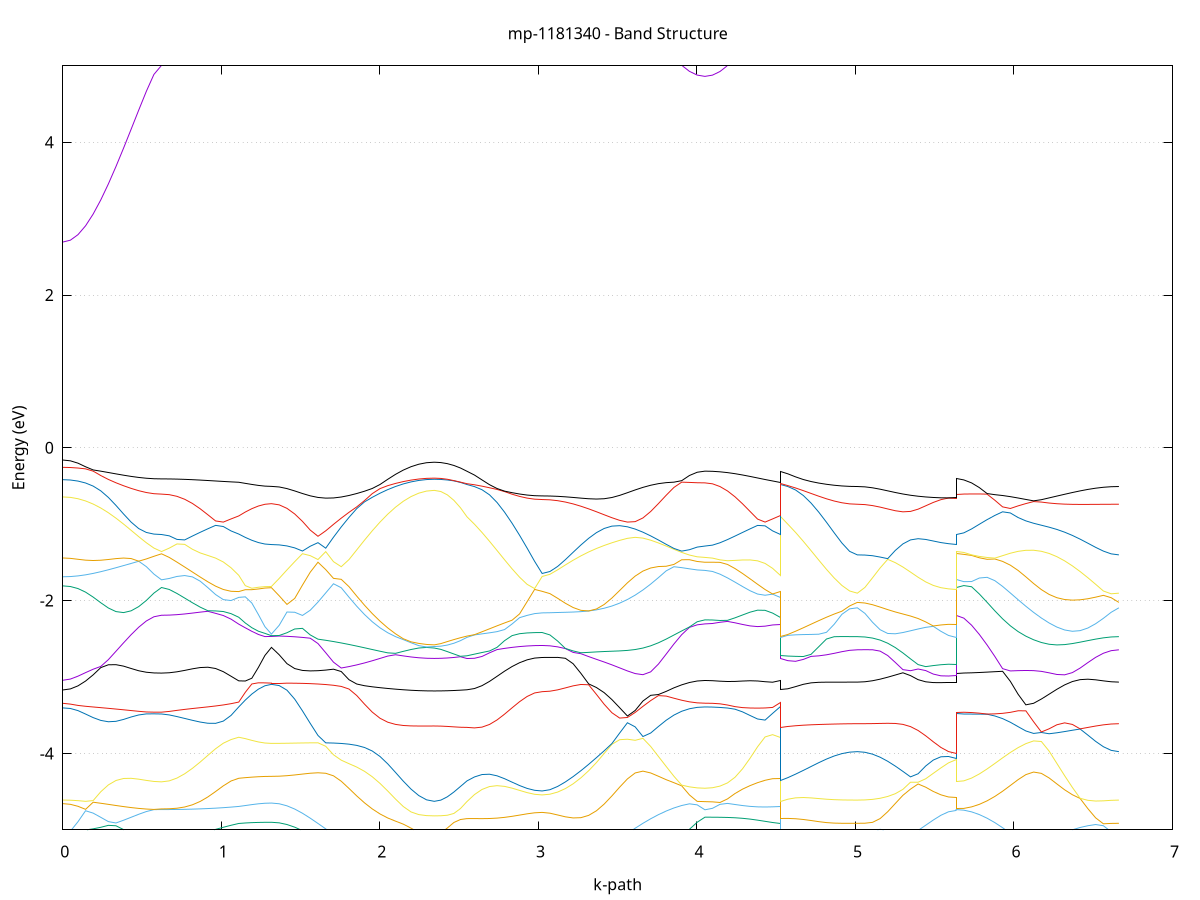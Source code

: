 set title 'mp-1181340 - Band Structure'
set xlabel 'k-path'
set ylabel 'Energy (eV)'
set grid y
set yrange [-5:5]
set terminal png size 800,600
set output 'mp-1181340_bands_gnuplot.png'
plot '-' using 1:2 with lines notitle, '-' using 1:2 with lines notitle, '-' using 1:2 with lines notitle, '-' using 1:2 with lines notitle, '-' using 1:2 with lines notitle, '-' using 1:2 with lines notitle, '-' using 1:2 with lines notitle, '-' using 1:2 with lines notitle, '-' using 1:2 with lines notitle, '-' using 1:2 with lines notitle, '-' using 1:2 with lines notitle, '-' using 1:2 with lines notitle, '-' using 1:2 with lines notitle, '-' using 1:2 with lines notitle, '-' using 1:2 with lines notitle, '-' using 1:2 with lines notitle, '-' using 1:2 with lines notitle, '-' using 1:2 with lines notitle, '-' using 1:2 with lines notitle, '-' using 1:2 with lines notitle, '-' using 1:2 with lines notitle, '-' using 1:2 with lines notitle, '-' using 1:2 with lines notitle, '-' using 1:2 with lines notitle, '-' using 1:2 with lines notitle, '-' using 1:2 with lines notitle, '-' using 1:2 with lines notitle, '-' using 1:2 with lines notitle, '-' using 1:2 with lines notitle, '-' using 1:2 with lines notitle, '-' using 1:2 with lines notitle, '-' using 1:2 with lines notitle, '-' using 1:2 with lines notitle, '-' using 1:2 with lines notitle, '-' using 1:2 with lines notitle, '-' using 1:2 with lines notitle, '-' using 1:2 with lines notitle, '-' using 1:2 with lines notitle, '-' using 1:2 with lines notitle, '-' using 1:2 with lines notitle, '-' using 1:2 with lines notitle, '-' using 1:2 with lines notitle, '-' using 1:2 with lines notitle, '-' using 1:2 with lines notitle, '-' using 1:2 with lines notitle, '-' using 1:2 with lines notitle, '-' using 1:2 with lines notitle, '-' using 1:2 with lines notitle, '-' using 1:2 with lines notitle, '-' using 1:2 with lines notitle, '-' using 1:2 with lines notitle, '-' using 1:2 with lines notitle, '-' using 1:2 with lines notitle, '-' using 1:2 with lines notitle, '-' using 1:2 with lines notitle, '-' using 1:2 with lines notitle, '-' using 1:2 with lines notitle, '-' using 1:2 with lines notitle, '-' using 1:2 with lines notitle, '-' using 1:2 with lines notitle, '-' using 1:2 with lines notitle, '-' using 1:2 with lines notitle, '-' using 1:2 with lines notitle, '-' using 1:2 with lines notitle
0.000000 -58.307757
0.047905 -58.307757
0.095810 -58.307757
0.143715 -58.307757
0.191620 -58.307757
0.239525 -58.307757
0.287430 -58.307757
0.335335 -58.307757
0.383240 -58.307757
0.431145 -58.307757
0.479050 -58.307757
0.526955 -58.307757
0.574860 -58.307757
0.622765 -58.307757
0.622765 -58.307757
0.671485 -58.307757
0.720204 -58.307757
0.768924 -58.307757
0.817643 -58.307757
0.866363 -58.307757
0.915082 -58.307757
0.963801 -58.307657
1.012521 -58.307657
1.061240 -58.307657
1.109960 -58.307657
1.109960 -58.307657
1.151219 -58.307657
1.192478 -58.307657
1.233736 -58.307657
1.274995 -58.307657
1.316254 -58.307657
1.316254 -58.307657
1.365162 -58.307557
1.414070 -58.307557
1.462977 -58.307457
1.511885 -58.307357
1.560793 -58.307257
1.609701 -58.307157
1.658608 -58.306957
1.707516 -58.306857
1.756424 -58.306657
1.805332 -58.306457
1.854239 -58.306257
1.903147 -58.306057
1.952055 -58.305857
2.000963 -58.305757
2.049870 -58.305557
2.098778 -58.305457
2.147686 -58.305257
2.196594 -58.305257
2.245501 -58.305157
2.294409 -58.305057
2.343317 -58.305057
2.343317 -58.305057
2.384576 -58.305057
2.425835 -58.305057
2.467093 -58.305057
2.508352 -58.305057
2.549611 -58.305057
2.549611 -58.305057
2.597020 -58.305057
2.644428 -58.305057
2.691837 -58.305057
2.739245 -58.305057
2.786654 -58.305057
2.834062 -58.305057
2.881471 -58.305057
2.928879 -58.305057
2.976288 -58.305057
3.023696 -58.305057
3.023696 -58.305057
3.072604 -58.305057
3.121512 -58.305157
3.170420 -58.305157
3.219327 -58.305257
3.268235 -58.305457
3.317143 -58.305557
3.366051 -58.305657
3.414958 -58.305857
3.463866 -58.306057
3.512774 -58.306257
3.561682 -58.306457
3.610589 -58.306657
3.659497 -58.306757
3.708405 -58.306957
3.757313 -58.307157
3.806220 -58.307257
3.855128 -58.307357
3.904036 -58.307457
3.952944 -58.307557
4.001851 -58.307557
4.050759 -58.307657
4.050759 -58.307657
4.098168 -58.307657
4.145576 -58.307657
4.192985 -58.307657
4.240393 -58.307657
4.287802 -58.307657
4.335210 -58.307657
4.382619 -58.307657
4.430027 -58.307657
4.477436 -58.307657
4.524844 -58.307657
4.524844 -58.305057
4.573564 -58.305057
4.622283 -58.305057
4.671003 -58.305057
4.719722 -58.305057
4.768441 -58.305057
4.817161 -58.305057
4.865880 -58.305057
4.914600 -58.305057
4.963319 -58.305057
5.012039 -58.304957
5.012039 -58.304957
5.059944 -58.304957
5.107849 -58.305057
5.155754 -58.305057
5.203659 -58.305057
5.251564 -58.305057
5.299469 -58.305057
5.347374 -58.305057
5.395279 -58.305057
5.443184 -58.305057
5.491089 -58.305057
5.538994 -58.305057
5.586899 -58.305057
5.634804 -58.305057
5.634804 -58.307757
5.683712 -58.307757
5.732620 -58.307757
5.781527 -58.307657
5.830435 -58.307557
5.879343 -58.307457
5.928250 -58.307257
5.977158 -58.307057
6.026066 -58.306857
6.074974 -58.306757
6.123881 -58.306457
6.172789 -58.306257
6.221697 -58.306057
6.270605 -58.305857
6.319512 -58.305657
6.368420 -58.305557
6.417328 -58.305357
6.466236 -58.305257
6.515143 -58.305157
6.564051 -58.305057
6.612959 -58.305057
6.661867 -58.304957
e
0.000000 -58.258757
0.047905 -58.258757
0.095810 -58.258757
0.143715 -58.258757
0.191620 -58.258757
0.239525 -58.258757
0.287430 -58.258757
0.335335 -58.258757
0.383240 -58.258757
0.431145 -58.258757
0.479050 -58.258757
0.526955 -58.258757
0.574860 -58.258757
0.622765 -58.258757
0.622765 -58.258757
0.671485 -58.258757
0.720204 -58.258757
0.768924 -58.258757
0.817643 -58.258757
0.866363 -58.258757
0.915082 -58.258757
0.963801 -58.258757
1.012521 -58.258757
1.061240 -58.258757
1.109960 -58.258757
1.109960 -58.258757
1.151219 -58.258757
1.192478 -58.258757
1.233736 -58.258757
1.274995 -58.258757
1.316254 -58.258757
1.316254 -58.258757
1.365162 -58.258857
1.414070 -58.259257
1.462977 -58.259857
1.511885 -58.260657
1.560793 -58.261757
1.609701 -58.262957
1.658608 -58.264357
1.707516 -58.265857
1.756424 -58.267457
1.805332 -58.269057
1.854239 -58.270757
1.903147 -58.272457
1.952055 -58.274057
2.000963 -58.275557
2.049870 -58.276857
2.098778 -58.278157
2.147686 -58.279157
2.196594 -58.279957
2.245501 -58.280557
2.294409 -58.280957
2.343317 -58.281057
2.343317 -58.281057
2.384576 -58.281057
2.425835 -58.281057
2.467093 -58.281057
2.508352 -58.281057
2.549611 -58.281057
2.549611 -58.281057
2.597020 -58.281057
2.644428 -58.281057
2.691837 -58.281057
2.739245 -58.281057
2.786654 -58.281057
2.834062 -58.281057
2.881471 -58.281057
2.928879 -58.281057
2.976288 -58.281057
3.023696 -58.281057
3.023696 -58.281057
3.072604 -58.280957
3.121512 -58.280557
3.170420 -58.279957
3.219327 -58.279157
3.268235 -58.278157
3.317143 -58.276857
3.366051 -58.275557
3.414958 -58.274057
3.463866 -58.272457
3.512774 -58.270757
3.561682 -58.269057
3.610589 -58.267457
3.659497 -58.265857
3.708405 -58.264357
3.757313 -58.262957
3.806220 -58.261757
3.855128 -58.260657
3.904036 -58.259857
3.952944 -58.259257
4.001851 -58.258857
4.050759 -58.258757
4.050759 -58.258757
4.098168 -58.258757
4.145576 -58.258757
4.192985 -58.258757
4.240393 -58.258757
4.287802 -58.258757
4.335210 -58.258757
4.382619 -58.258757
4.430027 -58.258757
4.477436 -58.258757
4.524844 -58.258757
4.524844 -58.281057
4.573564 -58.281057
4.622283 -58.281057
4.671003 -58.281057
4.719722 -58.280957
4.768441 -58.280957
4.817161 -58.280957
4.865880 -58.280957
4.914600 -58.280957
4.963319 -58.280857
5.012039 -58.280857
5.012039 -58.280857
5.059944 -58.280857
5.107849 -58.280857
5.155754 -58.280857
5.203659 -58.280857
5.251564 -58.280857
5.299469 -58.280857
5.347374 -58.280857
5.395279 -58.280857
5.443184 -58.280857
5.491089 -58.280857
5.538994 -58.280857
5.586899 -58.280857
5.634804 -58.280857
5.634804 -58.258757
5.683712 -58.258857
5.732620 -58.259257
5.781527 -58.259857
5.830435 -58.260657
5.879343 -58.261757
5.928250 -58.262957
5.977158 -58.264357
6.026066 -58.265757
6.074974 -58.267357
6.123881 -58.269057
6.172789 -58.270657
6.221697 -58.272257
6.270605 -58.273857
6.319512 -58.275357
6.368420 -58.276757
6.417328 -58.277957
6.466236 -58.278957
6.515143 -58.279757
6.564051 -58.280357
6.612959 -58.280757
6.661867 -58.280857
e
0.000000 -58.221857
0.047905 -58.221857
0.095810 -58.221857
0.143715 -58.221857
0.191620 -58.221857
0.239525 -58.221857
0.287430 -58.221857
0.335335 -58.221857
0.383240 -58.221857
0.431145 -58.221857
0.479050 -58.221857
0.526955 -58.221857
0.574860 -58.221857
0.622765 -58.221857
0.622765 -58.221857
0.671485 -58.221857
0.720204 -58.221857
0.768924 -58.221857
0.817643 -58.221757
0.866363 -58.221757
0.915082 -58.221757
0.963801 -58.221657
1.012521 -58.221657
1.061240 -58.221657
1.109960 -58.221557
1.109960 -58.221557
1.151219 -58.221557
1.192478 -58.221557
1.233736 -58.221557
1.274995 -58.221557
1.316254 -58.221557
1.316254 -58.221557
1.365162 -58.221557
1.414070 -58.221557
1.462977 -58.221457
1.511885 -58.221457
1.560793 -58.221357
1.609701 -58.221257
1.658608 -58.221157
1.707516 -58.221057
1.756424 -58.220957
1.805332 -58.220857
1.854239 -58.220757
1.903147 -58.220657
1.952055 -58.220557
2.000963 -58.220457
2.049870 -58.220357
2.098778 -58.220257
2.147686 -58.220257
2.196594 -58.220157
2.245501 -58.220157
2.294409 -58.220057
2.343317 -58.220057
2.343317 -58.220057
2.384576 -58.220057
2.425835 -58.220057
2.467093 -58.220057
2.508352 -58.220057
2.549611 -58.220057
2.549611 -58.220057
2.597020 -58.220057
2.644428 -58.220057
2.691837 -58.220057
2.739245 -58.220057
2.786654 -58.220057
2.834062 -58.220057
2.881471 -58.220057
2.928879 -58.220057
2.976288 -58.220057
3.023696 -58.220057
3.023696 -58.220057
3.072604 -58.220057
3.121512 -58.220157
3.170420 -58.220157
3.219327 -58.220257
3.268235 -58.220257
3.317143 -58.220357
3.366051 -58.220457
3.414958 -58.220557
3.463866 -58.220657
3.512774 -58.220757
3.561682 -58.220857
3.610589 -58.220957
3.659497 -58.221057
3.708405 -58.221157
3.757313 -58.221257
3.806220 -58.221357
3.855128 -58.221457
3.904036 -58.221457
3.952944 -58.221557
4.001851 -58.221557
4.050759 -58.221557
4.050759 -58.221557
4.098168 -58.221557
4.145576 -58.221557
4.192985 -58.221557
4.240393 -58.221557
4.287802 -58.221557
4.335210 -58.221557
4.382619 -58.221557
4.430027 -58.221557
4.477436 -58.221557
4.524844 -58.221557
4.524844 -58.220057
4.573564 -58.220057
4.622283 -58.220057
4.671003 -58.220057
4.719722 -58.220057
4.768441 -58.219957
4.817161 -58.219957
4.865880 -58.219957
4.914600 -58.219957
4.963319 -58.219957
5.012039 -58.219957
5.012039 -58.219957
5.059944 -58.219957
5.107849 -58.219957
5.155754 -58.219957
5.203659 -58.219957
5.251564 -58.219957
5.299469 -58.219957
5.347374 -58.219957
5.395279 -58.219957
5.443184 -58.219957
5.491089 -58.219957
5.538994 -58.219957
5.586899 -58.219957
5.634804 -58.219957
5.634804 -58.221857
5.683712 -58.221857
5.732620 -58.221857
5.781527 -58.221757
5.830435 -58.221657
5.879343 -58.221557
5.928250 -58.221457
5.977158 -58.221357
6.026066 -58.221257
6.074974 -58.221157
6.123881 -58.220957
6.172789 -58.220857
6.221697 -58.220657
6.270605 -58.220557
6.319512 -58.220457
6.368420 -58.220357
6.417328 -58.220157
6.466236 -58.220157
6.515143 -58.220057
6.564051 -58.219957
6.612959 -58.219957
6.661867 -58.219957
e
0.000000 -57.329857
0.047905 -57.329857
0.095810 -57.329857
0.143715 -57.329857
0.191620 -57.329857
0.239525 -57.329857
0.287430 -57.329757
0.335335 -57.329757
0.383240 -57.329757
0.431145 -57.329757
0.479050 -57.329757
0.526955 -57.329757
0.574860 -57.329757
0.622765 -57.329757
0.622765 -57.329757
0.671485 -57.329757
0.720204 -57.329757
0.768924 -57.329757
0.817643 -57.329757
0.866363 -57.329757
0.915082 -57.329757
0.963801 -57.329757
1.012521 -57.329757
1.061240 -57.329757
1.109960 -57.329757
1.109960 -57.329757
1.151219 -57.329757
1.192478 -57.329757
1.233736 -57.329757
1.274995 -57.329757
1.316254 -57.329757
1.316254 -57.329757
1.365162 -57.329757
1.414070 -57.329657
1.462977 -57.329657
1.511885 -57.329457
1.560793 -57.329357
1.609701 -57.329157
1.658608 -57.329057
1.707516 -57.328857
1.756424 -57.328657
1.805332 -57.328357
1.854239 -57.328157
1.903147 -57.327957
1.952055 -57.327757
2.000963 -57.327557
2.049870 -57.327357
2.098778 -57.327257
2.147686 -57.327057
2.196594 -57.326957
2.245501 -57.326857
2.294409 -57.326857
2.343317 -57.326857
2.343317 -57.326857
2.384576 -57.326857
2.425835 -57.326857
2.467093 -57.326857
2.508352 -57.326857
2.549611 -57.326857
2.549611 -57.326857
2.597020 -57.326857
2.644428 -57.326857
2.691837 -57.326857
2.739245 -57.326757
2.786654 -57.326757
2.834062 -57.326757
2.881471 -57.326757
2.928879 -57.326757
2.976288 -57.326757
3.023696 -57.326757
3.023696 -57.326757
3.072604 -57.326857
3.121512 -57.326857
3.170420 -57.326957
3.219327 -57.327057
3.268235 -57.327257
3.317143 -57.327357
3.366051 -57.327557
3.414958 -57.327757
3.463866 -57.327957
3.512774 -57.328257
3.561682 -57.328457
3.610589 -57.328657
3.659497 -57.328957
3.708405 -57.329157
3.757313 -57.329357
3.806220 -57.329457
3.855128 -57.329657
3.904036 -57.329757
3.952944 -57.329857
4.001851 -57.329857
4.050759 -57.329857
4.050759 -57.329857
4.098168 -57.329857
4.145576 -57.329857
4.192985 -57.329857
4.240393 -57.329857
4.287802 -57.329857
4.335210 -57.329857
4.382619 -57.329857
4.430027 -57.329757
4.477436 -57.329757
4.524844 -57.329757
4.524844 -57.326857
4.573564 -57.326857
4.622283 -57.326857
4.671003 -57.326857
4.719722 -57.326857
4.768441 -57.326857
4.817161 -57.326857
4.865880 -57.326857
4.914600 -57.326857
4.963319 -57.326857
5.012039 -57.326857
5.012039 -57.326857
5.059944 -57.326857
5.107849 -57.326857
5.155754 -57.326857
5.203659 -57.326857
5.251564 -57.326857
5.299469 -57.326857
5.347374 -57.326857
5.395279 -57.326857
5.443184 -57.326857
5.491089 -57.326857
5.538994 -57.326857
5.586899 -57.326857
5.634804 -57.326857
5.634804 -57.329757
5.683712 -57.329657
5.732620 -57.329657
5.781527 -57.329557
5.830435 -57.329457
5.879343 -57.329357
5.928250 -57.329157
5.977158 -57.328957
6.026066 -57.328757
6.074974 -57.328557
6.123881 -57.328357
6.172789 -57.328157
6.221697 -57.327957
6.270605 -57.327757
6.319512 -57.327557
6.368420 -57.327357
6.417328 -57.327257
6.466236 -57.327057
6.515143 -57.326957
6.564051 -57.326857
6.612959 -57.326857
6.661867 -57.326857
e
0.000000 -57.306257
0.047905 -57.306257
0.095810 -57.306257
0.143715 -57.306257
0.191620 -57.306257
0.239525 -57.306257
0.287430 -57.306257
0.335335 -57.306257
0.383240 -57.306257
0.431145 -57.306257
0.479050 -57.306257
0.526955 -57.306257
0.574860 -57.306257
0.622765 -57.306257
0.622765 -57.306257
0.671485 -57.306257
0.720204 -57.306257
0.768924 -57.306257
0.817643 -57.306357
0.866363 -57.306357
0.915082 -57.306457
0.963801 -57.306557
1.012521 -57.306557
1.061240 -57.306657
1.109960 -57.306657
1.109960 -57.306657
1.151219 -57.306657
1.192478 -57.306757
1.233736 -57.306757
1.274995 -57.306757
1.316254 -57.306757
1.316254 -57.306757
1.365162 -57.306757
1.414070 -57.306657
1.462977 -57.306657
1.511885 -57.306557
1.560793 -57.306457
1.609701 -57.306357
1.658608 -57.306157
1.707516 -57.306057
1.756424 -57.305857
1.805332 -57.305657
1.854239 -57.305557
1.903147 -57.305357
1.952055 -57.305157
2.000963 -57.305057
2.049870 -57.304857
2.098778 -57.304757
2.147686 -57.304657
2.196594 -57.304557
2.245501 -57.304457
2.294409 -57.304457
2.343317 -57.304457
2.343317 -57.304457
2.384576 -57.304457
2.425835 -57.304457
2.467093 -57.304457
2.508352 -57.304457
2.549611 -57.304457
2.549611 -57.304457
2.597020 -57.304457
2.644428 -57.304457
2.691837 -57.304457
2.739245 -57.304457
2.786654 -57.304457
2.834062 -57.304457
2.881471 -57.304457
2.928879 -57.304457
2.976288 -57.304457
3.023696 -57.304457
3.023696 -57.304457
3.072604 -57.304457
3.121512 -57.304457
3.170420 -57.304557
3.219327 -57.304657
3.268235 -57.304757
3.317143 -57.304857
3.366051 -57.305057
3.414958 -57.305157
3.463866 -57.305357
3.512774 -57.305557
3.561682 -57.305657
3.610589 -57.305857
3.659497 -57.306057
3.708405 -57.306157
3.757313 -57.306357
3.806220 -57.306457
3.855128 -57.306557
3.904036 -57.306657
3.952944 -57.306757
4.001851 -57.306757
4.050759 -57.306757
4.050759 -57.306757
4.098168 -57.306757
4.145576 -57.306757
4.192985 -57.306757
4.240393 -57.306757
4.287802 -57.306757
4.335210 -57.306757
4.382619 -57.306757
4.430027 -57.306757
4.477436 -57.306657
4.524844 -57.306657
4.524844 -57.304457
4.573564 -57.304457
4.622283 -57.304557
4.671003 -57.304557
4.719722 -57.304557
4.768441 -57.304657
4.817161 -57.304657
4.865880 -57.304657
4.914600 -57.304657
4.963319 -57.304657
5.012039 -57.304657
5.012039 -57.304657
5.059944 -57.304657
5.107849 -57.304657
5.155754 -57.304657
5.203659 -57.304657
5.251564 -57.304657
5.299469 -57.304657
5.347374 -57.304657
5.395279 -57.304657
5.443184 -57.304657
5.491089 -57.304657
5.538994 -57.304657
5.586899 -57.304657
5.634804 -57.304657
5.634804 -57.306257
5.683712 -57.306257
5.732620 -57.306157
5.781527 -57.306157
5.830435 -57.306057
5.879343 -57.306057
5.928250 -57.305957
5.977158 -57.305857
6.026066 -57.305757
6.074974 -57.305657
6.123881 -57.305557
6.172789 -57.305357
6.221697 -57.305257
6.270605 -57.305157
6.319512 -57.305057
6.368420 -57.304957
6.417328 -57.304857
6.466236 -57.304857
6.515143 -57.304757
6.564051 -57.304757
6.612959 -57.304657
6.661867 -57.304657
e
0.000000 -57.243057
0.047905 -57.243057
0.095810 -57.243057
0.143715 -57.243057
0.191620 -57.243057
0.239525 -57.243057
0.287430 -57.243057
0.335335 -57.243057
0.383240 -57.243057
0.431145 -57.243057
0.479050 -57.243057
0.526955 -57.243057
0.574860 -57.243057
0.622765 -57.243057
0.622765 -57.243057
0.671485 -57.243057
0.720204 -57.243057
0.768924 -57.243057
0.817643 -57.243057
0.866363 -57.243057
0.915082 -57.243057
0.963801 -57.243057
1.012521 -57.243157
1.061240 -57.243157
1.109960 -57.243157
1.109960 -57.243157
1.151219 -57.243157
1.192478 -57.243157
1.233736 -57.243157
1.274995 -57.243157
1.316254 -57.243157
1.316254 -57.243157
1.365162 -57.243257
1.414070 -57.243657
1.462977 -57.244357
1.511885 -57.245257
1.560793 -57.246457
1.609701 -57.247757
1.658608 -57.249357
1.707516 -57.251057
1.756424 -57.252757
1.805332 -57.254657
1.854239 -57.256457
1.903147 -57.258257
1.952055 -57.260057
2.000963 -57.261757
2.049870 -57.263257
2.098778 -57.264657
2.147686 -57.265757
2.196594 -57.266657
2.245501 -57.267357
2.294409 -57.267757
2.343317 -57.267957
2.343317 -57.267957
2.384576 -57.267957
2.425835 -57.267957
2.467093 -57.267957
2.508352 -57.267957
2.549611 -57.267957
2.549611 -57.267957
2.597020 -57.267957
2.644428 -57.267957
2.691837 -57.267857
2.739245 -57.267857
2.786654 -57.267857
2.834062 -57.267857
2.881471 -57.267857
2.928879 -57.267857
2.976288 -57.267857
3.023696 -57.267857
3.023696 -57.267857
3.072604 -57.267757
3.121512 -57.267257
3.170420 -57.266657
3.219327 -57.265657
3.268235 -57.264557
3.317143 -57.263157
3.366051 -57.261657
3.414958 -57.260057
3.463866 -57.258257
3.512774 -57.256457
3.561682 -57.254557
3.610589 -57.252757
3.659497 -57.250957
3.708405 -57.249357
3.757313 -57.247757
3.806220 -57.246457
3.855128 -57.245257
3.904036 -57.244357
3.952944 -57.243657
4.001851 -57.243257
4.050759 -57.243157
4.050759 -57.243157
4.098168 -57.243157
4.145576 -57.243157
4.192985 -57.243157
4.240393 -57.243157
4.287802 -57.243157
4.335210 -57.243157
4.382619 -57.243157
4.430027 -57.243157
4.477436 -57.243157
4.524844 -57.243157
4.524844 -57.267957
4.573564 -57.267957
4.622283 -57.267957
4.671003 -57.268057
4.719722 -57.268057
4.768441 -57.268057
4.817161 -57.268157
4.865880 -57.268157
4.914600 -57.268157
4.963319 -57.268157
5.012039 -57.268157
5.012039 -57.268157
5.059944 -57.268157
5.107849 -57.268157
5.155754 -57.268157
5.203659 -57.268157
5.251564 -57.268157
5.299469 -57.268157
5.347374 -57.268157
5.395279 -57.268157
5.443184 -57.268057
5.491089 -57.268057
5.538994 -57.268057
5.586899 -57.268057
5.634804 -57.268057
5.634804 -57.243057
5.683712 -57.243257
5.732620 -57.243657
5.781527 -57.244357
5.830435 -57.245257
5.879343 -57.246457
5.928250 -57.247857
5.977158 -57.249357
6.026066 -57.251057
6.074974 -57.252857
6.123881 -57.254657
6.172789 -57.256557
6.221697 -57.258457
6.270605 -57.260257
6.319512 -57.261857
6.368420 -57.263457
6.417328 -57.264857
6.466236 -57.265957
6.515143 -57.266957
6.564051 -57.267557
6.612959 -57.268057
6.661867 -57.268157
e
0.000000 -55.501357
0.047905 -55.501357
0.095810 -55.501357
0.143715 -55.501357
0.191620 -55.501357
0.239525 -55.501357
0.287430 -55.501457
0.335335 -55.501457
0.383240 -55.501457
0.431145 -55.501457
0.479050 -55.501457
0.526955 -55.501457
0.574860 -55.501457
0.622765 -55.501557
0.622765 -55.501557
0.671485 -55.501457
0.720204 -55.501457
0.768924 -55.501457
0.817643 -55.501457
0.866363 -55.501457
0.915082 -55.501457
0.963801 -55.501457
1.012521 -55.501457
1.061240 -55.501457
1.109960 -55.501457
1.109960 -55.501457
1.151219 -55.501457
1.192478 -55.501457
1.233736 -55.501457
1.274995 -55.501457
1.316254 -55.501457
1.316254 -55.501457
1.365162 -55.501457
1.414070 -55.501457
1.462977 -55.501457
1.511885 -55.501357
1.560793 -55.501257
1.609701 -55.501157
1.658608 -55.501057
1.707516 -55.500957
1.756424 -55.500757
1.805332 -55.500657
1.854239 -55.500457
1.903147 -55.500357
1.952055 -55.500257
2.000963 -55.500057
2.049870 -55.499957
2.098778 -55.499857
2.147686 -55.499757
2.196594 -55.499757
2.245501 -55.499657
2.294409 -55.499657
2.343317 -55.499657
2.343317 -55.499657
2.384576 -55.499657
2.425835 -55.499657
2.467093 -55.499657
2.508352 -55.499657
2.549611 -55.499657
2.549611 -55.499657
2.597020 -55.499657
2.644428 -55.499657
2.691837 -55.499657
2.739245 -55.499657
2.786654 -55.499657
2.834062 -55.499757
2.881471 -55.499757
2.928879 -55.499757
2.976288 -55.499757
3.023696 -55.499757
3.023696 -55.499757
3.072604 -55.499757
3.121512 -55.499757
3.170420 -55.499857
3.219327 -55.499857
3.268235 -55.499957
3.317143 -55.500057
3.366051 -55.500157
3.414958 -55.500257
3.463866 -55.500357
3.512774 -55.500457
3.561682 -55.500557
3.610589 -55.500757
3.659497 -55.500857
3.708405 -55.500957
3.757313 -55.501057
3.806220 -55.501157
3.855128 -55.501157
3.904036 -55.501257
3.952944 -55.501257
4.001851 -55.501357
4.050759 -55.501357
4.050759 -55.501357
4.098168 -55.501357
4.145576 -55.501357
4.192985 -55.501357
4.240393 -55.501357
4.287802 -55.501357
4.335210 -55.501457
4.382619 -55.501457
4.430027 -55.501457
4.477436 -55.501457
4.524844 -55.501457
4.524844 -55.499657
4.573564 -55.499657
4.622283 -55.499657
4.671003 -55.499657
4.719722 -55.499657
4.768441 -55.499657
4.817161 -55.499657
4.865880 -55.499657
4.914600 -55.499657
4.963319 -55.499657
5.012039 -55.499657
5.012039 -55.499657
5.059944 -55.499657
5.107849 -55.499657
5.155754 -55.499657
5.203659 -55.499657
5.251564 -55.499657
5.299469 -55.499657
5.347374 -55.499657
5.395279 -55.499657
5.443184 -55.499757
5.491089 -55.499757
5.538994 -55.499757
5.586899 -55.499757
5.634804 -55.499757
5.634804 -55.501557
5.683712 -55.501457
5.732620 -55.501457
5.781527 -55.501457
5.830435 -55.501357
5.879343 -55.501257
5.928250 -55.501157
5.977158 -55.501057
6.026066 -55.500957
6.074974 -55.500757
6.123881 -55.500657
6.172789 -55.500457
6.221697 -55.500357
6.270605 -55.500257
6.319512 -55.500157
6.368420 -55.499957
6.417328 -55.499857
6.466236 -55.499857
6.515143 -55.499757
6.564051 -55.499657
6.612959 -55.499657
6.661867 -55.499657
e
0.000000 -54.167857
0.047905 -54.167857
0.095810 -54.167857
0.143715 -54.167857
0.191620 -54.167857
0.239525 -54.167857
0.287430 -54.167857
0.335335 -54.167857
0.383240 -54.167857
0.431145 -54.167857
0.479050 -54.167857
0.526955 -54.167857
0.574860 -54.167857
0.622765 -54.167857
0.622765 -54.167857
0.671485 -54.167857
0.720204 -54.167857
0.768924 -54.167857
0.817643 -54.167857
0.866363 -54.167857
0.915082 -54.167857
0.963801 -54.167857
1.012521 -54.167857
1.061240 -54.167857
1.109960 -54.167857
1.109960 -54.167857
1.151219 -54.167857
1.192478 -54.167857
1.233736 -54.167857
1.274995 -54.167857
1.316254 -54.167857
1.316254 -54.167857
1.365162 -54.167857
1.414070 -54.167857
1.462977 -54.167757
1.511885 -54.167657
1.560793 -54.167557
1.609701 -54.167357
1.658608 -54.167257
1.707516 -54.167057
1.756424 -54.166857
1.805332 -54.166657
1.854239 -54.166457
1.903147 -54.166357
1.952055 -54.166157
2.000963 -54.165957
2.049870 -54.165757
2.098778 -54.165657
2.147686 -54.165557
2.196594 -54.165457
2.245501 -54.165357
2.294409 -54.165357
2.343317 -54.165357
2.343317 -54.165357
2.384576 -54.165357
2.425835 -54.165357
2.467093 -54.165357
2.508352 -54.165357
2.549611 -54.165357
2.549611 -54.165357
2.597020 -54.165357
2.644428 -54.165357
2.691837 -54.165357
2.739245 -54.165357
2.786654 -54.165357
2.834062 -54.165357
2.881471 -54.165357
2.928879 -54.165357
2.976288 -54.165357
3.023696 -54.165357
3.023696 -54.165357
3.072604 -54.165357
3.121512 -54.165457
3.170420 -54.165457
3.219327 -54.165557
3.268235 -54.165657
3.317143 -54.165857
3.366051 -54.165957
3.414958 -54.166157
3.463866 -54.166357
3.512774 -54.166557
3.561682 -54.166657
3.610589 -54.166857
3.659497 -54.167057
3.708405 -54.167257
3.757313 -54.167357
3.806220 -54.167457
3.855128 -54.167657
3.904036 -54.167757
3.952944 -54.167757
4.001851 -54.167857
4.050759 -54.167857
4.050759 -54.167857
4.098168 -54.167857
4.145576 -54.167857
4.192985 -54.167857
4.240393 -54.167857
4.287802 -54.167857
4.335210 -54.167857
4.382619 -54.167857
4.430027 -54.167857
4.477436 -54.167857
4.524844 -54.167857
4.524844 -54.165357
4.573564 -54.165357
4.622283 -54.165357
4.671003 -54.165357
4.719722 -54.165357
4.768441 -54.165357
4.817161 -54.165357
4.865880 -54.165357
4.914600 -54.165357
4.963319 -54.165357
5.012039 -54.165357
5.012039 -54.165357
5.059944 -54.165357
5.107849 -54.165357
5.155754 -54.165357
5.203659 -54.165357
5.251564 -54.165357
5.299469 -54.165357
5.347374 -54.165357
5.395279 -54.165357
5.443184 -54.165357
5.491089 -54.165357
5.538994 -54.165357
5.586899 -54.165357
5.634804 -54.165357
5.634804 -54.167857
5.683712 -54.167857
5.732620 -54.167857
5.781527 -54.167757
5.830435 -54.167657
5.879343 -54.167557
5.928250 -54.167457
5.977158 -54.167257
6.026066 -54.167057
6.074974 -54.166957
6.123881 -54.166757
6.172789 -54.166557
6.221697 -54.166357
6.270605 -54.166157
6.319512 -54.165957
6.368420 -54.165857
6.417328 -54.165657
6.466236 -54.165557
6.515143 -54.165457
6.564051 -54.165357
6.612959 -54.165357
6.661867 -54.165357
e
0.000000 -53.838657
0.047905 -53.838657
0.095810 -53.838657
0.143715 -53.838657
0.191620 -53.838657
0.239525 -53.838657
0.287430 -53.838657
0.335335 -53.838657
0.383240 -53.838657
0.431145 -53.838657
0.479050 -53.838657
0.526955 -53.838657
0.574860 -53.838657
0.622765 -53.838657
0.622765 -53.838657
0.671485 -53.838657
0.720204 -53.838657
0.768924 -53.838657
0.817643 -53.838657
0.866363 -53.838657
0.915082 -53.838657
0.963801 -53.838657
1.012521 -53.838657
1.061240 -53.838657
1.109960 -53.838657
1.109960 -53.838657
1.151219 -53.838657
1.192478 -53.838657
1.233736 -53.838657
1.274995 -53.838657
1.316254 -53.838657
1.316254 -53.838657
1.365162 -53.838857
1.414070 -53.839257
1.462977 -53.839957
1.511885 -53.840857
1.560793 -53.841957
1.609701 -53.843357
1.658608 -53.844857
1.707516 -53.846457
1.756424 -53.848257
1.805332 -53.850057
1.854239 -53.851857
1.903147 -53.853657
1.952055 -53.855457
2.000963 -53.857057
2.049870 -53.858657
2.098778 -53.859957
2.147686 -53.861057
2.196594 -53.862057
2.245501 -53.862657
2.294409 -53.863057
2.343317 -53.863257
2.343317 -53.863257
2.384576 -53.863257
2.425835 -53.863257
2.467093 -53.863257
2.508352 -53.863257
2.549611 -53.863257
2.549611 -53.863257
2.597020 -53.863257
2.644428 -53.863257
2.691837 -53.863257
2.739245 -53.863257
2.786654 -53.863257
2.834062 -53.863257
2.881471 -53.863257
2.928879 -53.863257
2.976288 -53.863257
3.023696 -53.863257
3.023696 -53.863257
3.072604 -53.863157
3.121512 -53.862757
3.170420 -53.862057
3.219327 -53.861157
3.268235 -53.860057
3.317143 -53.858657
3.366051 -53.857157
3.414958 -53.855457
3.463866 -53.853757
3.512774 -53.851957
3.561682 -53.850057
3.610589 -53.848257
3.659497 -53.846457
3.708405 -53.844857
3.757313 -53.843357
3.806220 -53.841957
3.855128 -53.840857
3.904036 -53.839857
3.952944 -53.839257
4.001851 -53.838857
4.050759 -53.838657
4.050759 -53.838657
4.098168 -53.838657
4.145576 -53.838657
4.192985 -53.838657
4.240393 -53.838657
4.287802 -53.838657
4.335210 -53.838657
4.382619 -53.838657
4.430027 -53.838657
4.477436 -53.838657
4.524844 -53.838657
4.524844 -53.863257
4.573564 -53.863257
4.622283 -53.863257
4.671003 -53.863257
4.719722 -53.863257
4.768441 -53.863257
4.817161 -53.863257
4.865880 -53.863257
4.914600 -53.863257
4.963319 -53.863257
5.012039 -53.863257
5.012039 -53.863257
5.059944 -53.863257
5.107849 -53.863257
5.155754 -53.863257
5.203659 -53.863257
5.251564 -53.863257
5.299469 -53.863257
5.347374 -53.863257
5.395279 -53.863257
5.443184 -53.863257
5.491089 -53.863257
5.538994 -53.863257
5.586899 -53.863257
5.634804 -53.863257
5.634804 -53.838657
5.683712 -53.838857
5.732620 -53.839257
5.781527 -53.839957
5.830435 -53.840857
5.879343 -53.841957
5.928250 -53.843357
5.977158 -53.844857
6.026066 -53.846457
6.074974 -53.848257
6.123881 -53.850057
6.172789 -53.851857
6.221697 -53.853657
6.270605 -53.855457
6.319512 -53.857057
6.368420 -53.858657
6.417328 -53.859957
6.466236 -53.861057
6.515143 -53.862057
6.564051 -53.862657
6.612959 -53.863057
6.661867 -53.863257
e
0.000000 -18.964657
0.047905 -18.962157
0.095810 -18.954757
0.143715 -18.942457
0.191620 -18.925957
0.239525 -18.905557
0.287430 -18.882257
0.335335 -18.856957
0.383240 -18.830857
0.431145 -18.805457
0.479050 -18.782757
0.526955 -18.764557
0.574860 -18.752657
0.622765 -18.748457
0.622765 -18.748457
0.671485 -18.745057
0.720204 -18.735057
0.768924 -18.718357
0.817643 -18.695157
0.866363 -18.665957
0.915082 -18.631057
0.963801 -18.590957
1.012521 -18.546357
1.061240 -18.497857
1.109960 -18.446657
1.109960 -18.446657
1.151219 -18.419657
1.192478 -18.395957
1.233736 -18.375757
1.274995 -18.358857
1.316254 -18.348557
1.316254 -18.348557
1.365162 -18.345657
1.414070 -18.336857
1.462977 -18.322357
1.511885 -18.302457
1.560793 -18.281157
1.609701 -18.259557
1.658608 -18.235757
1.707516 -18.210757
1.756424 -18.185357
1.805332 -18.160557
1.854239 -18.137257
1.903147 -18.116057
1.952055 -18.097657
2.000963 -18.082057
2.049870 -18.069457
2.098778 -18.059357
2.147686 -18.051857
2.196594 -18.046257
2.245501 -18.042557
2.294409 -18.040357
2.343317 -18.039657
2.343317 -18.039657
2.384576 -18.039457
2.425835 -18.038757
2.467093 -18.037657
2.508352 -18.036257
2.549611 -18.034357
2.549611 -18.034357
2.597020 -18.033357
2.644428 -18.031957
2.691837 -18.030257
2.739245 -18.028257
2.786654 -18.026157
2.834062 -18.024157
2.881471 -18.022357
2.928879 -18.020957
2.976288 -18.020057
3.023696 -18.019757
3.023696 -18.019757
3.072604 -18.023057
3.121512 -18.032557
3.170420 -18.048157
3.219327 -18.069457
3.268235 -18.095857
3.317143 -18.126557
3.366051 -18.160857
3.414958 -18.197857
3.463866 -18.236657
3.512774 -18.276357
3.561682 -18.316057
3.610589 -18.354957
3.659497 -18.392057
3.708405 -18.426657
3.757313 -18.458157
3.806220 -18.485857
3.855128 -18.509257
3.904036 -18.527957
3.952944 -18.541557
4.001851 -18.549757
4.050759 -18.552557
4.050759 -18.552557
4.098168 -18.550257
4.145576 -18.543557
4.192985 -18.532657
4.240393 -18.518057
4.287802 -18.500557
4.335210 -18.481457
4.382619 -18.462857
4.430027 -18.448357
4.477436 -18.442157
4.524844 -18.446657
4.524844 -18.034357
4.573564 -18.031757
4.622283 -18.028157
4.671003 -18.023857
4.719722 -18.019157
4.768441 -18.014157
4.817161 -18.009257
4.865880 -18.004757
4.914600 -18.001157
4.963319 -17.998757
5.012039 -17.997957
5.012039 -17.997957
5.059944 -17.997857
5.107849 -17.997357
5.155754 -17.996657
5.203659 -17.995657
5.251564 -17.994457
5.299469 -17.993157
5.347374 -17.991757
5.395279 -17.990457
5.443184 -17.989157
5.491089 -17.987957
5.538994 -17.987157
5.586899 -17.986657
5.634804 -17.986457
5.634804 -18.748457
5.683712 -18.745157
5.732620 -18.735157
5.781527 -18.718557
5.830435 -18.695657
5.879343 -18.666757
5.928250 -18.632257
5.977158 -18.592757
6.026066 -18.548657
6.074974 -18.500857
6.123881 -18.449757
6.172789 -18.396557
6.221697 -18.341957
6.270605 -18.287057
6.319512 -18.233057
6.368420 -18.181057
6.417328 -18.132357
6.466236 -18.088457
6.515143 -18.051257
6.564051 -18.022457
6.612959 -18.004257
6.661867 -17.997957
e
0.000000 -17.851657
0.047905 -17.851457
0.095810 -17.850757
0.143715 -17.849657
0.191620 -17.848357
0.239525 -17.847257
0.287430 -17.849057
0.335335 -17.863057
0.383240 -17.884857
0.431145 -17.907757
0.479050 -17.929257
0.526955 -17.946957
0.574860 -17.958557
0.622765 -17.962657
0.622765 -17.962657
0.671485 -17.966557
0.720204 -17.978057
0.768924 -17.995857
0.817643 -18.019257
0.866363 -18.047857
0.915082 -18.081557
0.963801 -18.120157
1.012521 -18.163457
1.061240 -18.211157
1.109960 -18.261857
1.109960 -18.261857
1.151219 -18.280757
1.192478 -18.297657
1.233736 -18.312657
1.274995 -18.326257
1.316254 -18.335457
1.316254 -18.335457
1.365162 -18.333157
1.414070 -18.326257
1.462977 -18.315057
1.511885 -18.299857
1.560793 -18.277357
1.609701 -18.247557
1.658608 -18.213657
1.707516 -18.176357
1.756424 -18.136057
1.805332 -18.093857
1.854239 -18.050557
1.903147 -18.007057
1.952055 -17.964357
2.000963 -17.923557
2.049870 -17.885557
2.098778 -17.851257
2.147686 -17.821857
2.196594 -17.797757
2.245501 -17.779657
2.294409 -17.767557
2.343317 -17.761457
2.343317 -17.761457
2.384576 -17.761657
2.425835 -17.762557
2.467093 -17.763957
2.508352 -17.765857
2.549611 -17.768157
2.549611 -17.768157
2.597020 -17.769257
2.644428 -17.771057
2.691837 -17.773357
2.739245 -17.775857
2.786654 -17.778457
2.834062 -17.780957
2.881471 -17.783257
2.928879 -17.784957
2.976288 -17.786057
3.023696 -17.786457
3.023696 -17.786457
3.072604 -17.790657
3.121512 -17.802557
3.170420 -17.820657
3.219327 -17.843657
3.268235 -17.870457
3.317143 -17.900257
3.366051 -17.932457
3.414958 -17.966257
3.463866 -18.001157
3.512774 -18.036257
3.561682 -18.071057
3.610589 -18.104957
3.659497 -18.137057
3.708405 -18.166857
3.757313 -18.193957
3.806220 -18.217757
3.855128 -18.237757
3.904036 -18.253757
3.952944 -18.265357
4.001851 -18.272457
4.050759 -18.274757
4.050759 -18.274757
4.098168 -18.275157
4.145576 -18.276457
4.192985 -18.278457
4.240393 -18.281457
4.287802 -18.284857
4.335210 -18.288257
4.382619 -18.290457
4.430027 -18.288557
4.477436 -18.279657
4.524844 -18.261857
4.524844 -17.768157
4.573564 -17.771557
4.622283 -17.776157
4.671003 -17.781457
4.719722 -17.787457
4.768441 -17.793657
4.817161 -17.799757
4.865880 -17.805157
4.914600 -17.809557
4.963319 -17.812357
5.012039 -17.813357
5.012039 -17.813357
5.059944 -17.813557
5.107849 -17.814257
5.155754 -17.815257
5.203659 -17.816657
5.251564 -17.818157
5.299469 -17.820057
5.347374 -17.821957
5.395279 -17.823857
5.443184 -17.825657
5.491089 -17.827157
5.538994 -17.828257
5.586899 -17.828957
5.634804 -17.829257
5.634804 -17.962657
5.683712 -17.961857
5.732620 -17.959557
5.781527 -17.955857
5.830435 -17.950757
5.879343 -17.944457
5.928250 -17.936957
5.977158 -17.928457
6.026066 -17.919157
6.074974 -17.909157
6.123881 -17.898757
6.172789 -17.888057
6.221697 -17.877257
6.270605 -17.866657
6.319512 -17.856257
6.368420 -17.846457
6.417328 -17.837457
6.466236 -17.829457
6.515143 -17.822757
6.564051 -17.817657
6.612959 -17.814457
6.661867 -17.813357
e
0.000000 -17.773357
0.047905 -17.775157
0.095810 -17.780357
0.143715 -17.789057
0.191620 -17.801157
0.239525 -17.816057
0.287430 -17.831157
0.335335 -17.836557
0.383240 -17.835857
0.431145 -17.834157
0.479050 -17.832557
0.526955 -17.831157
0.574860 -17.830357
0.622765 -17.830057
0.622765 -17.830057
0.671485 -17.827857
0.720204 -17.822057
0.768924 -17.813757
0.817643 -17.804557
0.866363 -17.795057
0.915082 -17.785757
0.963801 -17.777057
1.012521 -17.769357
1.061240 -17.762857
1.109960 -17.757457
1.109960 -17.757457
1.151219 -17.755757
1.192478 -17.753757
1.233736 -17.751857
1.274995 -17.750357
1.316254 -17.749757
1.316254 -17.749757
1.365162 -17.749457
1.414070 -17.748757
1.462977 -17.747457
1.511885 -17.745457
1.560793 -17.742557
1.609701 -17.738557
1.658608 -17.733157
1.707516 -17.726057
1.756424 -17.716957
1.805332 -17.705657
1.854239 -17.705557
1.903147 -17.713057
1.952055 -17.720457
2.000963 -17.727457
2.049870 -17.733957
2.098778 -17.739757
2.147686 -17.744857
2.196594 -17.749157
2.245501 -17.752657
2.294409 -17.755857
2.343317 -17.758857
2.343317 -17.758857
2.384576 -17.759057
2.425835 -17.759757
2.467093 -17.760757
2.508352 -17.762357
2.549611 -17.764257
2.549611 -17.764257
2.597020 -17.763957
2.644428 -17.761157
2.691837 -17.755657
2.739245 -17.747757
2.786654 -17.737457
2.834062 -17.725157
2.881471 -17.710957
2.928879 -17.695257
2.976288 -17.678557
3.023696 -17.662057
3.023696 -17.662057
3.072604 -17.662457
3.121512 -17.663757
3.170420 -17.665757
3.219327 -17.668557
3.268235 -17.671957
3.317143 -17.676157
3.366051 -17.680957
3.414958 -17.686157
3.463866 -17.691757
3.512774 -17.697657
3.561682 -17.703757
3.610589 -17.709757
3.659497 -17.715557
3.708405 -17.721157
3.757313 -17.726357
3.806220 -17.731057
3.855128 -17.734957
3.904036 -17.738157
3.952944 -17.740557
4.001851 -17.741957
4.050759 -17.742457
4.050759 -17.742457
4.098168 -17.742657
4.145576 -17.743157
4.192985 -17.743957
4.240393 -17.745157
4.287802 -17.746657
4.335210 -17.748457
4.382619 -17.750557
4.430027 -17.752857
4.477436 -17.755157
4.524844 -17.757457
4.524844 -17.764257
4.573564 -17.764557
4.622283 -17.762157
4.671003 -17.757057
4.719722 -17.749357
4.768441 -17.739257
4.817161 -17.727057
4.865880 -17.712857
4.914600 -17.697057
4.963319 -17.680157
5.012039 -17.665057
5.012039 -17.665057
5.059944 -17.680457
5.107849 -17.698057
5.155754 -17.715257
5.203659 -17.731757
5.251564 -17.747257
5.299469 -17.761457
5.347374 -17.774257
5.395279 -17.785457
5.443184 -17.794757
5.491089 -17.802157
5.538994 -17.807557
5.586899 -17.810857
5.634804 -17.811957
5.634804 -17.830057
5.683712 -17.828557
5.732620 -17.824257
5.781527 -17.817257
5.830435 -17.807657
5.879343 -17.795857
5.928250 -17.782257
5.977158 -17.767257
6.026066 -17.751357
6.074974 -17.735157
6.123881 -17.719257
6.172789 -17.704157
6.221697 -17.690557
6.270605 -17.678857
6.319512 -17.669757
6.368420 -17.663357
6.417328 -17.659657
6.466236 -17.658757
6.515143 -17.659757
6.564051 -17.661957
6.612959 -17.664157
6.661867 -17.665057
e
0.000000 -17.385057
0.047905 -17.387257
0.095810 -17.393557
0.143715 -17.403457
0.191620 -17.416257
0.239525 -17.430857
0.287430 -17.446357
0.335335 -17.461457
0.383240 -17.475457
0.431145 -17.487457
0.479050 -17.497257
0.526955 -17.504457
0.574860 -17.508757
0.622765 -17.510157
0.622765 -17.510157
0.671485 -17.512357
0.720204 -17.518657
0.768924 -17.528457
0.817643 -17.541057
0.866363 -17.555357
0.915082 -17.570357
0.963801 -17.584857
1.012521 -17.597757
1.061240 -17.608557
1.109960 -17.616457
1.109960 -17.616457
1.151219 -17.627657
1.192478 -17.637257
1.233736 -17.644957
1.274995 -17.649857
1.316254 -17.651657
1.316254 -17.651657
1.365162 -17.652157
1.414070 -17.653757
1.462977 -17.656457
1.511885 -17.660157
1.560793 -17.664757
1.609701 -17.670257
1.658608 -17.676357
1.707516 -17.683157
1.756424 -17.690357
1.805332 -17.697857
1.854239 -17.691957
1.903147 -17.676057
1.952055 -17.658157
2.000963 -17.639057
2.049870 -17.619557
2.098778 -17.600657
2.147686 -17.583557
2.196594 -17.569057
2.245501 -17.558157
2.294409 -17.551257
2.343317 -17.548957
2.343317 -17.548957
2.384576 -17.548757
2.425835 -17.548357
2.467093 -17.547557
2.508352 -17.546557
2.549611 -17.545257
2.549611 -17.545257
2.597020 -17.546057
2.644428 -17.550057
2.691837 -17.557057
2.739245 -17.566657
2.786654 -17.578857
2.834062 -17.592957
2.881471 -17.608757
2.928879 -17.625657
2.976288 -17.643257
3.023696 -17.659957
3.023696 -17.659957
3.072604 -17.657757
3.121512 -17.651757
3.170420 -17.643157
3.219327 -17.633257
3.268235 -17.622657
3.317143 -17.611657
3.366051 -17.600457
3.414958 -17.589257
3.463866 -17.578057
3.512774 -17.567057
3.561682 -17.556457
3.610589 -17.546357
3.659497 -17.536657
3.708405 -17.527857
3.757313 -17.519757
3.806220 -17.512757
3.855128 -17.506857
3.904036 -17.502157
3.952944 -17.498757
4.001851 -17.496657
4.050759 -17.496057
4.050759 -17.496057
4.098168 -17.498057
4.145576 -17.503957
4.192985 -17.513557
4.240393 -17.526157
4.287802 -17.541057
4.335210 -17.557457
4.382619 -17.574257
4.430027 -17.590257
4.477436 -17.604757
4.524844 -17.616457
4.524844 -17.545257
4.573564 -17.545657
4.622283 -17.549457
4.671003 -17.556257
4.719722 -17.565957
4.768441 -17.578257
4.817161 -17.592657
4.865880 -17.608757
4.914600 -17.625957
4.963319 -17.643757
5.012039 -17.659257
5.012039 -17.659257
5.059944 -17.643757
5.107849 -17.626157
5.155754 -17.608857
5.203659 -17.592357
5.251564 -17.576757
5.299469 -17.562557
5.347374 -17.549657
5.395279 -17.538557
5.443184 -17.529157
5.491089 -17.521657
5.538994 -17.516257
5.586899 -17.512957
5.634804 -17.511957
5.634804 -17.510157
5.683712 -17.510957
5.732620 -17.513157
5.781527 -17.516657
5.830435 -17.521557
5.879343 -17.527657
5.928250 -17.534857
5.977158 -17.543057
6.026066 -17.552257
6.074974 -17.562057
6.123881 -17.572357
6.172789 -17.583057
6.221697 -17.593857
6.270605 -17.604657
6.319512 -17.615257
6.368420 -17.625157
6.417328 -17.634457
6.466236 -17.642657
6.515143 -17.649557
6.564051 -17.654757
6.612959 -17.658057
6.661867 -17.659257
e
0.000000 -8.803157
0.047905 -8.800557
0.095810 -8.793057
0.143715 -8.781257
0.191620 -8.766157
0.239525 -8.748957
0.287430 -8.730857
0.335335 -8.713057
0.383240 -8.696457
0.431145 -8.681757
0.479050 -8.669757
0.526955 -8.660857
0.574860 -8.655357
0.622765 -8.653457
0.622765 -8.653457
0.671485 -8.652557
0.720204 -8.650157
0.768924 -8.648357
0.817643 -8.649557
0.866363 -8.656257
0.915082 -8.668857
0.963801 -8.685657
1.012521 -8.703757
1.061240 -8.720657
1.109960 -8.734457
1.109960 -8.734457
1.151219 -8.747757
1.192478 -8.758857
1.233736 -8.767257
1.274995 -8.772557
1.316254 -8.774357
1.316254 -8.774357
1.365162 -8.771157
1.414070 -8.762057
1.462977 -8.747557
1.511885 -8.728757
1.560793 -8.707257
1.609701 -8.685357
1.658608 -8.665257
1.707516 -8.649257
1.756424 -8.639257
1.805332 -8.636057
1.854239 -8.640057
1.903147 -8.651157
1.952055 -8.669057
2.000963 -8.693457
2.049870 -8.723057
2.098778 -8.755757
2.147686 -8.788557
2.196594 -8.817957
2.245501 -8.841257
2.294409 -8.856157
2.343317 -8.861257
2.343317 -8.861257
2.384576 -8.858757
2.425835 -8.851457
2.467093 -8.839357
2.508352 -8.822657
2.549611 -8.801557
2.549611 -8.801557
2.597020 -8.790757
2.644428 -8.774557
2.691837 -8.754157
2.739245 -8.731257
2.786654 -8.707957
2.834062 -8.686157
2.881471 -8.667557
2.928879 -8.653357
2.976288 -8.644557
3.023696 -8.641657
3.023696 -8.641657
3.072604 -8.637457
3.121512 -8.625257
3.170420 -8.605757
3.219327 -8.580457
3.268235 -8.551557
3.317143 -8.521757
3.366051 -8.494257
3.414958 -8.484557
3.463866 -8.503257
3.512774 -8.518557
3.561682 -8.529257
3.610589 -8.534757
3.659497 -8.534957
3.708405 -8.530257
3.757313 -8.521357
3.806220 -8.536157
3.855128 -8.558057
3.904036 -8.576657
3.952944 -8.590757
4.001851 -8.599557
4.050759 -8.602557
4.050759 -8.602557
4.098168 -8.605357
4.145576 -8.613657
4.192985 -8.626457
4.240393 -8.642657
4.287802 -8.660757
4.335210 -8.679257
4.382619 -8.696757
4.430027 -8.712157
4.477436 -8.724857
4.524844 -8.734457
4.524844 -8.801557
4.573564 -8.770157
4.622283 -8.727057
4.671003 -8.673457
4.719722 -8.611757
4.768441 -8.547757
4.817161 -8.501457
4.865880 -8.486557
4.914600 -8.482257
4.963319 -8.480757
5.012039 -8.480357
5.012039 -8.480357
5.059944 -8.483357
5.107849 -8.491557
5.155754 -8.503557
5.203659 -8.517657
5.251564 -8.532457
5.299469 -8.546857
5.347374 -8.560257
5.395279 -8.572057
5.443184 -8.582157
5.491089 -8.590057
5.538994 -8.595857
5.586899 -8.599357
5.634804 -8.600557
5.634804 -8.653457
5.683712 -8.649257
5.732620 -8.636557
5.781527 -8.615757
5.830435 -8.595757
5.879343 -8.601457
5.928250 -8.605957
5.977158 -8.608357
6.026066 -8.607657
6.074974 -8.602857
6.123881 -8.593257
6.172789 -8.578257
6.221697 -8.557757
6.270605 -8.531457
6.319512 -8.499857
6.368420 -8.463357
6.417328 -8.427257
6.466236 -8.444657
6.515143 -8.459457
6.564051 -8.470857
6.612959 -8.477957
6.661867 -8.480357
e
0.000000 -8.613757
0.047905 -8.613357
0.095810 -8.611957
0.143715 -8.609757
0.191620 -8.606757
0.239525 -8.603257
0.287430 -8.599457
0.335335 -8.595457
0.383240 -8.591557
0.431145 -8.588057
0.479050 -8.585057
0.526955 -8.582757
0.574860 -8.581357
0.622765 -8.580857
0.622765 -8.580857
0.671485 -8.579257
0.720204 -8.574557
0.768924 -8.567157
0.817643 -8.557357
0.866363 -8.545757
0.915082 -8.533157
0.963801 -8.520457
1.012521 -8.508557
1.061240 -8.498257
1.109960 -8.490457
1.109960 -8.490457
1.151219 -8.490057
1.192478 -8.489957
1.233736 -8.490057
1.274995 -8.490157
1.316254 -8.490257
1.316254 -8.490257
1.365162 -8.489457
1.414070 -8.487057
1.462977 -8.483157
1.511885 -8.477657
1.560793 -8.470757
1.609701 -8.462657
1.658608 -8.453657
1.707516 -8.444157
1.756424 -8.434457
1.805332 -8.425557
1.854239 -8.418057
1.903147 -8.413657
1.952055 -8.414957
2.000963 -8.425357
2.049870 -8.445357
2.098778 -8.470057
2.147686 -8.494457
2.196594 -8.515557
2.245501 -8.531757
2.294409 -8.541857
2.343317 -8.545257
2.343317 -8.545257
2.384576 -8.544057
2.425835 -8.540657
2.467093 -8.534957
2.508352 -8.527057
2.549611 -8.517257
2.549611 -8.517257
2.597020 -8.515557
2.644428 -8.512357
2.691837 -8.507957
2.739245 -8.502957
2.786654 -8.497657
2.834062 -8.492657
2.881471 -8.488257
2.928879 -8.484857
2.976288 -8.482657
3.023696 -8.481957
3.023696 -8.481957
3.072604 -8.479357
3.121512 -8.472057
3.170420 -8.461257
3.219327 -8.449557
3.268235 -8.443057
3.317143 -8.448657
3.366051 -8.464757
3.414958 -8.472057
3.463866 -8.456857
3.512774 -8.449257
3.561682 -8.449357
3.610589 -8.456757
3.659497 -8.470957
3.708405 -8.490357
3.757313 -8.512857
3.806220 -8.509357
3.855128 -8.495657
3.904036 -8.482057
3.952944 -8.470257
4.001851 -8.462357
4.050759 -8.459557
4.050759 -8.459557
4.098168 -8.459857
4.145576 -8.460957
4.192985 -8.462757
4.240393 -8.465257
4.287802 -8.468357
4.335210 -8.471957
4.382619 -8.476157
4.430027 -8.480657
4.477436 -8.485457
4.524844 -8.490457
4.524844 -8.517257
4.573564 -8.499557
4.622283 -8.476857
4.671003 -8.463757
4.719722 -8.462257
4.768441 -8.454657
4.817161 -8.423457
4.865880 -8.358257
4.914600 -8.309257
4.963319 -8.294557
5.012039 -8.289457
5.012039 -8.289457
5.059944 -8.289157
5.107849 -8.288257
5.155754 -8.286757
5.203659 -8.284857
5.251564 -8.282457
5.299469 -8.279757
5.347374 -8.276857
5.395279 -8.273957
5.443184 -8.271157
5.491089 -8.268857
5.538994 -8.266957
5.586899 -8.265757
5.634804 -8.265357
5.634804 -8.580857
5.683712 -8.581957
5.732620 -8.585157
5.781527 -8.590057
5.830435 -8.587057
5.879343 -8.551057
5.928250 -8.508557
5.977158 -8.460257
6.026066 -8.407257
6.074974 -8.352257
6.123881 -8.349057
6.172789 -8.351657
6.221697 -8.360057
6.270605 -8.373357
6.319512 -8.390057
6.368420 -8.408557
6.417328 -8.423257
6.466236 -8.381557
6.515143 -8.341757
6.564051 -8.310557
6.612959 -8.293957
6.661867 -8.289457
e
0.000000 -8.604057
0.047905 -8.601657
0.095810 -8.594257
0.143715 -8.582457
0.191620 -8.566557
0.239525 -8.547357
0.287430 -8.526157
0.335335 -8.504257
0.383240 -8.483257
0.431145 -8.464257
0.479050 -8.448557
0.526955 -8.436957
0.574860 -8.429857
0.622765 -8.427457
0.622765 -8.427457
0.671485 -8.428757
0.720204 -8.432157
0.768924 -8.435857
0.817643 -8.436657
0.866363 -8.431657
0.915082 -8.419357
0.963801 -8.400457
1.012521 -8.377057
1.061240 -8.351357
1.109960 -8.325657
1.109960 -8.325657
1.151219 -8.312957
1.192478 -8.302657
1.233736 -8.295057
1.274995 -8.290357
1.316254 -8.288757
1.316254 -8.288757
1.365162 -8.288157
1.414070 -8.286257
1.462977 -8.282757
1.511885 -8.276957
1.560793 -8.268057
1.609701 -8.255257
1.658608 -8.238157
1.707516 -8.218457
1.756424 -8.203157
1.805332 -8.204857
1.854239 -8.232757
1.903147 -8.270257
1.952055 -8.302057
2.000963 -8.341557
2.049870 -8.376957
2.098778 -8.406457
2.147686 -8.429557
2.196594 -8.446457
2.245501 -8.457957
2.294409 -8.464657
2.343317 -8.466757
2.343317 -8.466757
2.384576 -8.466357
2.425835 -8.465157
2.467093 -8.463257
2.508352 -8.460957
2.549611 -8.458557
2.549611 -8.458557
2.597020 -8.450657
2.644428 -8.440057
2.691837 -8.427057
2.739245 -8.412057
2.786654 -8.395857
2.834062 -8.379457
2.881471 -8.364157
2.928879 -8.351557
2.976288 -8.343257
3.023696 -8.340357
3.023696 -8.340357
3.072604 -8.339357
3.121512 -8.336057
3.170420 -8.330457
3.219327 -8.325757
3.268235 -8.334857
3.317143 -8.328957
3.366051 -8.308157
3.414958 -8.278357
3.463866 -8.243557
3.512774 -8.205557
3.561682 -8.165657
3.610589 -8.130857
3.659497 -8.145357
3.708405 -8.167357
3.757313 -8.183757
3.806220 -8.195257
3.855128 -8.203057
3.904036 -8.208257
3.952944 -8.211357
4.001851 -8.213057
4.050759 -8.213657
4.050759 -8.213657
4.098168 -8.216957
4.145576 -8.226257
4.192985 -8.239557
4.240393 -8.254957
4.287802 -8.270757
4.335210 -8.285757
4.382619 -8.299257
4.430027 -8.310657
4.477436 -8.319557
4.524844 -8.325657
4.524844 -8.458557
4.573564 -8.461257
4.622283 -8.463057
4.671003 -8.450057
4.719722 -8.420457
4.768441 -8.389557
4.817161 -8.359157
4.865880 -8.331557
4.914600 -8.285357
4.963319 -8.223557
5.012039 -8.196757
5.012039 -8.196757
5.059944 -8.192457
5.107849 -8.180157
5.155754 -8.161657
5.203659 -8.139057
5.251564 -8.114357
5.299469 -8.089457
5.347374 -8.066057
5.395279 -8.046457
5.443184 -8.044457
5.491089 -8.049557
5.538994 -8.053357
5.586899 -8.055657
5.634804 -8.056457
5.634804 -8.427457
5.683712 -8.425957
5.732620 -8.421757
5.781527 -8.414857
5.830435 -8.405657
5.879343 -8.394557
5.928250 -8.382457
5.977158 -8.370357
6.026066 -8.359657
6.074974 -8.350857
6.123881 -8.293657
6.172789 -8.237457
6.221697 -8.185357
6.270605 -8.183057
6.319512 -8.195257
6.368420 -8.206557
6.417328 -8.216257
6.466236 -8.223157
6.515143 -8.225157
6.564051 -8.218957
6.612959 -8.205057
6.661867 -8.196757
e
0.000000 -8.369657
0.047905 -8.368057
0.095810 -8.363457
0.143715 -8.355757
0.191620 -8.345557
0.239525 -8.332957
0.287430 -8.318757
0.335335 -8.303557
0.383240 -8.288157
0.431145 -8.273457
0.479050 -8.260557
0.526955 -8.250557
0.574860 -8.244157
0.622765 -8.241957
0.622765 -8.241957
0.671485 -8.239357
0.720204 -8.231557
0.768924 -8.218157
0.817643 -8.199457
0.866363 -8.175557
0.915082 -8.147157
0.963801 -8.115357
1.012521 -8.081257
1.061240 -8.046257
1.109960 -8.011357
1.109960 -8.011357
1.151219 -7.999557
1.192478 -7.988957
1.233736 -7.979057
1.274995 -7.969457
1.316254 -7.962157
1.316254 -7.962157
1.365162 -7.963157
1.414070 -7.978157
1.462977 -7.994057
1.511885 -8.009357
1.560793 -8.024157
1.609701 -8.038757
1.658608 -8.069857
1.707516 -8.109457
1.756424 -8.150657
1.805332 -8.192257
1.854239 -8.227257
1.903147 -8.262257
1.952055 -8.301757
2.000963 -8.323157
2.049870 -8.333357
2.098778 -8.336457
2.147686 -8.336457
2.196594 -8.335557
2.245501 -8.334557
2.294409 -8.333857
2.343317 -8.333557
2.343317 -8.333557
2.384576 -8.332157
2.425835 -8.328057
2.467093 -8.321157
2.508352 -8.311857
2.549611 -8.300157
2.549611 -8.300157
2.597020 -8.298957
2.644428 -8.297157
2.691837 -8.294757
2.739245 -8.292057
2.786654 -8.289357
2.834062 -8.286757
2.881471 -8.284457
2.928879 -8.282757
2.976288 -8.281657
3.023696 -8.281257
3.023696 -8.281257
3.072604 -8.284857
3.121512 -8.295157
3.170420 -8.310057
3.219327 -8.322057
3.268235 -8.310257
3.317143 -8.294157
3.366051 -8.273057
3.414958 -8.246957
3.463866 -8.216957
3.512774 -8.185757
3.561682 -8.155857
3.610589 -8.124657
3.659497 -8.102657
3.708405 -8.081657
3.757313 -8.061957
3.806220 -8.042557
3.855128 -8.022857
3.904036 -8.002257
3.952944 -7.980357
4.001851 -7.957957
4.050759 -7.943157
4.050759 -7.943157
4.098168 -7.943157
4.145576 -7.943157
4.192985 -7.945857
4.240393 -7.952857
4.287802 -7.959157
4.335210 -7.965857
4.382619 -7.973957
4.430027 -7.984257
4.477436 -7.996757
4.524844 -8.011357
4.524844 -8.300157
4.573564 -8.279457
4.622283 -8.253157
4.671003 -8.221757
4.719722 -8.186157
4.768441 -8.147557
4.817161 -8.107257
4.865880 -8.067357
4.914600 -8.030657
4.963319 -8.002657
5.012039 -7.991557
5.012039 -7.991557
5.059944 -7.992657
5.107849 -7.996057
5.155754 -8.001357
5.203659 -8.007957
5.251564 -8.015457
5.299469 -8.023357
5.347374 -8.031057
5.395279 -8.038157
5.443184 -8.033557
5.491089 -8.028557
5.538994 -8.028457
5.586899 -8.029557
5.634804 -8.030157
5.634804 -8.241957
5.683712 -8.240357
5.732620 -8.235557
5.781527 -8.228057
5.830435 -8.218257
5.879343 -8.206757
5.928250 -8.194157
5.977158 -8.180457
6.026066 -8.165457
6.074974 -8.148057
6.123881 -8.148657
6.172789 -8.159157
6.221697 -8.170857
6.270605 -8.139757
6.319512 -8.100157
6.368420 -8.064957
6.417328 -8.032557
6.466236 -8.002557
6.515143 -7.975157
6.564051 -7.951557
6.612959 -7.977457
6.661867 -7.991557
e
0.000000 -8.145557
0.047905 -8.145157
0.095810 -8.144157
0.143715 -8.142457
0.191620 -8.140157
0.239525 -8.137557
0.287430 -8.134657
0.335335 -8.131657
0.383240 -8.128757
0.431145 -8.126157
0.479050 -8.123857
0.526955 -8.122257
0.574860 -8.121157
0.622765 -8.120857
0.622765 -8.120857
0.671485 -8.119057
0.720204 -8.113857
0.768924 -8.105257
0.817643 -8.093157
0.866363 -8.077557
0.915082 -8.058557
0.963801 -8.036457
1.012521 -8.011357
1.061240 -7.984157
1.109960 -7.956157
1.109960 -7.956157
1.151219 -7.940457
1.192478 -7.926057
1.233736 -7.935857
1.274995 -7.947457
1.316254 -7.955457
1.316254 -7.955457
1.365162 -7.961957
1.414070 -7.962457
1.462977 -7.967357
1.511885 -7.980357
1.560793 -8.003057
1.609701 -8.033657
1.658608 -8.053357
1.707516 -8.066757
1.756424 -8.073257
1.805332 -8.062557
1.854239 -8.033157
1.903147 -7.995057
1.952055 -7.956157
2.000963 -7.921157
2.049870 -7.891857
2.098778 -7.868557
2.147686 -7.850857
2.196594 -7.837957
2.245501 -7.829157
2.294409 -7.824057
2.343317 -7.822357
2.343317 -7.822357
2.384576 -7.822257
2.425835 -7.821957
2.467093 -7.821357
2.508352 -7.820657
2.549611 -7.819657
2.549611 -7.819657
2.597020 -7.821857
2.644428 -7.824257
2.691837 -7.826457
2.739245 -7.828557
2.786654 -7.830357
2.834062 -7.831857
2.881471 -7.832957
2.928879 -7.833757
2.976288 -7.834157
3.023696 -7.834257
3.023696 -7.834257
3.072604 -7.836157
3.121512 -7.841857
3.170420 -7.851357
3.219327 -7.864957
3.268235 -7.882957
3.317143 -7.905557
3.366051 -7.933257
3.414958 -7.965957
3.463866 -8.002857
3.512774 -8.041757
3.561682 -8.079757
3.610589 -8.112157
3.659497 -8.083157
3.708405 -8.042057
3.757313 -8.001757
3.806220 -7.963157
3.855128 -7.927257
3.904036 -7.897457
3.952944 -7.903857
4.001851 -7.917157
4.050759 -7.921757
4.050759 -7.921757
4.098168 -7.927857
4.145576 -7.937357
4.192985 -7.943257
4.240393 -7.943557
4.287802 -7.944157
4.335210 -7.945257
4.382619 -7.946857
4.430027 -7.949157
4.477436 -7.952257
4.524844 -7.956157
4.524844 -7.819657
4.573564 -7.815257
4.622283 -7.810157
4.671003 -7.805157
4.719722 -7.801557
4.768441 -7.801757
4.817161 -7.809357
4.865880 -7.830157
4.914600 -7.866257
4.963319 -7.907357
5.012039 -7.927657
5.012039 -7.927657
5.059944 -7.928857
5.107849 -7.932457
5.155754 -7.938157
5.203659 -7.945557
5.251564 -7.954057
5.299469 -7.962957
5.347374 -7.971057
5.395279 -7.976857
5.443184 -7.977857
5.491089 -7.973157
5.538994 -7.966057
5.586899 -7.960557
5.634804 -7.958557
5.634804 -8.120857
5.683712 -8.120757
5.732620 -8.120657
5.781527 -8.120557
5.830435 -8.120857
5.879343 -8.121857
5.928250 -8.123857
5.977158 -8.127357
6.026066 -8.132557
6.074974 -8.139657
6.123881 -8.126657
6.172789 -8.099157
6.221697 -8.063757
6.270605 -8.020057
6.319512 -7.970557
6.368420 -7.919657
6.417328 -7.871757
6.466236 -7.847557
6.515143 -7.897357
6.564051 -7.942457
6.612959 -7.934257
6.661867 -7.927657
e
0.000000 -7.806157
0.047905 -7.805257
0.095810 -7.802557
0.143715 -7.798057
0.191620 -7.791557
0.239525 -7.782957
0.287430 -7.772357
0.335335 -7.759857
0.383240 -7.746057
0.431145 -7.731757
0.479050 -7.718057
0.526955 -7.706657
0.574860 -7.699057
0.622765 -7.696257
0.622765 -7.696257
0.671485 -7.699057
0.720204 -7.707257
0.768924 -7.720457
0.817643 -7.737857
0.866363 -7.758857
0.915082 -7.782557
0.963801 -7.808457
1.012521 -7.836157
1.061240 -7.865257
1.109960 -7.895657
1.109960 -7.895657
1.151219 -7.909557
1.192478 -7.923157
1.233736 -7.913857
1.274995 -7.905557
1.316254 -7.902557
1.316254 -7.902557
1.365162 -7.892357
1.414070 -7.870057
1.462977 -7.842257
1.511885 -7.810957
1.560793 -7.776757
1.609701 -7.740157
1.658608 -7.701857
1.707516 -7.662757
1.756424 -7.624357
1.805332 -7.588457
1.854239 -7.556857
1.903147 -7.528357
1.952055 -7.499457
2.000963 -7.507457
2.049870 -7.537057
2.098778 -7.565757
2.147686 -7.591657
2.196594 -7.613357
2.245501 -7.629657
2.294409 -7.639657
2.343317 -7.643057
2.343317 -7.643057
2.384576 -7.643357
2.425835 -7.644157
2.467093 -7.645657
2.508352 -7.647757
2.549611 -7.650557
2.549611 -7.650557
2.597020 -7.651457
2.644428 -7.653157
2.691837 -7.655257
2.739245 -7.657657
2.786654 -7.660157
2.834062 -7.662557
2.881471 -7.664657
2.928879 -7.666257
2.976288 -7.667257
3.023696 -7.667657
3.023696 -7.667657
3.072604 -7.665157
3.121512 -7.657557
3.170420 -7.645057
3.219327 -7.628057
3.268235 -7.607057
3.317143 -7.583157
3.366051 -7.557657
3.414958 -7.558057
3.463866 -7.591957
3.512774 -7.618257
3.561682 -7.639757
3.610589 -7.660557
3.659497 -7.683857
3.708405 -7.710757
3.757313 -7.759257
3.806220 -7.805857
3.855128 -7.844957
3.904036 -7.873257
3.952944 -7.867457
4.001851 -7.895457
4.050759 -7.912157
4.050759 -7.912157
4.098168 -7.909657
4.145576 -7.908157
4.192985 -7.908757
4.240393 -7.910557
4.287802 -7.912657
4.335210 -7.914057
4.382619 -7.913557
4.430027 -7.910557
4.477436 -7.904557
4.524844 -7.895657
4.524844 -7.650557
4.573564 -7.655557
4.622283 -7.662757
4.671003 -7.672057
4.719722 -7.683957
4.768441 -7.698757
4.817161 -7.717057
4.865880 -7.739057
4.914600 -7.763057
4.963319 -7.784157
5.012039 -7.793057
5.012039 -7.793057
5.059944 -7.793557
5.107849 -7.794857
5.155754 -7.797157
5.203659 -7.800557
5.251564 -7.804757
5.299469 -7.809957
5.347374 -7.815557
5.395279 -7.821357
5.443184 -7.826957
5.491089 -7.831957
5.538994 -7.835757
5.586899 -7.838157
5.634804 -7.839057
5.634804 -7.696257
5.683712 -7.694457
5.732620 -7.689157
5.781527 -7.680557
5.830435 -7.668957
5.879343 -7.655157
5.928250 -7.640057
5.977158 -7.624757
6.026066 -7.610357
6.074974 -7.597757
6.123881 -7.587157
6.172789 -7.578757
6.221697 -7.576957
6.270605 -7.632757
6.319512 -7.688057
6.368420 -7.742357
6.417328 -7.795657
6.466236 -7.830957
6.515143 -7.802057
6.564051 -7.789657
6.612959 -7.790657
6.661867 -7.793057
e
0.000000 -7.523057
0.047905 -7.522657
0.095810 -7.521657
0.143715 -7.519957
0.191620 -7.517757
0.239525 -7.515057
0.287430 -7.512057
0.335335 -7.508857
0.383240 -7.505757
0.431145 -7.502957
0.479050 -7.500457
0.526955 -7.498557
0.574860 -7.497357
0.622765 -7.496957
0.622765 -7.496957
0.671485 -7.499157
0.720204 -7.505857
0.768924 -7.516857
0.817643 -7.532157
0.866363 -7.551657
0.915082 -7.574957
0.963801 -7.601957
1.012521 -7.631857
1.061240 -7.663757
1.109960 -7.695857
1.109960 -7.695857
1.151219 -7.711657
1.192478 -7.726257
1.233736 -7.738457
1.274995 -7.746857
1.316254 -7.749957
1.316254 -7.749957
1.365162 -7.753057
1.414070 -7.759457
1.462977 -7.762557
1.511885 -7.756057
1.560793 -7.736957
1.609701 -7.706157
1.658608 -7.666157
1.707516 -7.618957
1.756424 -7.566657
1.805332 -7.511957
1.854239 -7.465157
1.903147 -7.458857
1.952055 -7.479657
2.000963 -7.467657
2.049870 -7.432957
2.098778 -7.397757
2.147686 -7.364957
2.196594 -7.337157
2.245501 -7.316257
2.294409 -7.303357
2.343317 -7.298957
2.343317 -7.298957
2.384576 -7.300157
2.425835 -7.303557
2.467093 -7.309357
2.508352 -7.317457
2.549611 -7.328057
2.549611 -7.328057
2.597020 -7.321657
2.644428 -7.315257
2.691837 -7.308557
2.739245 -7.301857
2.786654 -7.295357
2.834062 -7.289157
2.881471 -7.283757
2.928879 -7.279557
2.976288 -7.276757
3.023696 -7.275857
3.023696 -7.275857
3.072604 -7.282357
3.121512 -7.301357
3.170420 -7.332057
3.219327 -7.372357
3.268235 -7.419357
3.317143 -7.468757
3.366051 -7.516357
3.414958 -7.532257
3.463866 -7.508757
3.512774 -7.489457
3.561682 -7.519857
3.610589 -7.585557
3.659497 -7.648157
3.708405 -7.706357
3.757313 -7.740857
3.806220 -7.772657
3.855128 -7.804957
3.904036 -7.836857
3.952944 -7.860957
4.001851 -7.838857
4.050759 -7.828957
4.050759 -7.828957
4.098168 -7.820157
4.145576 -7.796957
4.192985 -7.765357
4.240393 -7.736857
4.287802 -7.731657
4.335210 -7.725557
4.382619 -7.718757
4.430027 -7.711457
4.477436 -7.703757
4.524844 -7.695857
4.524844 -7.328057
4.573564 -7.355657
4.622283 -7.391457
4.671003 -7.434457
4.719722 -7.483257
4.768441 -7.535157
4.817161 -7.585357
4.865880 -7.626757
4.914600 -7.653357
4.963319 -7.666157
5.012039 -7.669757
5.012039 -7.669757
5.059944 -7.670957
5.107849 -7.674257
5.155754 -7.679457
5.203659 -7.686257
5.251564 -7.694157
5.299469 -7.702657
5.347374 -7.711257
5.395279 -7.719457
5.443184 -7.726857
5.491089 -7.733057
5.538994 -7.737757
5.586899 -7.740657
5.634804 -7.741657
5.634804 -7.496957
5.683712 -7.496957
5.732620 -7.497057
5.781527 -7.496757
5.830435 -7.495457
5.879343 -7.492357
5.928250 -7.486857
5.977158 -7.478257
6.026066 -7.467157
6.074974 -7.458457
6.123881 -7.474657
6.172789 -7.521857
6.221697 -7.572857
6.270605 -7.570657
6.319512 -7.574457
6.368420 -7.587357
6.417328 -7.609757
6.466236 -7.636157
6.515143 -7.658557
6.564051 -7.669857
6.612959 -7.670857
6.661867 -7.669757
e
0.000000 -7.428557
0.047905 -7.427757
0.095810 -7.425557
0.143715 -7.421957
0.191620 -7.417057
0.239525 -7.411057
0.287430 -7.404157
0.335335 -7.396657
0.383240 -7.388957
0.431145 -7.381657
0.479050 -7.375157
0.526955 -7.369957
0.574860 -7.366557
0.622765 -7.365457
0.622765 -7.365457
0.671485 -7.368357
0.720204 -7.376757
0.768924 -7.390057
0.817643 -7.407157
0.866363 -7.427057
0.915082 -7.449057
0.963801 -7.472957
1.012521 -7.498857
1.061240 -7.526157
1.109960 -7.553357
1.109960 -7.553357
1.151219 -7.560257
1.192478 -7.565557
1.233736 -7.569357
1.274995 -7.571557
1.316254 -7.572257
1.316254 -7.572257
1.365162 -7.566757
1.414070 -7.551757
1.462977 -7.530357
1.511885 -7.505157
1.560793 -7.477857
1.609701 -7.450457
1.658608 -7.425557
1.707516 -7.407157
1.756424 -7.398657
1.805332 -7.399657
1.854239 -7.399057
1.903147 -7.362857
1.952055 -7.303457
2.000963 -7.240357
2.049870 -7.181957
2.098778 -7.124257
2.147686 -7.070657
2.196594 -7.029657
2.245501 -6.999457
2.294409 -6.981157
2.343317 -6.975057
2.343317 -6.975057
2.384576 -6.976757
2.425835 -6.982057
2.467093 -6.991057
2.508352 -7.004357
2.549611 -7.022057
2.549611 -7.022057
2.597020 -7.007457
2.644428 -6.991357
2.691837 -6.974157
2.739245 -6.956257
2.786654 -6.938457
2.834062 -6.921657
2.881471 -6.907057
2.928879 -6.895557
2.976288 -6.888257
3.023696 -6.885657
3.023696 -6.885657
3.072604 -6.896757
3.121512 -6.928857
3.170420 -6.977757
3.219327 -7.037457
3.268235 -7.102657
3.317143 -7.170757
3.366051 -7.240357
3.414958 -7.310657
3.463866 -7.380957
3.512774 -7.450357
3.561682 -7.475157
3.610589 -7.472357
3.659497 -7.484057
3.708405 -7.511957
3.757313 -7.550857
3.806220 -7.593757
3.855128 -7.636157
3.904036 -7.675357
3.952944 -7.709357
4.001851 -7.735357
4.050759 -7.746457
4.050759 -7.746457
4.098168 -7.745857
4.145576 -7.744057
4.192985 -7.740957
4.240393 -7.729657
4.287802 -7.692857
4.335210 -7.657057
4.382619 -7.623957
4.430027 -7.595057
4.477436 -7.571157
4.524844 -7.553357
4.524844 -7.022057
4.573564 -7.071357
4.622283 -7.130057
4.671003 -7.194057
4.719722 -7.259257
4.768441 -7.321757
4.817161 -7.377857
4.865880 -7.424157
4.914600 -7.457957
4.963319 -7.478257
5.012039 -7.485057
5.012039 -7.485057
5.059944 -7.483957
5.107849 -7.480657
5.155754 -7.475357
5.203659 -7.468557
5.251564 -7.460357
5.299469 -7.451557
5.347374 -7.442457
5.395279 -7.433757
5.443184 -7.425757
5.491089 -7.419157
5.538994 -7.414057
5.586899 -7.410957
5.634804 -7.409957
5.634804 -7.365457
5.683712 -7.365557
5.732620 -7.365557
5.781527 -7.365257
5.830435 -7.363757
5.879343 -7.359957
5.928250 -7.352557
5.977158 -7.340357
6.026066 -7.322757
6.074974 -7.361857
6.123881 -7.383357
6.172789 -7.366557
6.221697 -7.340057
6.270605 -7.382257
6.319512 -7.420257
6.368420 -7.448757
6.417328 -7.465857
6.466236 -7.474657
6.515143 -7.479357
6.564051 -7.482357
6.612959 -7.484257
6.661867 -7.485057
e
0.000000 -7.064857
0.047905 -7.063757
0.095810 -7.060357
0.143715 -7.054657
0.191620 -7.046757
0.239525 -7.036757
0.287430 -7.024857
0.335335 -7.011457
0.383240 -6.997057
0.431145 -6.982257
0.479050 -6.968357
0.526955 -6.956557
0.574860 -6.948457
0.622765 -6.945557
0.622765 -6.945557
0.671485 -6.965857
0.720204 -7.014057
0.768924 -7.071257
0.817643 -7.126957
0.866363 -7.177257
0.915082 -7.220557
0.963801 -7.256357
1.012521 -7.284157
1.061240 -7.303957
1.109960 -7.316757
1.109960 -7.316757
1.151219 -7.315257
1.192478 -7.313457
1.233736 -7.311757
1.274995 -7.310557
1.316254 -7.310157
1.316254 -7.310157
1.365162 -7.308757
1.414070 -7.304957
1.462977 -7.299157
1.511885 -7.291857
1.560793 -7.283457
1.609701 -7.273857
1.658608 -7.278957
1.707516 -7.315357
1.756424 -7.342457
1.805332 -7.355157
1.854239 -7.349657
1.903147 -7.325457
1.952055 -7.286357
2.000963 -7.237157
2.049870 -7.178557
2.098778 -7.121057
2.147686 -7.067657
2.196594 -7.016557
2.245501 -6.975557
2.294409 -6.948957
2.343317 -6.939657
2.343317 -6.939657
2.384576 -6.939757
2.425835 -6.939957
2.467093 -6.940357
2.508352 -6.940657
2.549611 -6.940957
2.549611 -6.940957
2.597020 -6.927457
2.644428 -6.911557
2.691837 -6.893357
2.739245 -6.873257
2.786654 -6.851657
2.834062 -6.829157
2.881471 -6.807057
2.928879 -6.787357
2.976288 -6.773157
3.023696 -6.767957
3.023696 -6.767957
3.072604 -6.786957
3.121512 -6.836057
3.170420 -6.900457
3.219327 -6.969357
3.268235 -7.036457
3.317143 -7.099157
3.366051 -7.156257
3.414958 -7.207057
3.463866 -7.250257
3.512774 -7.284057
3.561682 -7.305957
3.610589 -7.313557
3.659497 -7.323757
3.708405 -7.346657
3.757313 -7.360157
3.806220 -7.369757
3.855128 -7.378257
3.904036 -7.386157
3.952944 -7.392757
4.001851 -7.397357
4.050759 -7.398957
4.050759 -7.398957
4.098168 -7.397957
4.145576 -7.394757
4.192985 -7.389457
4.240393 -7.382257
4.287802 -7.373257
4.335210 -7.362957
4.382619 -7.351557
4.430027 -7.339657
4.477436 -7.327857
4.524844 -7.316757
4.524844 -6.940957
4.573564 -6.955457
4.622283 -6.972057
4.671003 -6.989157
4.719722 -7.005657
4.768441 -7.020657
4.817161 -7.033657
4.865880 -7.044157
4.914600 -7.051957
4.963319 -7.056757
5.012039 -7.058357
5.012039 -7.058357
5.059944 -7.055957
5.107849 -7.048957
5.155754 -7.037657
5.203659 -7.022757
5.251564 -7.004857
5.299469 -6.984857
5.347374 -6.963857
5.395279 -6.942857
5.443184 -6.923057
5.491089 -6.905757
5.538994 -6.892257
5.586899 -6.883557
5.634804 -6.880557
5.634804 -6.945557
5.683712 -6.948857
5.732620 -6.958657
5.781527 -6.974757
5.830435 -7.040557
5.879343 -7.109557
5.928250 -7.178157
5.977158 -7.244957
6.026066 -7.308157
6.074974 -7.301057
6.123881 -7.284957
6.172789 -7.300957
6.221697 -7.335357
6.270605 -7.297957
6.319512 -7.257157
6.368420 -7.215257
6.417328 -7.174257
6.466236 -7.136557
6.515143 -7.104257
6.564051 -7.079357
6.612959 -7.063757
6.661867 -7.058357
e
0.000000 -6.865657
0.047905 -6.865457
0.095810 -6.864657
0.143715 -6.863457
0.191620 -6.861757
0.239525 -6.859657
0.287430 -6.857357
0.335335 -6.854857
0.383240 -6.852357
0.431145 -6.849957
0.479050 -6.847857
0.526955 -6.846157
0.574860 -6.845157
0.622765 -6.844757
0.622765 -6.844757
0.671485 -6.848857
0.720204 -6.860857
0.768924 -6.879757
0.817643 -6.904157
0.866363 -6.932357
0.915082 -6.962357
0.963801 -6.992257
1.012521 -7.020057
1.061240 -7.044157
1.109960 -7.063157
1.109960 -7.063157
1.151219 -7.066657
1.192478 -7.069057
1.233736 -7.070657
1.274995 -7.071657
1.316254 -7.071957
1.316254 -7.071957
1.365162 -7.077857
1.414070 -7.094957
1.462977 -7.121857
1.511885 -7.156257
1.560793 -7.195857
1.609701 -7.237857
1.658608 -7.261457
1.707516 -7.243257
1.756424 -7.216357
1.805332 -7.180557
1.854239 -7.137957
1.903147 -7.091157
1.952055 -7.042457
2.000963 -6.993557
2.049870 -6.945857
2.098778 -6.900857
2.147686 -6.859857
2.196594 -6.824657
2.245501 -6.797057
2.294409 -6.779457
2.343317 -6.773357
2.343317 -6.773357
2.384576 -6.774257
2.425835 -6.776957
2.467093 -6.780957
2.508352 -6.785957
2.549611 -6.791157
2.549611 -6.791157
2.597020 -6.783857
2.644428 -6.775857
2.691837 -6.767457
2.739245 -6.758757
2.786654 -6.750257
2.834062 -6.742057
2.881471 -6.734857
2.928879 -6.729057
2.976288 -6.725257
3.023696 -6.723957
3.023696 -6.723957
3.072604 -6.738557
3.121512 -6.772257
3.170420 -6.812557
3.219327 -6.856257
3.268235 -6.903757
3.317143 -6.955457
3.366051 -7.010557
3.414958 -7.068157
3.463866 -7.126757
3.512774 -7.184557
3.561682 -7.239257
3.610589 -7.287257
3.659497 -7.306457
3.708405 -7.287257
3.757313 -7.260057
3.806220 -7.229557
3.855128 -7.199657
3.904036 -7.173557
3.952944 -7.153357
4.001851 -7.140757
4.050759 -7.136457
4.050759 -7.136457
4.098168 -7.135457
4.145576 -7.132457
4.192985 -7.127657
4.240393 -7.121157
4.287802 -7.113257
4.335210 -7.104157
4.382619 -7.094157
4.430027 -7.083757
4.477436 -7.073357
4.524844 -7.063157
4.524844 -6.791157
4.573564 -6.807157
4.622283 -6.825557
4.671003 -6.845557
4.719722 -6.866757
4.768441 -6.888457
4.817161 -6.909457
4.865880 -6.928257
4.914600 -6.943457
4.963319 -6.953257
5.012039 -6.956657
5.012039 -6.956657
5.059944 -6.954757
5.107849 -6.949157
5.155754 -6.940057
5.203659 -6.928057
5.251564 -6.913857
5.299469 -6.898357
5.347374 -6.882257
5.395279 -6.866657
5.443184 -6.852457
5.491089 -6.840457
5.538994 -6.831257
5.586899 -6.825557
5.634804 -6.823657
5.634804 -6.844757
5.683712 -6.863957
5.732620 -6.911657
5.781527 -6.973257
5.830435 -6.996957
5.879343 -7.024557
5.928250 -7.057157
5.977158 -7.093857
6.026066 -7.133457
6.074974 -7.173257
6.123881 -7.203357
6.172789 -7.197657
6.221697 -7.165857
6.270605 -7.127757
6.319512 -7.089657
6.368420 -7.054557
6.417328 -7.023957
6.466236 -6.999057
6.515143 -6.980057
6.564051 -6.966957
6.612959 -6.959257
6.661867 -6.956657
e
0.000000 -5.508357
0.047905 -5.509457
0.095810 -5.521757
0.143715 -5.643157
0.191620 -5.780257
0.239525 -5.911357
0.287430 -6.034157
0.335335 -6.147357
0.383240 -6.249257
0.431145 -6.337857
0.479050 -6.411257
0.526955 -6.466657
0.574860 -6.501557
0.622765 -6.513457
0.622765 -6.513457
0.671485 -6.487557
0.720204 -6.424957
0.768924 -6.350557
0.817643 -6.283757
0.866363 -6.236757
0.915082 -6.214057
0.963801 -6.212457
1.012521 -6.225457
1.061240 -6.246357
1.109960 -6.270257
1.109960 -6.270257
1.151219 -6.306557
1.192478 -6.335357
1.233736 -6.356257
1.274995 -6.368857
1.316254 -6.373057
1.316254 -6.373057
1.365162 -6.367957
1.414070 -6.353057
1.462977 -6.329557
1.511885 -6.299157
1.560793 -6.263357
1.609701 -6.223457
1.658608 -6.180457
1.707516 -6.135257
1.756424 -6.088257
1.805332 -6.039957
1.854239 -5.990557
1.903147 -5.939957
1.952055 -5.888157
2.000963 -5.834757
2.049870 -5.778857
2.098778 -5.719757
2.147686 -5.664957
2.196594 -5.673857
2.245501 -5.677057
2.294409 -5.677357
2.343317 -5.677157
2.343317 -5.677157
2.384576 -5.677657
2.425835 -5.679457
2.467093 -5.682657
2.508352 -5.687457
2.549611 -5.730857
2.549611 -5.730857
2.597020 -5.823157
2.644428 -5.915157
2.691837 -6.004057
2.739245 -6.088057
2.786654 -6.165357
2.834062 -6.234557
2.881471 -6.293657
2.928879 -6.340057
2.976288 -6.370357
3.023696 -6.380957
3.023696 -6.380957
3.072604 -6.357057
3.121512 -6.297257
3.170420 -6.221257
3.219327 -6.142257
3.268235 -6.068757
3.317143 -6.006157
3.366051 -5.956757
3.414958 -5.920557
3.463866 -5.896357
3.512774 -5.882557
3.561682 -5.877157
3.610589 -5.878757
3.659497 -5.885657
3.708405 -5.896557
3.757313 -5.909857
3.806220 -5.924257
3.855128 -5.938457
3.904036 -5.951157
3.952944 -5.961057
4.001851 -5.967457
4.050759 -5.969657
4.050759 -5.969657
4.098168 -5.974457
4.145576 -5.988657
4.192985 -6.011757
4.240393 -6.042257
4.287802 -6.078257
4.335210 -6.117557
4.382619 -6.158057
4.430027 -6.197957
4.477436 -6.235657
4.524844 -6.270257
4.524844 -5.730857
4.573564 -5.762757
4.622283 -5.792857
4.671003 -5.821157
4.719722 -5.847557
4.768441 -5.871757
4.817161 -5.893157
4.865880 -5.911157
4.914600 -5.924857
4.963319 -5.933457
5.012039 -5.936357
5.012039 -5.936357
5.059944 -5.947557
5.107849 -5.978057
5.155754 -6.021357
5.203659 -6.070857
5.251564 -6.121757
5.299469 -6.170857
5.347374 -6.216157
5.395279 -6.256457
5.443184 -6.290857
5.491089 -6.318557
5.538994 -6.339157
5.586899 -6.351757
5.634804 -6.356057
5.634804 -6.513457
5.683712 -6.493957
5.732620 -6.445457
5.781527 -6.382657
5.830435 -6.314057
5.879343 -6.244157
5.928250 -6.175457
5.977158 -6.109557
6.026066 -6.047857
6.074974 -5.991857
6.123881 -5.942657
6.172789 -5.901857
6.221697 -5.870657
6.270605 -5.850457
6.319512 -5.841857
6.368420 -5.844657
6.417328 -5.857357
6.466236 -5.876757
6.515143 -5.898557
6.564051 -5.918057
6.612959 -5.931557
6.661867 -5.936357
e
0.000000 -5.208657
0.047905 -5.346357
0.095810 -5.483557
0.143715 -5.508757
0.191620 -5.514257
0.239525 -5.520757
0.287430 -5.529257
0.335335 -5.539657
0.383240 -5.551757
0.431145 -5.564557
0.479050 -5.576757
0.526955 -5.586957
0.574860 -5.593757
0.622765 -5.596157
0.622765 -5.596157
0.671485 -5.596157
0.720204 -5.595057
0.768924 -5.588757
0.817643 -5.572057
0.866363 -5.541457
0.915082 -5.498357
0.963801 -5.449557
1.012521 -5.402857
1.061240 -5.363557
1.109960 -5.333757
1.109960 -5.333757
1.151219 -5.313857
1.192478 -5.297757
1.233736 -5.285757
1.274995 -5.278357
1.316254 -5.275857
1.316254 -5.275857
1.365162 -5.274257
1.414070 -5.269157
1.462977 -5.260857
1.511885 -5.249557
1.560793 -5.235257
1.609701 -5.218557
1.658608 -5.199557
1.707516 -5.250457
1.756424 -5.314957
1.805332 -5.378457
1.854239 -5.439357
1.903147 -5.495857
1.952055 -5.546157
2.000963 -5.588857
2.049870 -5.623057
2.098778 -5.648357
2.147686 -5.656057
2.196594 -5.586557
2.245501 -5.510757
2.294409 -5.431757
2.343317 -5.381557
2.343317 -5.381557
2.384576 -5.391857
2.425835 -5.447657
2.467093 -5.545057
2.508352 -5.640057
2.549611 -5.694257
2.549611 -5.694257
2.597020 -5.735357
2.644428 -5.796957
2.691837 -5.862757
2.739245 -5.925657
2.786654 -5.983057
2.834062 -6.032957
2.881471 -6.073957
2.928879 -6.104657
2.976288 -6.123657
3.023696 -6.130157
3.023696 -6.130157
3.072604 -6.106957
3.121512 -6.045757
3.170420 -5.961957
3.219327 -5.868857
3.268235 -5.776057
3.317143 -5.691557
3.366051 -5.622057
3.414958 -5.569657
3.463866 -5.530257
3.512774 -5.497257
3.561682 -5.465157
3.610589 -5.430657
3.659497 -5.391157
3.708405 -5.347057
3.757313 -5.345457
3.806220 -5.344157
3.855128 -5.343157
3.904036 -5.342557
3.952944 -5.342157
4.001851 -5.341957
4.050759 -5.341957
4.050759 -5.341957
4.098168 -5.346557
4.145576 -5.357257
4.192985 -5.368157
4.240393 -5.374657
4.287802 -5.375057
4.335210 -5.370057
4.382619 -5.361257
4.430027 -5.350957
4.477436 -5.341157
4.524844 -5.333757
4.524844 -5.694257
4.573564 -5.689257
4.622283 -5.698757
4.671003 -5.713857
4.719722 -5.729457
4.768441 -5.743657
4.817161 -5.755857
4.865880 -5.765657
4.914600 -5.772857
4.963319 -5.777157
5.012039 -5.778657
5.012039 -5.778657
5.059944 -5.776757
5.107849 -5.771257
5.155754 -5.762157
5.203659 -5.749657
5.251564 -5.734257
5.299469 -5.716157
5.347374 -5.696257
5.395279 -5.675157
5.443184 -5.654157
5.491089 -5.634757
5.538994 -5.618757
5.586899 -5.608157
5.634804 -5.604457
5.634804 -5.596157
5.683712 -5.590557
5.732620 -5.574057
5.781527 -5.547657
5.830435 -5.512657
5.879343 -5.470757
5.928250 -5.423757
5.977158 -5.375757
6.026066 -5.417957
6.074974 -5.457157
6.123881 -5.493457
6.172789 -5.528257
6.221697 -5.564057
6.270605 -5.603057
6.319512 -5.643857
6.368420 -5.682257
6.417328 -5.714857
6.466236 -5.740257
6.515143 -5.758357
6.564051 -5.770157
6.612959 -5.776657
6.661867 -5.778657
e
0.000000 -5.182657
0.047905 -5.044057
0.095810 -5.012857
0.143715 -5.002657
0.191620 -4.987657
0.239525 -4.967557
0.287430 -4.942057
0.335335 -4.947457
0.383240 -4.997457
0.431145 -5.041157
0.479050 -5.076857
0.526955 -5.103157
0.574860 -5.119357
0.622765 -5.124757
0.622765 -5.124757
0.671485 -5.121357
0.720204 -5.111257
0.768924 -5.095257
0.817643 -5.074357
0.866363 -5.049757
0.915082 -5.022757
0.963801 -4.994857
1.012521 -4.967257
1.061240 -4.941157
1.109960 -4.917457
1.109960 -4.917457
1.151219 -4.911057
1.192478 -4.906557
1.233736 -4.903757
1.274995 -4.902257
1.316254 -4.901857
1.316254 -4.901857
1.365162 -4.909257
1.414070 -4.931157
1.462977 -4.965857
1.511885 -5.011257
1.560793 -5.064757
1.609701 -5.123757
1.658608 -5.186257
1.707516 -5.178857
1.756424 -5.156857
1.805332 -5.175257
1.854239 -5.219957
1.903147 -5.254057
1.952055 -5.277957
2.000963 -5.292557
2.049870 -5.299057
2.098778 -5.299157
2.147686 -5.294257
2.196594 -5.286257
2.245501 -5.277457
2.294409 -5.270257
2.343317 -5.267457
2.343317 -5.267457
2.384576 -5.350557
2.425835 -5.419357
2.467093 -5.456657
2.508352 -5.495857
2.549611 -5.530957
2.549611 -5.530957
2.597020 -5.549357
2.644428 -5.540857
2.691837 -5.521357
2.739245 -5.497257
2.786654 -5.471257
2.834062 -5.445157
2.881471 -5.475557
2.928879 -5.513757
2.976288 -5.538257
3.023696 -5.546757
3.023696 -5.546757
3.072604 -5.541857
3.121512 -5.527257
3.170420 -5.503757
3.219327 -5.472857
3.268235 -5.438457
3.317143 -5.406557
3.366051 -5.382357
3.414958 -5.367357
3.463866 -5.359457
3.512774 -5.355357
3.561682 -5.352957
3.610589 -5.350957
3.659497 -5.348957
3.708405 -5.345257
3.757313 -5.291857
3.806220 -5.230057
3.855128 -5.159557
3.904036 -5.080357
3.952944 -4.993257
4.001851 -4.901257
4.050759 -4.835157
4.050759 -4.835157
4.098168 -4.835457
4.145576 -4.836457
4.192985 -4.838657
4.240393 -4.842857
4.287802 -4.849857
4.335210 -4.860257
4.382619 -4.873957
4.430027 -4.889457
4.477436 -4.904757
4.524844 -4.917457
4.524844 -5.530957
4.573564 -5.522357
4.622283 -5.491457
4.671003 -5.451857
4.719722 -5.411957
4.768441 -5.375957
4.817161 -5.345957
4.865880 -5.322557
4.914600 -5.306057
4.963319 -5.296257
5.012039 -5.293057
5.012039 -5.293057
5.059944 -5.288557
5.107849 -5.274957
5.155754 -5.252157
5.203659 -5.220357
5.251564 -5.179557
5.299469 -5.130057
5.347374 -5.097357
5.395279 -5.131157
5.443184 -5.162157
5.491089 -5.188257
5.538994 -5.208057
5.586899 -5.220357
5.634804 -5.224557
5.634804 -5.124757
5.683712 -5.133557
5.732620 -5.158357
5.781527 -5.194657
5.830435 -5.237857
5.879343 -5.284157
5.928250 -5.330757
5.977158 -5.373557
6.026066 -5.321757
6.074974 -5.269557
6.123881 -5.278757
6.172789 -5.347457
6.221697 -5.402957
6.270605 -5.440357
6.319512 -5.458957
6.368420 -5.461257
6.417328 -5.450057
6.466236 -5.427257
6.515143 -5.394257
6.564051 -5.353757
6.612959 -5.313157
6.661867 -5.293057
e
0.000000 -5.020557
0.047905 -5.018357
0.095810 -4.894457
0.143715 -4.750757
0.191620 -4.782057
0.239525 -4.836857
0.287430 -4.892957
0.335335 -4.911057
0.383240 -4.875257
0.431145 -4.836257
0.479050 -4.796957
0.526955 -4.761557
0.574860 -4.736257
0.622765 -4.735357
0.622765 -4.735357
0.671485 -4.735057
0.720204 -4.733957
0.768924 -4.732257
0.817643 -4.729657
0.866363 -4.726357
0.915082 -4.722157
0.963801 -4.716957
1.012521 -4.710657
1.061240 -4.703157
1.109960 -4.694557
1.109960 -4.694557
1.151219 -4.682857
1.192478 -4.670657
1.233736 -4.660057
1.274995 -4.652757
1.316254 -4.650257
1.316254 -4.650257
1.365162 -4.659457
1.414070 -4.686357
1.462977 -4.728757
1.511885 -4.783757
1.560793 -4.847857
1.609701 -4.917357
1.658608 -4.988457
1.707516 -5.057357
1.756424 -5.120457
1.805332 -5.134457
1.854239 -5.112157
1.903147 -5.091157
1.952055 -5.072657
2.000963 -5.058557
2.049870 -5.051157
2.098778 -5.052357
2.147686 -5.062557
2.196594 -5.081557
2.245501 -5.122457
2.294409 -5.198257
2.343317 -5.251557
2.343317 -5.251557
2.384576 -5.192757
2.425835 -5.164157
2.467093 -5.155057
2.508352 -5.152057
2.549611 -5.150957
2.549611 -5.150957
2.597020 -5.182357
2.644428 -5.220457
2.691837 -5.266257
2.739245 -5.318257
2.786654 -5.373357
2.834062 -5.427257
2.881471 -5.420957
2.928879 -5.401057
2.976288 -5.387757
3.023696 -5.383057
3.023696 -5.383057
3.072604 -5.383557
3.121512 -5.384357
3.170420 -5.383957
3.219327 -5.380157
3.268235 -5.369457
3.317143 -5.347557
3.366051 -5.310157
3.414958 -5.256257
3.463866 -5.190557
3.512774 -5.119557
3.561682 -5.048357
3.610589 -4.979757
3.659497 -4.915257
3.708405 -4.855757
3.757313 -4.802057
3.806220 -4.754657
3.855128 -4.714457
3.904036 -4.682357
3.952944 -4.660257
4.001851 -4.673757
4.050759 -4.738257
4.050759 -4.738257
4.098168 -4.719157
4.145576 -4.667057
4.192985 -4.654957
4.240393 -4.669157
4.287802 -4.682857
4.335210 -4.693657
4.382619 -4.700057
4.430027 -4.701857
4.477436 -4.699657
4.524844 -4.694557
4.524844 -5.150957
4.573564 -5.120757
4.622283 -5.092157
4.671003 -5.066357
4.719722 -5.045457
4.768441 -5.032057
4.817161 -5.028557
4.865880 -5.034757
4.914600 -5.045757
4.963319 -5.055157
5.012039 -5.058757
5.012039 -5.058757
5.059944 -5.043657
5.107849 -5.010157
5.155754 -4.994157
5.203659 -5.006057
5.251564 -5.031457
5.299469 -5.063157
5.347374 -5.072657
5.395279 -5.008757
5.443184 -4.940657
5.491089 -4.872357
5.538994 -4.810357
5.586899 -4.764657
5.634804 -4.747357
5.634804 -4.735357
5.683712 -4.743157
5.732620 -4.765557
5.781527 -4.801157
5.830435 -4.848557
5.879343 -4.906357
5.928250 -4.972957
5.977158 -5.046357
6.026066 -5.123957
6.074974 -5.202757
6.123881 -5.218057
6.172789 -5.168157
6.221697 -5.120657
6.270605 -5.076157
6.319512 -5.035557
6.368420 -4.999757
6.417328 -4.969957
6.466236 -4.947057
6.515143 -4.931357
6.564051 -4.947157
6.612959 -5.025857
6.661867 -5.058757
e
0.000000 -4.657757
0.047905 -4.666757
0.095810 -4.692657
0.143715 -4.732557
0.191620 -4.639257
0.239525 -4.652757
0.287430 -4.667257
0.335335 -4.682157
0.383240 -4.696457
0.431145 -4.709357
0.479050 -4.720257
0.526955 -4.728557
0.574860 -4.733657
0.622765 -4.726857
0.622765 -4.726857
0.671485 -4.724957
0.720204 -4.717857
0.768924 -4.701757
0.817643 -4.673057
0.866363 -4.629357
0.915082 -4.570257
0.963801 -4.499257
1.012521 -4.424857
1.061240 -4.361457
1.109960 -4.325757
1.109960 -4.325757
1.151219 -4.317757
1.192478 -4.311057
1.233736 -4.305557
1.274995 -4.301957
1.316254 -4.300657
1.316254 -4.300657
1.365162 -4.298457
1.414070 -4.292057
1.462977 -4.282357
1.511885 -4.270857
1.560793 -4.259857
1.609701 -4.253757
1.658608 -4.260357
1.707516 -4.293657
1.756424 -4.364457
1.805332 -4.459057
1.854239 -4.556857
1.903147 -4.647457
1.952055 -4.726757
2.000963 -4.792957
2.049870 -4.845657
2.098778 -4.887057
2.147686 -4.926157
2.196594 -4.978557
2.245501 -5.035157
2.294409 -5.061057
2.343317 -5.067157
2.343317 -5.067157
2.384576 -5.042957
2.425835 -4.976657
2.467093 -4.904357
2.508352 -4.865757
2.549611 -4.853757
2.549611 -4.853757
2.597020 -4.853357
2.644428 -4.854057
2.691837 -4.852557
2.739245 -4.847257
2.786654 -4.837557
2.834062 -4.823957
2.881471 -4.807757
2.928879 -4.791157
2.976288 -4.777857
3.023696 -4.772557
3.023696 -4.772557
3.072604 -4.782757
3.121512 -4.806157
3.170420 -4.830457
3.219327 -4.845157
3.268235 -4.841557
3.317143 -4.811657
3.366051 -4.751457
3.414958 -4.663657
3.463866 -4.556557
3.512774 -4.441757
3.561682 -4.334057
3.610589 -4.256057
3.659497 -4.232257
3.708405 -4.256157
3.757313 -4.299357
3.806220 -4.344257
3.855128 -4.383857
3.904036 -4.424757
3.952944 -4.543857
4.001851 -4.628157
4.050759 -4.631657
4.050759 -4.631657
4.098168 -4.634557
4.145576 -4.642757
4.192985 -4.595857
4.240393 -4.525357
4.287802 -4.468057
4.335210 -4.422057
4.382619 -4.383357
4.430027 -4.352057
4.477436 -4.331257
4.524844 -4.325757
4.524844 -4.853757
4.573564 -4.851157
4.622283 -4.855557
4.671003 -4.865157
4.719722 -4.878657
4.768441 -4.893557
4.817161 -4.905857
4.865880 -4.912757
4.914600 -4.915057
4.963319 -4.915257
5.012039 -4.915157
5.012039 -4.915157
5.059944 -4.914057
5.107849 -4.902757
5.155754 -4.853357
5.203659 -4.763657
5.251564 -4.655857
5.299469 -4.549057
5.347374 -4.467657
5.395279 -4.400457
5.443184 -4.442457
5.491089 -4.498557
5.538994 -4.542257
5.586899 -4.570557
5.634804 -4.580557
5.634804 -4.726857
5.683712 -4.720157
5.732620 -4.700257
5.781527 -4.667157
5.830435 -4.621257
5.879343 -4.563557
5.928250 -4.495457
5.977158 -4.420257
6.026066 -4.343757
6.074974 -4.278157
6.123881 -4.244257
6.172789 -4.261457
6.221697 -4.321657
6.270605 -4.399757
6.319512 -4.476557
6.368420 -4.541157
6.417328 -4.590057
6.466236 -4.723557
6.515143 -4.843657
6.564051 -4.921657
6.612959 -4.916657
6.661867 -4.915157
e
0.000000 -4.610857
0.047905 -4.612957
0.095810 -4.618757
0.143715 -4.627757
0.191620 -4.617757
0.239525 -4.502357
0.287430 -4.412757
0.335335 -4.354857
0.383240 -4.328557
0.431145 -4.326257
0.479050 -4.337557
0.526955 -4.353657
0.574860 -4.367357
0.622765 -4.372657
0.622765 -4.372657
0.671485 -4.359857
0.720204 -4.323157
0.768924 -4.266957
0.817643 -4.195657
0.866363 -4.113857
0.915082 -4.025957
0.963801 -3.939357
1.012521 -3.866857
1.061240 -3.819057
1.109960 -3.788657
1.109960 -3.788657
1.151219 -3.806657
1.192478 -3.829657
1.233736 -3.850257
1.274995 -3.864257
1.316254 -3.869157
1.316254 -3.869157
1.365162 -3.868657
1.414070 -3.867257
1.462977 -3.865457
1.511885 -3.863557
1.560793 -3.862057
1.609701 -3.861357
1.658608 -3.907157
1.707516 -4.018157
1.756424 -4.088657
1.805332 -4.134657
1.854239 -4.179157
1.903147 -4.234657
1.952055 -4.305757
2.000963 -4.392857
2.049870 -4.492557
2.098778 -4.597757
2.147686 -4.695657
2.196594 -4.766357
2.245501 -4.801357
2.294409 -4.814657
2.343317 -4.817957
2.343317 -4.817957
2.384576 -4.816457
2.425835 -4.809757
2.467093 -4.786257
2.508352 -4.722257
2.549611 -4.630457
2.549611 -4.630457
2.597020 -4.538857
2.644428 -4.472157
2.691837 -4.434057
2.739245 -4.422557
2.786654 -4.431957
2.834062 -4.455057
2.881471 -4.484457
2.928879 -4.513557
2.976288 -4.535557
3.023696 -4.543857
3.023696 -4.543857
3.072604 -4.534457
3.121512 -4.506457
3.170420 -4.460657
3.219327 -4.398157
3.268235 -4.320057
3.317143 -4.227157
3.366051 -4.120557
3.414958 -4.001257
3.463866 -3.881357
3.512774 -3.820657
3.561682 -3.814557
3.610589 -3.828657
3.659497 -3.803057
3.708405 -3.909257
3.757313 -4.040357
3.806220 -4.170957
3.855128 -4.299557
3.904036 -4.415357
3.952944 -4.438057
4.001851 -4.451657
4.050759 -4.456257
4.050759 -4.456257
4.098168 -4.449657
4.145576 -4.428357
4.192985 -4.386457
4.240393 -4.312757
4.287802 -4.201957
4.335210 -4.063657
4.382619 -3.913557
4.430027 -3.784757
4.477436 -3.754657
4.524844 -3.788657
4.524844 -4.630457
4.573564 -4.599957
4.622283 -4.582157
4.671003 -4.577757
4.719722 -4.582757
4.768441 -4.591457
4.817161 -4.599857
4.865880 -4.605757
4.914600 -4.609257
4.963319 -4.610857
5.012039 -4.611357
5.012039 -4.611357
5.059944 -4.609157
5.107849 -4.601957
5.155754 -4.587657
5.203659 -4.563857
5.251564 -4.527657
5.299469 -4.470957
5.347374 -4.377257
5.395279 -4.377557
5.443184 -4.332157
5.491089 -4.261157
5.538994 -4.190257
5.586899 -4.124357
5.634804 -4.074257
5.634804 -4.372657
5.683712 -4.359657
5.732620 -4.323257
5.781527 -4.269257
5.830435 -4.203757
5.879343 -4.132057
5.928250 -4.058657
5.977158 -3.988057
6.026066 -3.924657
6.074974 -3.872557
6.123881 -3.836757
6.172789 -3.844457
6.221697 -3.969957
6.270605 -4.131257
6.319512 -4.291757
6.368420 -4.445557
6.417328 -4.587757
6.466236 -4.614557
6.515143 -4.623757
6.564051 -4.621157
6.612959 -4.614557
6.661867 -4.611357
e
0.000000 -3.404557
0.047905 -3.412157
0.095810 -3.440057
0.143715 -3.485057
0.191620 -3.531757
0.239525 -3.568257
0.287430 -3.585957
0.335335 -3.580357
0.383240 -3.555557
0.431145 -3.523457
0.479050 -3.496857
0.526955 -3.483157
0.574860 -3.482357
0.622765 -3.484257
0.622765 -3.484257
0.671485 -3.496457
0.720204 -3.518157
0.768924 -3.542357
0.817643 -3.567057
0.866363 -3.589557
0.915082 -3.605557
0.963801 -3.606757
1.012521 -3.577357
1.061240 -3.503057
1.109960 -3.391657
1.109960 -3.391657
1.151219 -3.302157
1.192478 -3.223257
1.233736 -3.159257
1.274995 -3.114757
1.316254 -3.096357
1.316254 -3.096357
1.365162 -3.112457
1.414070 -3.172657
1.462977 -3.289957
1.511885 -3.443457
1.560793 -3.606857
1.609701 -3.765257
1.658608 -3.862057
1.707516 -3.864657
1.756424 -3.869957
1.805332 -3.879257
1.854239 -3.895357
1.903147 -3.922757
1.952055 -3.968757
2.000963 -4.040457
2.049870 -4.137257
2.098778 -4.249157
2.147686 -4.363057
2.196594 -4.467457
2.245501 -4.552157
2.294409 -4.607957
2.343317 -4.627557
2.343317 -4.627557
2.384576 -4.611857
2.425835 -4.568357
2.467093 -4.505657
2.508352 -4.433257
2.549611 -4.360157
2.549611 -4.360157
2.597020 -4.308257
2.644428 -4.276957
2.691837 -4.272657
2.739245 -4.293557
2.786654 -4.331257
2.834062 -4.376557
2.881471 -4.421157
2.928879 -4.458457
2.976288 -4.483257
3.023696 -4.491957
3.023696 -4.491957
3.072604 -4.475557
3.121512 -4.432757
3.170420 -4.373357
3.219327 -4.303757
3.268235 -4.226657
3.317143 -4.143557
3.366051 -4.056057
3.414958 -3.966357
3.463866 -3.871257
3.512774 -3.733257
3.561682 -3.598857
3.610589 -3.653057
3.659497 -3.779257
3.708405 -3.733457
3.757313 -3.647757
3.806220 -3.566157
3.855128 -3.498557
3.904036 -3.448557
3.952944 -3.415757
4.001851 -3.397657
4.050759 -3.391957
4.050759 -3.391957
4.098168 -3.393757
4.145576 -3.398557
4.192985 -3.406157
4.240393 -3.421557
4.287802 -3.456557
4.335210 -3.503857
4.382619 -3.549657
4.430027 -3.564157
4.477436 -3.476357
4.524844 -3.391657
4.524844 -4.360157
4.573564 -4.317657
4.622283 -4.271857
4.671003 -4.222957
4.719722 -4.172157
4.768441 -4.121757
4.817161 -4.074657
4.865880 -4.034157
4.914600 -4.003157
4.963319 -3.983857
5.012039 -3.977257
5.012039 -3.977257
5.059944 -3.985557
5.107849 -4.010157
5.155754 -4.050157
5.203659 -4.103357
5.251564 -4.166457
5.299469 -4.235757
5.347374 -4.307457
5.395279 -4.266657
5.443184 -4.165157
5.491089 -4.087357
5.538994 -4.044557
5.586899 -4.040657
5.634804 -4.067557
5.634804 -3.484257
5.683712 -3.484557
5.732620 -3.485257
5.781527 -3.485757
5.830435 -3.487357
5.879343 -3.510257
5.928250 -3.544757
5.977158 -3.592457
6.026066 -3.650057
6.074974 -3.706357
6.123881 -3.738857
6.172789 -3.726357
6.221697 -3.742957
6.270605 -3.730357
6.319512 -3.714357
6.368420 -3.697157
6.417328 -3.681057
6.466236 -3.760857
6.515143 -3.842557
6.564051 -3.912657
6.612959 -3.960357
6.661867 -3.977257
e
0.000000 -3.344257
0.047905 -3.354857
0.095810 -3.372057
0.143715 -3.383457
0.191620 -3.392457
0.239525 -3.401257
0.287430 -3.410257
0.335335 -3.419657
0.383240 -3.429257
0.431145 -3.439257
0.479050 -3.449357
0.526955 -3.457757
0.574860 -3.460357
0.622765 -3.460257
0.622765 -3.460257
0.671485 -3.450757
0.720204 -3.436857
0.768924 -3.424157
0.817643 -3.412657
0.866363 -3.401857
0.915082 -3.391057
0.963801 -3.379357
1.012521 -3.365857
1.061240 -3.349357
1.109960 -3.328357
1.109960 -3.328357
1.151219 -3.200757
1.192478 -3.091257
1.233736 -3.076057
1.274995 -3.076957
1.316254 -3.080257
1.316254 -3.080257
1.365162 -3.080257
1.414070 -3.080557
1.462977 -3.081457
1.511885 -3.083457
1.560793 -3.086857
1.609701 -3.091857
1.658608 -3.098757
1.707516 -3.108357
1.756424 -3.123457
1.805332 -3.157557
1.854239 -3.242557
1.903147 -3.355057
1.952055 -3.459557
2.000963 -3.539957
2.049870 -3.591757
2.098778 -3.620557
2.147686 -3.634657
2.196594 -3.640357
2.245501 -3.641857
2.294409 -3.641657
2.343317 -3.641457
2.343317 -3.641457
2.384576 -3.642957
2.425835 -3.647157
2.467093 -3.652757
2.508352 -3.657957
2.549611 -3.659757
2.549611 -3.659757
2.597020 -3.666357
2.644428 -3.656157
2.691837 -3.621257
2.739245 -3.562157
2.786654 -3.486357
2.834062 -3.403557
2.881471 -3.323157
2.928879 -3.255057
2.976288 -3.208757
3.023696 -3.192257
3.023696 -3.192257
3.072604 -3.185957
3.121512 -3.168357
3.170420 -3.142657
3.219327 -3.115757
3.268235 -3.097757
3.317143 -3.101857
3.366051 -3.227357
3.414958 -3.356657
3.463866 -3.467957
3.512774 -3.537857
3.561682 -3.529857
3.610589 -3.464157
3.659497 -3.384457
3.708405 -3.308957
3.757313 -3.243457
3.806220 -3.249957
3.855128 -3.277857
3.904036 -3.304257
3.952944 -3.325157
4.001851 -3.338457
4.050759 -3.343057
4.050759 -3.343057
4.098168 -3.344557
4.145576 -3.351157
4.192985 -3.366757
4.240393 -3.387957
4.287802 -3.400657
4.335210 -3.405957
4.382619 -3.407557
4.430027 -3.405457
4.477436 -3.398557
4.524844 -3.328357
4.524844 -3.659757
4.573564 -3.647657
4.622283 -3.638157
4.671003 -3.630957
4.719722 -3.625757
4.768441 -3.621857
4.817161 -3.618757
4.865880 -3.616057
4.914600 -3.613757
4.963319 -3.612057
5.012039 -3.611457
5.012039 -3.611457
5.059944 -3.611157
5.107849 -3.610057
5.155754 -3.607957
5.203659 -3.606157
5.251564 -3.608257
5.299469 -3.620257
5.347374 -3.649457
5.395279 -3.700157
5.443184 -3.769757
5.491089 -3.848257
5.538994 -3.922057
5.586899 -3.976157
5.634804 -3.996357
5.634804 -3.460257
5.683712 -3.461457
5.732620 -3.465357
5.781527 -3.473357
5.830435 -3.485357
5.879343 -3.482557
5.928250 -3.475757
5.977158 -3.462757
6.026066 -3.442357
6.074974 -3.442757
6.123881 -3.585657
6.172789 -3.719757
6.221697 -3.678157
6.270605 -3.625557
6.319512 -3.600357
6.368420 -3.620957
6.417328 -3.678957
6.466236 -3.660257
6.515143 -3.642057
6.564051 -3.626357
6.612959 -3.615457
6.661867 -3.611457
e
0.000000 -3.169857
0.047905 -3.156057
0.095810 -3.116057
0.143715 -3.053157
0.191620 -2.971857
0.239525 -2.877057
0.287430 -2.840157
0.335335 -2.838757
0.383240 -2.857757
0.431145 -2.888757
0.479050 -2.918357
0.526955 -2.937757
0.574860 -2.946757
0.622765 -2.948957
0.622765 -2.948957
0.671485 -2.944557
0.720204 -2.932057
0.768924 -2.913657
0.817643 -2.893057
0.866363 -2.876457
0.915082 -2.872057
0.963801 -2.888757
1.012521 -2.930357
1.061240 -2.989957
1.109960 -3.050457
1.109960 -3.050457
1.151219 -3.052657
1.192478 -3.016057
1.233736 -2.874857
1.274995 -2.718057
1.316254 -2.612357
1.316254 -2.612357
1.365162 -2.709357
1.414070 -2.825157
1.462977 -2.889557
1.511885 -2.914157
1.560793 -2.920257
1.609701 -2.917557
1.658608 -2.909557
1.707516 -2.897757
1.756424 -2.928457
1.805332 -3.035657
1.854239 -3.091857
1.903147 -3.114157
1.952055 -3.128357
2.000963 -3.139857
2.049870 -3.150157
2.098778 -3.159157
2.147686 -3.167057
2.196594 -3.173657
2.245501 -3.178557
2.294409 -3.181557
2.343317 -3.182657
2.343317 -3.182657
2.384576 -3.181957
2.425835 -3.180057
2.467093 -3.176857
2.508352 -3.172557
2.549611 -3.167157
2.549611 -3.167157
2.597020 -3.151057
2.644428 -3.113457
2.691837 -3.057557
2.739245 -2.991157
2.786654 -2.923857
2.834062 -2.863057
2.881471 -2.812957
2.928879 -2.775457
2.976288 -2.752357
3.023696 -2.744457
3.023696 -2.744457
3.072604 -2.743757
3.121512 -2.743457
3.170420 -2.755257
3.219327 -2.826557
3.268235 -2.952357
3.317143 -3.090157
3.366051 -3.137657
3.414958 -3.204957
3.463866 -3.296057
3.512774 -3.402557
3.561682 -3.510657
3.610589 -3.438257
3.659497 -3.314757
3.708405 -3.239857
3.757313 -3.229457
3.806220 -3.188357
3.855128 -3.141857
3.904036 -3.102757
3.952944 -3.072157
4.001851 -3.052457
4.050759 -3.045657
4.050759 -3.045657
4.098168 -3.048457
4.145576 -3.054757
4.192985 -3.059057
4.240393 -3.057957
4.287802 -3.052857
4.335210 -3.049157
4.382619 -3.052157
4.430027 -3.061657
4.477436 -3.068357
4.524844 -3.050457
4.524844 -3.167157
4.573564 -3.154257
4.622283 -3.126057
4.671003 -3.095857
4.719722 -3.076757
4.768441 -3.069457
4.817161 -3.067757
4.865880 -3.067657
4.914600 -3.067457
4.963319 -3.067157
5.012039 -3.066957
5.012039 -3.066957
5.059944 -3.062357
5.107849 -3.049057
5.155754 -3.028457
5.203659 -3.002657
5.251564 -2.974057
5.299469 -2.944957
5.347374 -2.981857
5.395279 -3.034857
5.443184 -3.062957
5.491089 -3.073157
5.538994 -3.073857
5.586899 -3.071657
5.634804 -3.070557
5.634804 -2.948957
5.683712 -2.948057
5.732620 -2.945357
5.781527 -2.941157
5.830435 -2.936057
5.879343 -2.930657
5.928250 -2.925357
5.977158 -3.056957
6.026066 -3.225957
6.074974 -3.364357
6.123881 -3.344257
6.172789 -3.288457
6.221697 -3.224957
6.270605 -3.160957
6.319512 -3.103457
6.368420 -3.059557
6.417328 -3.034557
6.466236 -3.028757
6.515143 -3.036857
6.564051 -3.050557
6.612959 -3.062357
6.661867 -3.066957
e
0.000000 -3.042757
0.047905 -3.027157
0.095810 -2.989057
0.143715 -2.942757
0.191620 -2.898057
0.239525 -2.861757
0.287430 -2.772857
0.335335 -2.663457
0.383240 -2.552957
0.431145 -2.445957
0.479050 -2.348057
0.526955 -2.266657
0.574860 -2.211457
0.622765 -2.191657
0.622765 -2.191657
0.671485 -2.189757
0.720204 -2.184057
0.768924 -2.174957
0.817643 -2.163457
0.866363 -2.150957
0.915082 -2.140057
0.963801 -2.166657
1.012521 -2.195357
1.061240 -2.242457
1.109960 -2.308157
1.109960 -2.308157
1.151219 -2.355857
1.192478 -2.402357
1.233736 -2.443057
1.274995 -2.470957
1.316254 -2.469157
1.316254 -2.469157
1.365162 -2.463757
1.414070 -2.467557
1.462977 -2.473557
1.511885 -2.481757
1.560793 -2.492157
1.609701 -2.562157
1.658608 -2.682357
1.707516 -2.805757
1.756424 -2.882457
1.805332 -2.863757
1.854239 -2.841657
1.903147 -2.816157
1.952055 -2.787557
2.000963 -2.756957
2.049870 -2.726057
2.098778 -2.708757
2.147686 -2.723757
2.196594 -2.737757
2.245501 -2.748257
2.294409 -2.754657
2.343317 -2.756757
2.343317 -2.756757
2.384576 -2.755357
2.425835 -2.751157
2.467093 -2.744257
2.508352 -2.734657
2.549611 -2.758157
2.549611 -2.758157
2.597020 -2.754857
2.644428 -2.731057
2.691837 -2.683557
2.739245 -2.641257
2.786654 -2.625457
2.834062 -2.612257
2.881471 -2.601657
2.928879 -2.593957
2.976288 -2.589057
3.023696 -2.587357
3.023696 -2.587357
3.072604 -2.591857
3.121512 -2.605557
3.170420 -2.628057
3.219327 -2.678157
3.268235 -2.694957
3.317143 -2.732657
3.366051 -2.768557
3.414958 -2.803757
3.463866 -2.840957
3.512774 -2.880657
3.561682 -2.920557
3.610589 -2.955157
3.659497 -2.969857
3.708405 -2.932657
3.757313 -2.830757
3.806220 -2.700357
3.855128 -2.567657
3.904036 -2.445857
3.952944 -2.350157
4.001851 -2.317057
4.050759 -2.304957
4.050759 -2.304957
4.098168 -2.299557
4.145576 -2.283557
4.192985 -2.272357
4.240393 -2.290557
4.287802 -2.312157
4.335210 -2.331157
4.382619 -2.340057
4.430027 -2.334557
4.477436 -2.318757
4.524844 -2.308157
4.524844 -2.758157
4.573564 -2.786257
4.622283 -2.794557
4.671003 -2.770057
4.719722 -2.730357
4.768441 -2.723157
4.817161 -2.709557
4.865880 -2.690257
4.914600 -2.668657
4.963319 -2.650957
5.012039 -2.643957
5.012039 -2.643957
5.059944 -2.642757
5.107849 -2.643457
5.155754 -2.661257
5.203659 -2.719057
5.251564 -2.809657
5.299469 -2.903657
5.347374 -2.917557
5.395279 -2.895357
5.443184 -2.915857
5.491089 -2.961757
5.538994 -2.984757
5.586899 -2.987157
5.634804 -2.984557
5.634804 -2.191657
5.683712 -2.229557
5.732620 -2.321857
5.781527 -2.442857
5.830435 -2.580857
5.879343 -2.731157
5.928250 -2.890657
5.977158 -2.920657
6.026066 -2.916757
6.074974 -2.914657
6.123881 -2.916657
6.172789 -2.926257
6.221697 -2.945357
6.270605 -2.966957
6.319512 -2.971657
6.368420 -2.942457
6.417328 -2.883157
6.466236 -2.811357
6.515143 -2.743057
6.564051 -2.689057
6.612959 -2.655357
6.661867 -2.643957
e
0.000000 -1.807257
0.047905 -1.815657
0.095810 -1.842257
0.143715 -1.889157
0.191620 -1.954057
0.239525 -2.028057
0.287430 -2.096657
0.335335 -2.143657
0.383240 -2.156957
0.431145 -2.133657
0.479050 -2.078357
0.526955 -1.997857
0.574860 -1.901557
0.622765 -1.828357
0.622765 -1.828357
0.671485 -1.854157
0.720204 -1.906557
0.768924 -1.966657
0.817643 -2.027857
0.866363 -2.085157
0.915082 -2.132657
0.963801 -2.135057
1.012521 -2.142957
1.061240 -2.170557
1.109960 -2.217957
1.109960 -2.217957
1.151219 -2.293057
1.192478 -2.354657
1.233736 -2.400557
1.274995 -2.428857
1.316254 -2.459157
1.316254 -2.459157
1.365162 -2.456557
1.414070 -2.420657
1.462977 -2.371457
1.511885 -2.363257
1.560793 -2.448957
1.609701 -2.504757
1.658608 -2.519357
1.707516 -2.535957
1.756424 -2.554257
1.805332 -2.574157
1.854239 -2.595357
1.903147 -2.617557
1.952055 -2.640257
2.000963 -2.662657
2.049870 -2.683857
2.098778 -2.690357
2.147686 -2.664357
2.196594 -2.640057
2.245501 -2.620557
2.294409 -2.612957
2.343317 -2.620857
2.343317 -2.620857
2.384576 -2.638357
2.425835 -2.667757
2.467093 -2.698757
2.508352 -2.729257
2.549611 -2.722357
2.549611 -2.722357
2.597020 -2.700757
2.644428 -2.679457
2.691837 -2.659357
2.739245 -2.611857
2.786654 -2.524357
2.834062 -2.458457
2.881471 -2.433157
2.928879 -2.423257
2.976288 -2.418957
3.023696 -2.417657
3.023696 -2.417657
3.072604 -2.449157
3.121512 -2.529357
3.170420 -2.626157
3.219327 -2.658657
3.268235 -2.682757
3.317143 -2.677657
3.366051 -2.671557
3.414958 -2.666557
3.463866 -2.662557
3.512774 -2.658457
3.561682 -2.651957
3.610589 -2.640557
3.659497 -2.621157
3.708405 -2.591857
3.757313 -2.552157
3.806220 -2.503857
3.855128 -2.450557
3.904036 -2.397157
3.952944 -2.345157
4.001851 -2.276657
4.050759 -2.252057
4.050759 -2.252057
4.098168 -2.253857
4.145576 -2.260257
4.192985 -2.258257
4.240393 -2.225457
4.287802 -2.188257
4.335210 -2.151457
4.382619 -2.125257
4.430027 -2.127357
4.477436 -2.163457
4.524844 -2.217957
4.524844 -2.722357
4.573564 -2.725857
4.622283 -2.729757
4.671003 -2.732057
4.719722 -2.703857
4.768441 -2.603857
4.817161 -2.502857
4.865880 -2.472657
4.914600 -2.470457
4.963319 -2.471257
5.012039 -2.471757
5.012039 -2.471757
5.059944 -2.476257
5.107849 -2.490457
5.155754 -2.516757
5.203659 -2.557857
5.251564 -2.614757
5.299469 -2.685057
5.347374 -2.762657
5.395279 -2.837657
5.443184 -2.864257
5.491089 -2.850557
5.538994 -2.839357
5.586899 -2.832757
5.634804 -2.830557
5.634804 -1.828357
5.683712 -1.803157
5.732620 -1.818457
5.781527 -1.913357
5.830435 -2.022357
5.879343 -2.133757
5.928250 -2.238357
5.977158 -2.329957
6.026066 -2.405457
6.074974 -2.465457
6.123881 -2.512557
6.172789 -2.548357
6.221697 -2.571457
6.270605 -2.580157
6.319512 -2.575857
6.368420 -2.562357
6.417328 -2.543957
6.466236 -2.523757
6.515143 -2.504157
6.564051 -2.487457
6.612959 -2.475957
6.661867 -2.471757
e
0.000000 -1.688057
0.047905 -1.685157
0.095810 -1.676557
0.143715 -1.662657
0.191620 -1.644057
0.239525 -1.621657
0.287430 -1.596557
0.335335 -1.569557
0.383240 -1.541657
0.431145 -1.513457
0.479050 -1.484857
0.526955 -1.555257
0.574860 -1.652857
0.622765 -1.727757
0.622765 -1.727757
0.671485 -1.710157
0.720204 -1.683757
0.768924 -1.671957
0.817643 -1.689457
0.866363 -1.745257
0.915082 -1.830157
0.963801 -1.920557
1.012521 -1.987257
1.061240 -1.999057
1.109960 -1.957857
1.109960 -1.957857
1.151219 -1.950657
1.192478 -2.031957
1.233736 -2.182357
1.274995 -2.340957
1.316254 -2.438357
1.316254 -2.438357
1.365162 -2.322857
1.414070 -2.149357
1.462977 -2.152557
1.511885 -2.194257
1.560793 -2.126157
1.609701 -2.019257
1.658608 -1.899357
1.707516 -1.779457
1.756424 -1.831357
1.805332 -1.954957
1.854239 -2.073557
1.903147 -2.181957
1.952055 -2.276657
2.000963 -2.356257
2.049870 -2.420757
2.098778 -2.471557
2.147686 -2.510557
2.196594 -2.551257
2.245501 -2.589457
2.294409 -2.606857
2.343317 -2.601057
2.343317 -2.601057
2.384576 -2.596357
2.425835 -2.582057
2.467093 -2.558157
2.508352 -2.524557
2.549611 -2.481057
2.549611 -2.481057
2.597020 -2.449257
2.644428 -2.435257
2.691837 -2.421657
2.739245 -2.406257
2.786654 -2.379157
2.834062 -2.306157
2.881471 -2.223157
2.928879 -2.193457
2.976288 -2.170257
3.023696 -2.160657
3.023696 -2.160657
3.072604 -2.158857
3.121512 -2.155657
3.170420 -2.152957
3.219327 -2.149657
3.268235 -2.144457
3.317143 -2.135557
3.366051 -2.121057
3.414958 -2.099957
3.463866 -2.070857
3.512774 -2.032957
3.561682 -1.985557
3.610589 -1.928257
3.659497 -1.860857
3.708405 -1.783757
3.757313 -1.699057
3.806220 -1.610657
3.855128 -1.556357
3.904036 -1.568457
3.952944 -1.583957
4.001851 -1.598457
4.050759 -1.604657
4.050759 -1.604657
4.098168 -1.618257
4.145576 -1.653757
4.192985 -1.702557
4.240393 -1.758057
4.287802 -1.815757
4.335210 -1.870757
4.382619 -1.914157
4.430027 -1.929657
4.477436 -1.915557
4.524844 -1.957857
4.524844 -2.481057
4.573564 -2.454557
4.622283 -2.448057
4.671003 -2.444557
4.719722 -2.442857
4.768441 -2.439857
4.817161 -2.415457
4.865880 -2.310057
4.914600 -2.179457
4.963319 -2.107957
5.012039 -2.094257
5.012039 -2.094257
5.059944 -2.167357
5.107849 -2.283457
5.155754 -2.381057
5.203659 -2.430157
5.251564 -2.434257
5.299469 -2.417957
5.347374 -2.395157
5.395279 -2.371557
5.443184 -2.350057
5.491089 -2.336957
5.538994 -2.401757
5.586899 -2.455857
5.634804 -2.477657
5.634804 -1.727757
5.683712 -1.751957
5.732620 -1.750657
5.781527 -1.704357
5.830435 -1.695257
5.879343 -1.738957
5.928250 -1.814057
5.977158 -1.900257
6.026066 -1.988357
6.074974 -2.073857
6.123881 -2.154257
6.172789 -2.227957
6.221697 -2.292857
6.270605 -2.346357
6.319512 -2.384357
6.368420 -2.401557
6.417328 -2.393257
6.466236 -2.358857
6.515143 -2.302757
6.564051 -2.231757
6.612959 -2.153157
6.661867 -2.094257
e
0.000000 -1.441857
0.047905 -1.446957
0.095810 -1.459057
0.143715 -1.470557
0.191620 -1.475157
0.239525 -1.471557
0.287430 -1.461857
0.335335 -1.450257
0.383240 -1.442957
0.431145 -1.449557
0.479050 -1.483957
0.526955 -1.454657
0.574860 -1.419957
0.622765 -1.387357
0.622765 -1.387357
0.671485 -1.434657
0.720204 -1.496257
0.768924 -1.560257
0.817643 -1.625557
0.866363 -1.690857
0.915082 -1.753957
0.963801 -1.810757
1.012521 -1.854357
1.061240 -1.878057
1.109960 -1.881757
1.109960 -1.881757
1.151219 -1.857157
1.192478 -1.856957
1.233736 -1.847857
1.274995 -1.835657
1.316254 -1.830957
1.316254 -1.830957
1.365162 -1.937357
1.414070 -2.049857
1.462977 -1.971457
1.511885 -1.796857
1.560793 -1.628457
1.609701 -1.497557
1.658608 -1.594257
1.707516 -1.708757
1.756424 -1.721457
1.805332 -1.817457
1.854239 -1.941057
1.903147 -2.060057
1.952055 -2.169857
2.000963 -2.269157
2.049870 -2.357457
2.098778 -2.434357
2.147686 -2.499157
2.196594 -2.539557
2.245501 -2.560257
2.294409 -2.573857
2.343317 -2.579457
2.343317 -2.579457
2.384576 -2.562957
2.425835 -2.536357
2.467093 -2.510157
2.508352 -2.485957
2.549611 -2.464557
2.549611 -2.464557
2.597020 -2.445757
2.644428 -2.408057
2.691837 -2.369157
2.739245 -2.330257
2.786654 -2.292457
2.834062 -2.256457
2.881471 -2.173757
2.928879 -2.013957
2.976288 -1.853457
3.023696 -1.878457
3.023696 -1.878457
3.072604 -1.908357
3.121512 -1.969757
3.170420 -2.034857
3.219327 -2.090757
3.268235 -2.127257
3.317143 -2.135457
3.366051 -2.109757
3.414958 -2.050857
3.463866 -1.966157
3.512774 -1.867357
3.561682 -1.767257
3.610589 -1.679157
3.659497 -1.613357
3.708405 -1.572957
3.757313 -1.554057
3.806220 -1.550357
3.855128 -1.526257
3.904036 -1.465157
3.952944 -1.464557
4.001851 -1.487857
4.050759 -1.497957
4.050759 -1.497957
4.098168 -1.497557
4.145576 -1.499257
4.192985 -1.526457
4.240393 -1.580357
4.287802 -1.644957
4.335210 -1.714757
4.382619 -1.785957
4.430027 -1.854857
4.477436 -1.913157
4.524844 -1.881757
4.524844 -2.464557
4.573564 -2.443157
4.622283 -2.401057
4.671003 -2.355857
4.719722 -2.309157
4.768441 -2.262657
4.817161 -2.217857
4.865880 -2.176157
4.914600 -2.138657
4.963319 -2.069757
5.012039 -2.023357
5.012039 -2.023357
5.059944 -2.031457
5.107849 -2.053757
5.155754 -2.084857
5.203659 -2.118057
5.251564 -2.148557
5.299469 -2.175357
5.347374 -2.201957
5.395279 -2.234357
5.443184 -2.278757
5.491089 -2.332157
5.538994 -2.318857
5.586899 -2.310657
5.634804 -2.307857
5.634804 -1.387357
5.683712 -1.394757
5.732620 -1.408557
5.781527 -1.439357
5.830435 -1.459357
5.879343 -1.455057
5.928250 -1.486757
5.977158 -1.536157
6.026066 -1.605057
6.074974 -1.688657
6.123881 -1.776257
6.172789 -1.855957
6.221697 -1.919057
6.270605 -1.962057
6.319512 -1.985857
6.368420 -1.993857
6.417328 -1.989557
6.466236 -1.975657
6.515143 -1.954857
6.564051 -1.931057
6.612959 -1.961757
6.661867 -2.023357
e
0.000000 -0.642857
0.047905 -0.648657
0.095810 -0.666257
0.143715 -0.695357
0.191620 -0.736057
0.239525 -0.787757
0.287430 -0.849657
0.335335 -0.920457
0.383240 -0.998157
0.431145 -1.080257
0.479050 -1.163157
0.526955 -1.242357
0.574860 -1.312257
0.622765 -1.357857
0.622765 -1.357857
0.671485 -1.312957
0.720204 -1.258357
0.768924 -1.263657
0.817643 -1.327857
0.866363 -1.375557
0.915082 -1.408857
0.963801 -1.443457
1.012521 -1.494357
1.061240 -1.569957
1.109960 -1.668757
1.109960 -1.668757
1.151219 -1.804157
1.192478 -1.838457
1.233736 -1.825157
1.274995 -1.817357
1.316254 -1.814757
1.316254 -1.814757
1.365162 -1.709257
1.414070 -1.598157
1.462977 -1.489957
1.511885 -1.385857
1.560793 -1.411357
1.609701 -1.462457
1.658608 -1.358957
1.707516 -1.490257
1.756424 -1.556157
1.805332 -1.462857
1.854239 -1.336157
1.903147 -1.208657
1.952055 -1.086357
2.000963 -0.972157
2.049870 -0.868357
2.098778 -0.777057
2.147686 -0.699857
2.196594 -0.638357
2.245501 -0.593457
2.294409 -0.566157
2.343317 -0.557057
2.343317 -0.557057
2.384576 -0.571857
2.425835 -0.615857
2.467093 -0.687457
2.508352 -0.784157
2.549611 -0.902957
2.549611 -0.902957
2.597020 -1.000457
2.644428 -1.108157
2.691837 -1.223657
2.739245 -1.343857
2.786654 -1.465457
2.834062 -1.583857
2.881471 -1.693657
2.928879 -1.787157
2.976288 -1.842457
3.023696 -1.684357
3.023696 -1.684357
3.072604 -1.655657
3.121512 -1.597057
3.170420 -1.533057
3.219327 -1.471357
3.268235 -1.414457
3.317143 -1.363357
3.366051 -1.318157
3.414958 -1.278357
3.463866 -1.243057
3.512774 -1.211457
3.561682 -1.184857
3.610589 -1.171757
3.659497 -1.181757
3.708405 -1.209057
3.757313 -1.245257
3.806220 -1.285757
3.855128 -1.328157
3.904036 -1.369057
3.952944 -1.403557
4.001851 -1.426557
4.050759 -1.434457
4.050759 -1.434457
4.098168 -1.443557
4.145576 -1.466557
4.192985 -1.477957
4.240393 -1.473657
4.287802 -1.468157
4.335210 -1.467557
4.382619 -1.479257
4.430027 -1.513257
4.477436 -1.577657
4.524844 -1.668757
4.524844 -0.902957
4.573564 -0.999657
4.622283 -1.107257
4.671003 -1.223457
4.719722 -1.345257
4.768441 -1.469057
4.817161 -1.590257
4.865880 -1.703457
4.914600 -1.801457
4.963319 -1.873957
5.012039 -1.902757
5.012039 -1.902757
5.059944 -1.827357
5.107849 -1.701357
5.155754 -1.572457
5.203659 -1.459657
5.251564 -1.503357
5.299469 -1.560357
5.347374 -1.626457
5.395279 -1.694357
5.443184 -1.755057
5.491089 -1.801157
5.538994 -1.830757
5.586899 -1.846257
5.634804 -1.851057
5.634804 -1.357857
5.683712 -1.369457
5.732620 -1.400757
5.781527 -1.421557
5.830435 -1.435357
5.879343 -1.444257
5.928250 -1.411857
5.977158 -1.379757
6.026066 -1.355157
6.074974 -1.341457
6.123881 -1.340757
6.172789 -1.354357
6.221697 -1.382557
6.270605 -1.424757
6.319512 -1.479657
6.368420 -1.545257
6.417328 -1.619557
6.466236 -1.700557
6.515143 -1.786157
6.564051 -1.874257
6.612959 -1.910857
6.661867 -1.902757
e
0.000000 -0.416957
0.047905 -0.421357
0.095810 -0.435257
0.143715 -0.460357
0.191620 -0.500957
0.239525 -0.563057
0.287430 -0.649257
0.335335 -0.753657
0.383240 -0.865957
0.431145 -0.972657
0.479050 -1.057157
0.526955 -1.107657
0.574860 -1.129357
0.622765 -1.134857
0.622765 -1.134857
0.671485 -1.151957
0.720204 -1.198857
0.768924 -1.205557
0.817643 -1.154957
0.866363 -1.106357
0.915082 -1.059757
0.963801 -1.015057
1.012521 -1.030257
1.061240 -1.087757
1.109960 -1.128657
1.109960 -1.128657
1.151219 -1.172357
1.192478 -1.210157
1.233736 -1.240057
1.274995 -1.259457
1.316254 -1.266257
1.316254 -1.266257
1.365162 -1.270557
1.414070 -1.284257
1.462977 -1.309857
1.511885 -1.351057
1.560793 -1.288457
1.609701 -1.241457
1.658608 -1.313557
1.707516 -1.170157
1.756424 -1.035757
1.805332 -0.910857
1.854239 -0.795657
1.903147 -0.707657
1.952055 -0.647957
2.000963 -0.594257
2.049870 -0.546957
2.098778 -0.506357
2.147686 -0.472557
2.196594 -0.446057
2.245501 -0.426957
2.294409 -0.415357
2.343317 -0.411457
2.343317 -0.411457
2.384576 -0.413857
2.425835 -0.420957
2.467093 -0.432657
2.508352 -0.452657
2.549611 -0.480457
2.549611 -0.480457
2.597020 -0.507657
2.644428 -0.548757
2.691837 -0.615357
2.739245 -0.715457
2.786654 -0.842157
2.834062 -0.987157
2.881471 -1.145157
2.928879 -1.312657
2.976288 -1.486157
3.023696 -1.644757
3.023696 -1.644757
3.072604 -1.619157
3.121512 -1.552557
3.170420 -1.463757
3.219327 -1.367157
3.268235 -1.272057
3.317143 -1.184557
3.366051 -1.110457
3.414958 -1.055657
3.463866 -1.024957
3.512774 -1.019057
3.561682 -1.033757
3.610589 -1.063557
3.659497 -1.104257
3.708405 -1.152757
3.757313 -1.206657
3.806220 -1.263157
3.855128 -1.317057
3.904036 -1.352157
3.952944 -1.333757
4.001851 -1.299457
4.050759 -1.285857
4.050759 -1.285857
4.098168 -1.273857
4.145576 -1.242757
4.192985 -1.201257
4.240393 -1.155157
4.287802 -1.107857
4.335210 -1.061057
4.382619 -1.015657
4.430027 -1.021257
4.477436 -1.087257
4.524844 -1.128657
4.524844 -0.480457
4.573564 -0.506757
4.622283 -0.551757
4.671003 -0.623757
4.719722 -0.722457
4.768441 -0.841557
4.817161 -0.973757
4.865880 -1.112057
4.914600 -1.245957
4.963319 -1.355357
5.012039 -1.401457
5.012039 -1.401457
5.059944 -1.403857
5.107849 -1.412357
5.155754 -1.429957
5.203659 -1.450757
5.251564 -1.342857
5.299469 -1.257657
5.347374 -1.205357
5.395279 -1.189557
5.443184 -1.199357
5.491089 -1.219757
5.538994 -1.240257
5.586899 -1.254757
5.634804 -1.259957
5.634804 -1.134857
5.683712 -1.113157
5.732620 -1.061857
5.781527 -1.000557
5.830435 -0.940057
5.879343 -0.885057
5.928250 -0.837557
5.977158 -0.852657
6.026066 -0.912657
6.074974 -0.956257
6.123881 -0.987557
6.172789 -1.013157
6.221697 -1.038857
6.270605 -1.068357
6.319512 -1.104157
6.368420 -1.146657
6.417328 -1.195457
6.466236 -1.248657
6.515143 -1.302757
6.564051 -1.351957
6.612959 -1.387957
6.661867 -1.401457
e
0.000000 -0.255457
0.047905 -0.257857
0.095810 -0.264657
0.143715 -0.275457
0.191620 -0.305357
0.239525 -0.362957
0.287430 -0.413757
0.335335 -0.457457
0.383240 -0.496257
0.431145 -0.531057
0.479050 -0.561257
0.526955 -0.585057
0.574860 -0.600557
0.622765 -0.605957
0.622765 -0.605957
0.671485 -0.613057
0.720204 -0.635057
0.768924 -0.673357
0.817643 -0.728157
0.866363 -0.797457
0.915082 -0.876257
0.963801 -0.957157
1.012521 -0.972157
1.061240 -0.930957
1.109960 -0.891557
1.109960 -0.891557
1.151219 -0.840557
1.192478 -0.796557
1.233736 -0.761857
1.274995 -0.739057
1.316254 -0.730957
1.316254 -0.730957
1.365162 -0.746557
1.414070 -0.792357
1.462977 -0.865857
1.511885 -0.962957
1.560793 -1.076657
1.609701 -1.157957
1.658608 -1.086457
1.707516 -1.001857
1.756424 -0.920657
1.805332 -0.844357
1.854239 -0.773257
1.903147 -0.690957
1.952055 -0.599657
2.000963 -0.534057
2.049870 -0.495357
2.098778 -0.466057
2.147686 -0.441957
2.196594 -0.422557
2.245501 -0.408457
2.294409 -0.399757
2.343317 -0.396757
2.343317 -0.396757
2.384576 -0.400557
2.425835 -0.411557
2.467093 -0.429257
2.508352 -0.448957
2.549611 -0.469657
2.549611 -0.469657
2.597020 -0.483657
2.644428 -0.501857
2.691837 -0.522757
2.739245 -0.544857
2.786654 -0.572957
2.834062 -0.607257
2.881471 -0.636057
2.928879 -0.658157
2.976288 -0.672157
3.023696 -0.676957
3.023696 -0.676957
3.072604 -0.680657
3.121512 -0.691757
3.170420 -0.709757
3.219327 -0.734257
3.268235 -0.764357
3.317143 -0.798857
3.366051 -0.836657
3.414958 -0.876157
3.463866 -0.914957
3.512774 -0.949457
3.561682 -0.971957
3.610589 -0.966357
3.659497 -0.917957
3.708405 -0.833557
3.757313 -0.729857
3.806220 -0.621057
3.855128 -0.518357
3.904036 -0.449357
3.952944 -0.452857
4.001851 -0.457057
4.050759 -0.458857
4.050759 -0.458857
4.098168 -0.470957
4.145576 -0.506857
4.192985 -0.564557
4.240393 -0.641257
4.287802 -0.732657
4.335210 -0.832657
4.382619 -0.932757
4.430027 -0.972157
4.477436 -0.930757
4.524844 -0.891557
4.524844 -0.469657
4.573564 -0.494557
4.622283 -0.525457
4.671003 -0.560257
4.719722 -0.596857
4.768441 -0.633157
4.817161 -0.667057
4.865880 -0.696357
4.914600 -0.719157
4.963319 -0.733757
5.012039 -0.738657
5.012039 -0.738657
5.059944 -0.743157
5.107849 -0.756157
5.155754 -0.776057
5.203659 -0.800157
5.251564 -0.823557
5.299469 -0.837857
5.347374 -0.832357
5.395279 -0.802957
5.443184 -0.759157
5.491089 -0.714757
5.538994 -0.678557
5.586899 -0.656957
5.634804 -0.657857
5.634804 -0.605957
5.683712 -0.605257
5.732620 -0.603957
5.781527 -0.603757
5.830435 -0.606457
5.879343 -0.686157
5.928250 -0.772857
5.977158 -0.794057
6.026066 -0.759857
6.074974 -0.729957
6.123881 -0.703557
6.172789 -0.710157
6.221697 -0.722757
6.270605 -0.731657
6.319512 -0.737157
6.368420 -0.739957
6.417328 -0.740857
6.466236 -0.740757
6.515143 -0.740157
6.564051 -0.739457
6.612959 -0.738857
6.661867 -0.738657
e
0.000000 -0.159557
0.047905 -0.170157
0.095810 -0.200757
0.143715 -0.248057
0.191620 -0.289357
0.239525 -0.305557
0.287430 -0.323057
0.335335 -0.340957
0.383240 -0.358257
0.431145 -0.374157
0.479050 -0.387657
0.526955 -0.398057
0.574860 -0.404557
0.622765 -0.406757
0.622765 -0.406757
0.671485 -0.407457
0.720204 -0.409457
0.768924 -0.412757
0.817643 -0.417057
0.866363 -0.422257
0.915082 -0.427957
0.963801 -0.434057
1.012521 -0.440057
1.061240 -0.445757
1.109960 -0.450757
1.109960 -0.450757
1.151219 -0.465157
1.192478 -0.479257
1.233736 -0.491957
1.274995 -0.501257
1.316254 -0.504757
1.316254 -0.504757
1.365162 -0.512357
1.414070 -0.533557
1.462977 -0.564257
1.511885 -0.598157
1.560793 -0.628357
1.609701 -0.649457
1.658608 -0.658557
1.707516 -0.656157
1.756424 -0.643857
1.805332 -0.623957
1.854239 -0.598257
1.903147 -0.568057
1.952055 -0.532157
2.000963 -0.479957
2.049870 -0.411957
2.098778 -0.347257
2.147686 -0.291657
2.196594 -0.247157
2.245501 -0.214657
2.294409 -0.194857
2.343317 -0.188157
2.343317 -0.188157
2.384576 -0.192957
2.425835 -0.207157
2.467093 -0.230857
2.508352 -0.264057
2.549611 -0.306757
2.549611 -0.306757
2.597020 -0.356657
2.644428 -0.420157
2.691837 -0.482657
2.739245 -0.532657
2.786654 -0.566757
2.834062 -0.587157
2.881471 -0.604657
2.928879 -0.618157
2.976288 -0.626657
3.023696 -0.629557
3.023696 -0.629557
3.072604 -0.630957
3.121512 -0.634957
3.170420 -0.641357
3.219327 -0.649557
3.268235 -0.658557
3.317143 -0.666557
3.366051 -0.670557
3.414958 -0.666457
3.463866 -0.650357
3.512774 -0.622557
3.561682 -0.587557
3.610589 -0.551157
3.659497 -0.517757
3.708405 -0.489857
3.757313 -0.468957
3.806220 -0.455657
3.855128 -0.449457
3.904036 -0.429957
3.952944 -0.362157
4.001851 -0.319657
4.050759 -0.305257
4.050759 -0.305257
4.098168 -0.307457
4.145576 -0.313957
4.192985 -0.324457
4.240393 -0.338457
4.287802 -0.355457
4.335210 -0.374457
4.382619 -0.394557
4.430027 -0.414757
4.477436 -0.433857
4.524844 -0.450757
4.524844 -0.306757
4.573564 -0.340257
4.622283 -0.380057
4.671003 -0.414857
4.719722 -0.441157
4.768441 -0.461357
4.817161 -0.477357
4.865880 -0.489857
4.914600 -0.499057
4.963319 -0.504657
5.012039 -0.506557
5.012039 -0.506557
5.059944 -0.510957
5.107849 -0.523357
5.155754 -0.541657
5.203659 -0.563157
5.251564 -0.584857
5.299469 -0.604557
5.347374 -0.620857
5.395279 -0.633557
5.443184 -0.643057
5.491089 -0.649857
5.538994 -0.654357
5.586899 -0.655357
5.634804 -0.647357
5.634804 -0.406757
5.683712 -0.420157
5.732620 -0.459157
5.781527 -0.520457
5.830435 -0.598657
5.879343 -0.613157
5.928250 -0.624257
5.977158 -0.639157
6.026066 -0.656857
6.074974 -0.675757
6.123881 -0.694057
6.172789 -0.679057
6.221697 -0.655357
6.270605 -0.631657
6.319512 -0.608157
6.368420 -0.585157
6.417328 -0.563657
6.466236 -0.544457
6.515143 -0.528457
6.564051 -0.516457
6.612959 -0.509057
6.661867 -0.506557
e
0.000000 2.693643
0.047905 2.718243
0.095810 2.790643
0.143715 2.906643
0.191620 3.060343
0.239525 3.245043
0.287430 3.454343
0.335335 3.682043
0.383240 3.922743
0.431145 4.171043
0.479050 4.421443
0.526955 4.666443
0.574860 4.888343
0.622765 5.006343
0.622765 5.006343
0.671485 5.025943
0.720204 5.083543
0.768924 5.176843
0.817643 5.301743
0.866363 5.453143
0.915082 5.625043
0.963801 5.806843
1.012521 5.920843
1.061240 5.958843
1.109960 5.944143
1.109960 5.944143
1.151219 5.933443
1.192478 5.910543
1.233736 5.889843
1.274995 5.876243
1.316254 5.871543
1.316254 5.871543
1.365162 5.876943
1.414070 5.892743
1.462977 5.917843
1.511885 5.950443
1.560793 5.988243
1.609701 6.028343
1.658608 6.067643
1.707516 6.103343
1.756424 6.132543
1.805332 6.153543
1.854239 6.165043
1.903147 6.167443
1.952055 6.161743
2.000963 6.150343
2.049870 6.135743
2.098778 6.120943
2.147686 6.108443
2.196594 6.099743
2.245501 6.095143
2.294409 6.093643
2.343317 6.093343
2.343317 6.093343
2.384576 6.110543
2.425835 6.161543
2.467093 6.244543
2.508352 6.356643
2.549611 6.494543
2.549611 6.494543
2.597020 6.618143
2.644428 6.763943
2.691837 6.928643
2.739245 7.108943
2.786654 7.300543
2.834062 7.498643
2.881471 7.659643
2.928879 7.805443
2.976288 7.939243
3.023696 8.012243
3.023696 8.012243
3.072604 7.852743
3.121512 7.665543
3.170420 7.482943
3.219327 7.304343
3.268235 7.128443
3.317143 6.953743
3.366051 6.778943
3.414958 6.603243
3.463866 6.426043
3.512774 6.247643
3.561682 6.068743
3.610589 5.890643
3.659497 5.715743
3.708405 5.546743
3.757313 5.387243
3.806220 5.241143
3.855128 5.113043
3.904036 5.007343
3.952944 4.928243
4.001851 4.879243
4.050759 4.862543
4.050759 4.862543
4.098168 4.878743
4.145576 4.926443
4.192985 5.003943
4.240393 5.108143
4.287802 5.235143
4.335210 5.380443
4.382619 5.537843
4.430027 5.698843
4.477436 5.846943
4.524844 5.944143
4.524844 6.494543
4.573564 6.604343
4.622283 6.731543
4.671003 6.871543
4.719722 7.018843
4.768441 7.167043
4.817161 7.308843
4.865880 7.435543
4.914600 7.537243
4.963319 7.603843
5.012039 7.627143
5.012039 7.627143
5.059944 7.620743
5.107849 7.602243
5.155754 7.573843
5.203659 7.538443
5.251564 7.498843
5.299469 7.457943
5.347374 7.418043
5.395279 7.380943
5.443184 7.348443
5.491089 7.321643
5.538994 7.301843
5.586899 7.289543
5.634804 7.285443
5.634804 5.006343
5.683712 5.026943
5.732620 5.087943
5.781527 5.186643
5.830435 5.319143
5.879343 5.480743
5.928250 5.666243
5.977158 5.870443
6.026066 6.058943
6.074974 6.181343
6.123881 6.302743
6.172789 6.421943
6.221697 6.538743
6.270605 6.653543
6.319512 6.767443
6.368420 6.882343
6.417328 7.000443
6.466236 7.123743
6.515143 7.254243
6.564051 7.393043
6.612959 7.535243
6.661867 7.627143
e
0.000000 6.607943
0.047905 6.612343
0.095810 6.622443
0.143715 6.628343
0.191620 6.617143
0.239525 6.577543
0.287430 6.504543
0.335335 6.398743
0.383240 6.263043
0.431145 6.101443
0.479050 5.918843
0.526955 5.722243
0.574860 5.529543
0.622765 5.421143
0.622765 5.421143
0.671485 5.433443
0.720204 5.469443
0.768924 5.526643
0.817643 5.601043
0.866363 5.687043
0.915082 5.778043
0.963801 5.869543
1.012521 6.020743
1.061240 6.217543
1.109960 6.412743
1.109960 6.412743
1.151219 6.619643
1.192478 6.842443
1.233736 7.056543
1.274995 7.201043
1.316254 7.232143
1.316254 7.232143
1.365162 7.242843
1.414070 7.273843
1.462977 7.321943
1.511885 7.382743
1.560793 7.451843
1.609701 7.524943
1.658608 7.598243
1.707516 7.651243
1.756424 7.621643
1.805332 7.576443
1.854239 7.514843
1.903147 7.437243
1.952055 7.345143
2.000963 7.241643
2.049870 7.131643
2.098778 7.020743
2.147686 6.915543
2.196594 6.822943
2.245501 6.749643
2.294409 6.702243
2.343317 6.685843
2.343317 6.685843
2.384576 6.693643
2.425835 6.717043
2.467093 6.755343
2.508352 6.807843
2.549611 6.873343
2.549611 6.873343
2.597020 6.935443
2.644428 7.018843
2.691837 7.121343
2.739245 7.240143
2.786654 7.371943
2.834062 7.513243
2.881471 7.696243
2.928879 7.882143
2.976288 8.032243
3.023696 8.095843
3.023696 8.095843
3.072604 8.201443
3.121512 8.132743
3.170420 8.039943
3.219327 7.931343
3.268235 7.809843
3.317143 7.676143
3.366051 7.530543
3.414958 7.373643
3.463866 7.206543
3.512774 7.031443
3.561682 6.850743
3.610589 6.667643
3.659497 6.485843
3.708405 6.309343
3.757313 6.142643
3.806220 5.990443
3.855128 5.857343
3.904036 5.747943
3.952944 5.666543
4.001851 5.616143
4.050759 5.599143
4.050759 5.599143
4.098168 5.613743
4.145576 5.656843
4.192985 5.725843
4.240393 5.816743
4.287802 5.924143
4.335210 6.040943
4.382619 6.157743
4.430027 6.262543
4.477436 6.344243
4.524844 6.412743
4.524844 6.873343
4.573564 6.935643
4.622283 7.019543
4.671003 7.122043
4.719722 7.238943
4.768441 7.365643
4.817161 7.496543
4.865880 7.624343
4.914600 7.738443
4.963319 7.822543
5.012039 7.854643
5.012039 7.854643
5.059944 7.855343
5.107849 7.857843
5.155754 7.862843
5.203659 7.871043
5.251564 7.882543
5.299469 7.896943
5.347374 7.913043
5.395279 7.929843
5.443184 7.945943
5.491089 7.960043
5.538994 7.971043
5.586899 7.977943
5.634804 7.980343
5.634804 5.421143
5.683712 5.434143
5.732620 5.472243
5.781527 5.533543
5.830435 5.614643
5.879343 5.711843
5.928250 5.820943
5.977158 5.937843
6.026066 6.088443
6.074974 6.315543
6.123881 6.547643
6.172789 6.780843
6.221697 7.012043
6.270605 7.238243
6.319512 7.456643
6.368420 7.665143
6.417328 7.861343
6.466236 8.042843
6.515143 8.205843
6.564051 8.155143
6.612959 7.963243
6.661867 7.854643
e
0.000000 7.269043
0.047905 7.272943
0.095810 7.287243
0.143715 7.318443
0.191620 7.375543
0.239525 7.464843
0.287430 7.585543
0.335335 7.731943
0.383240 7.895943
0.431145 8.068543
0.479050 8.239643
0.526955 8.395743
0.574860 8.515243
0.622765 8.563043
0.622765 8.563043
0.671485 8.522243
0.720204 8.421443
0.768924 8.289543
0.817643 8.141743
0.866363 7.985643
0.915082 7.827543
0.963801 7.674643
1.012521 7.537443
1.061240 7.430843
1.109960 7.371843
1.109960 7.371843
1.151219 7.351943
1.192478 7.339043
1.233736 7.344743
1.274995 7.424843
1.316254 7.610943
1.316254 7.610943
1.365162 7.625943
1.414070 7.633843
1.462977 7.645043
1.511885 7.657143
1.560793 7.667043
1.609701 7.671443
1.658608 7.667043
1.707516 7.668243
1.756424 7.731843
1.805332 7.786343
1.854239 7.830143
1.903147 7.862343
1.952055 7.883343
2.000963 7.894443
2.049870 7.897643
2.098778 7.895243
2.147686 7.889643
2.196594 7.882943
2.245501 7.876943
2.294409 7.872843
2.343317 7.871443
2.343317 7.871443
2.384576 7.884143
2.425835 7.922343
2.467093 7.985243
2.508352 8.071843
2.549611 8.180943
2.549611 8.180943
2.597020 8.268543
2.644428 8.358943
2.691837 8.441043
2.739245 8.502043
2.786654 8.529843
2.834062 8.517843
2.881471 8.467243
2.928879 8.386043
2.976288 8.289343
3.023696 8.228343
3.023696 8.228343
3.072604 8.263943
3.121512 8.476843
3.170420 8.700843
3.219327 8.934243
3.268235 9.174843
3.317143 9.418143
3.366051 9.653443
3.414958 9.847043
3.463866 9.928043
3.512774 9.901343
3.561682 9.827843
3.610589 9.674743
3.659497 9.512243
3.708405 9.348343
3.757313 9.190043
3.806220 9.043643
3.855128 8.914943
3.904036 8.808943
3.952944 8.729943
4.001851 8.681143
4.050759 8.664643
4.050759 8.664643
4.098168 8.598643
4.145576 8.463543
4.192985 8.307243
4.240393 8.141943
4.287802 7.972743
4.335210 7.804343
4.382619 7.644343
4.430027 7.505343
4.477436 7.407543
4.524844 7.371843
4.524844 8.180943
4.573564 8.272643
4.622283 8.368843
4.671003 8.459343
4.719722 8.532443
4.768441 8.577743
4.817161 8.590243
4.865880 8.572643
4.914600 8.535343
4.963319 8.496343
5.012039 8.478943
5.012039 8.478943
5.059944 8.490943
5.107849 8.525443
5.155754 8.579143
5.203659 8.647443
5.251564 8.725043
5.299469 8.806443
5.347374 8.886643
5.395279 8.961143
5.443184 9.026443
5.491089 9.079743
5.538994 9.119143
5.586899 9.143243
5.634804 9.151343
5.634804 8.563043
5.683712 8.577943
5.732620 8.622043
5.781527 8.693843
5.830435 8.790843
5.879343 8.909543
5.928250 9.046043
5.977158 9.195843
6.026066 9.353943
6.074974 9.515543
6.123881 9.675943
6.172789 9.830943
6.221697 9.885643
6.270605 9.676543
6.319512 9.414643
6.368420 9.140543
6.417328 8.871143
6.466236 8.614543
6.515143 8.374743
6.564051 8.343443
6.612959 8.441743
6.661867 8.478943
e
0.000000 8.551743
0.047905 8.560343
0.095810 8.585543
0.143715 8.626143
0.191620 8.680043
0.239525 8.744343
0.287430 8.815143
0.335335 8.887443
0.383240 8.955043
0.431145 9.010343
0.479050 9.044643
0.526955 9.051643
0.574860 9.035943
0.622765 9.023543
0.622765 9.023543
0.671485 9.048543
0.720204 9.099843
0.768924 9.143643
0.817643 9.163743
0.866363 9.156643
0.915082 9.123543
0.963801 9.065843
1.012521 8.984543
1.061240 8.880543
1.109960 8.755443
1.109960 8.755443
1.151219 8.531943
1.192478 8.303943
1.233736 8.073243
1.274995 7.842343
1.316254 7.623143
1.316254 7.623143
1.365162 7.626043
1.414070 7.671043
1.462977 7.745343
1.511885 7.846943
1.560793 7.972643
1.609701 8.117343
1.658608 8.275343
1.707516 8.440543
1.756424 8.606843
1.805332 8.768543
1.854239 8.920643
1.903147 9.058643
1.952055 9.179143
2.000963 9.279443
2.049870 9.358543
2.098778 9.416843
2.147686 9.456543
2.196594 9.481143
2.245501 9.494643
2.294409 9.501043
2.343317 9.502943
2.343317 9.502943
2.384576 9.500843
2.425835 9.494443
2.467093 9.482543
2.508352 9.463643
2.549611 9.436143
2.549611 9.436143
2.597020 9.413743
2.644428 9.390443
2.691837 9.359943
2.739245 9.314943
2.786654 9.249443
2.834062 9.160143
2.881471 9.048443
2.928879 8.923743
2.976288 8.809843
3.023696 8.758243
3.023696 8.758243
3.072604 8.791943
3.121512 8.880843
3.170420 9.006343
3.219327 9.157943
3.268235 9.330443
3.317143 9.519243
3.366051 9.717443
3.414958 9.907343
3.463866 10.017443
3.512774 9.957943
3.561682 9.828043
3.610589 9.732943
3.659497 9.625243
3.708405 9.510943
3.757313 9.396143
3.806220 9.286743
3.855128 9.188343
3.904036 9.106143
3.952944 9.044243
4.001851 9.005843
4.050759 8.992743
4.050759 8.992743
4.098168 9.052443
4.145576 9.166043
4.192985 9.277543
4.240393 9.356343
4.287802 9.374143
4.335210 9.322643
4.382619 9.219243
4.430027 9.083443
4.477436 8.926543
4.524844 8.755443
4.524844 9.436143
4.573564 9.418043
4.622283 9.405443
4.671003 9.394143
4.719722 9.380643
4.768441 9.362043
4.817161 9.337543
4.865880 9.309043
4.914600 9.280943
4.963319 9.259843
5.012039 9.251943
5.012039 9.251943
5.059944 9.266243
5.107849 9.307943
5.155754 9.374143
5.203659 9.460643
5.251564 9.562343
5.299469 9.674143
5.347374 9.790543
5.395279 9.906043
5.443184 10.014543
5.491089 10.109543
5.538994 10.184143
5.586899 10.232043
5.634804 10.248443
5.634804 9.023543
5.683712 9.039943
5.732620 9.088643
5.781527 9.167543
5.830435 9.273643
5.879343 9.402343
5.928250 9.547243
5.977158 9.696843
6.026066 9.827243
6.074974 9.920043
6.123881 9.979143
6.172789 9.984643
6.221697 9.976943
6.270605 10.111243
6.319512 10.191643
6.368420 10.001943
6.417328 9.822643
6.466236 9.656543
6.515143 9.506643
6.564051 9.379143
6.612959 9.287043
6.661867 9.251943
e
0.000000 9.667743
0.047905 9.668443
0.095810 9.670743
0.143715 9.674743
0.191620 9.680543
0.239525 9.687443
0.287430 9.693443
0.335335 9.695743
0.383240 9.691243
0.431145 9.678143
0.479050 9.658443
0.526955 9.638243
0.574860 9.624143
0.622765 9.619243
0.622765 9.619243
0.671485 9.631843
0.720204 9.671643
0.768924 9.743343
0.817643 9.848043
0.866363 9.981743
0.915082 10.138443
0.963801 10.312543
1.012521 10.498143
1.061240 10.685943
1.109960 10.855143
1.109960 10.855143
1.151219 11.039043
1.192478 11.217343
1.233736 11.380343
1.274995 11.452243
1.316254 11.455643
1.316254 11.455643
1.365162 11.457243
1.414070 11.462143
1.462977 11.469643
1.511885 11.479143
1.560793 11.488243
1.609701 11.488943
1.658608 11.463843
1.707516 11.392943
1.756424 11.195043
1.805332 10.991743
1.854239 10.801243
1.903147 10.632443
1.952055 10.489243
2.000963 10.372443
2.049870 10.280743
2.098778 10.211343
2.147686 10.160643
2.196594 10.125243
2.245501 10.102243
2.294409 10.089343
2.343317 10.085343
2.343317 10.085343
2.384576 10.081943
2.425835 10.071743
2.467093 10.055043
2.508352 10.031743
2.549611 10.002043
2.549611 10.002043
2.597020 9.972543
2.644428 9.950043
2.691837 9.941743
2.739245 9.956743
2.786654 10.003043
2.834062 10.083243
2.881471 10.191343
2.928879 10.313843
2.976288 10.426343
3.023696 10.479443
3.023696 10.479443
3.072604 10.471643
3.121512 10.450943
3.170420 10.422043
3.219327 10.388143
3.268235 10.350943
3.317143 10.313043
3.366051 10.282443
3.414958 10.288043
3.463866 10.266343
3.512774 10.350943
3.561682 10.422443
3.610589 10.451643
3.659497 10.458543
3.708405 10.456543
3.757313 10.451243
3.806220 10.445243
3.855128 10.439543
3.904036 10.434543
3.952944 10.430743
4.001851 10.428343
4.050759 10.427543
4.050759 10.427543
4.098168 10.359943
4.145576 10.267743
4.192985 10.189543
4.240393 10.146943
4.287802 10.166043
4.335210 10.253543
4.382619 10.389643
4.430027 10.550743
4.477436 10.715143
4.524844 10.855143
4.524844 10.002043
4.573564 9.991243
4.622283 9.991643
4.671003 10.009743
4.719722 10.053243
4.768441 10.128543
4.817161 10.236943
4.865880 10.371543
4.914600 10.516843
4.963319 10.643343
5.012039 10.698443
5.012039 10.698443
5.059944 10.707343
5.107849 10.733843
5.155754 10.776943
5.203659 10.831743
5.251564 10.876943
5.299469 10.862143
5.347374 10.802643
5.395279 10.738243
5.443184 10.680843
5.491089 10.634143
5.538994 10.599843
5.586899 10.578843
5.634804 10.571843
5.634804 9.619243
5.683712 9.624243
5.732620 9.639143
5.781527 9.664243
5.830435 9.699843
5.879343 9.746343
5.928250 9.805443
5.977158 9.883043
6.026066 9.995943
6.074974 10.152343
6.123881 10.331543
6.172789 10.516843
6.221697 10.597343
6.270605 10.392143
6.319512 10.233543
6.368420 10.340443
6.417328 10.434943
6.466236 10.517143
6.515143 10.587543
6.564051 10.644643
6.612959 10.683943
6.661867 10.698443
e
0.000000 11.073943
0.047905 11.073343
0.095810 11.071743
0.143715 11.069943
0.191620 11.069343
0.239525 11.071743
0.287430 11.079543
0.335335 11.095643
0.383240 11.122643
0.431145 11.162343
0.479050 11.214743
0.526955 11.277043
0.574860 11.342943
0.622765 11.385343
0.622765 11.385343
0.671485 11.343643
0.720204 11.287443
0.768924 11.244043
0.817643 11.218043
0.866363 11.211243
0.915082 11.223743
0.963801 11.253443
1.012521 11.294943
1.061240 11.337543
1.109960 11.369743
1.109960 11.369743
1.151219 11.419643
1.192478 11.445243
1.233736 11.459543
1.274995 11.530643
1.316254 11.596143
1.316254 11.596143
1.365162 11.598843
1.414070 11.606343
1.462977 11.617143
1.511885 11.627643
1.560793 11.618243
1.609701 11.581443
1.658608 11.544943
1.707516 11.416543
1.756424 11.364043
1.805332 11.314043
1.854239 11.270243
1.903147 11.234743
1.952055 11.207943
2.000963 11.189243
2.049870 11.120143
2.098778 11.057343
2.147686 11.005443
2.196594 10.964943
2.245501 10.935943
2.294409 10.918643
2.343317 10.912843
2.343317 10.912843
2.384576 10.914443
2.425835 10.919343
2.467093 10.927943
2.508352 10.940543
2.549611 10.957843
2.549611 10.957843
2.597020 10.939043
2.644428 10.910743
2.691837 10.876543
2.739245 10.841143
2.786654 10.809343
2.834062 10.784943
2.881471 10.769243
2.928879 10.761343
2.976288 10.758243
3.023696 10.757543
3.023696 10.757543
3.072604 10.770543
3.121512 10.755343
3.170420 10.683943
3.219327 10.606243
3.268235 10.527443
3.317143 10.448343
3.366051 10.368143
3.414958 10.291143
3.463866 10.394543
3.512774 10.584843
3.561682 10.755343
3.610589 10.791743
3.659497 10.752043
3.708405 10.700743
3.757313 10.652243
3.806220 10.610443
3.855128 10.576343
3.904036 10.550043
3.952944 10.531443
4.001851 10.520443
4.050759 10.516743
4.050759 10.516743
4.098168 10.585943
4.145576 10.685543
4.192985 10.786443
4.240393 10.886143
4.287802 10.983543
4.335210 11.077543
4.382619 11.165843
4.430027 11.244643
4.477436 11.310743
4.524844 11.369743
4.524844 10.957843
4.573564 11.000243
4.622283 11.042143
4.671003 11.082443
4.719722 11.119643
4.768441 11.152343
4.817161 11.179843
4.865880 11.201643
4.914600 11.217343
4.963319 11.226943
5.012039 11.230143
5.012039 11.230143
5.059944 11.223643
5.107849 11.207343
5.155754 11.187443
5.203659 11.162943
5.251564 11.102243
5.299469 11.130243
5.347374 11.132143
5.395279 11.129543
5.443184 11.131543
5.491089 11.137643
5.538994 11.146043
5.586899 11.153643
5.634804 11.156743
5.634804 11.385343
5.683712 11.385043
5.732620 11.384043
5.781527 11.382343
5.830435 11.379543
5.879343 11.374743
5.928250 11.365943
5.977158 11.347143
6.026066 11.298543
6.074974 11.181843
6.123881 11.004843
6.172789 10.798643
6.221697 10.649443
6.270605 10.650543
6.319512 10.707943
6.368420 10.792643
6.417328 10.889443
6.466236 10.992343
6.515143 11.098543
6.564051 11.206543
6.612959 11.250643
6.661867 11.230143
e
0.000000 11.920243
0.047905 11.919543
0.095810 11.917243
0.143715 11.912843
0.191620 11.904243
0.239525 11.888443
0.287430 11.862143
0.335335 11.824143
0.383240 11.775143
0.431145 11.717443
0.479050 11.653243
0.526955 11.585343
0.574860 11.518043
0.622765 11.475643
0.622765 11.475643
0.671485 11.527243
0.720204 11.612643
0.768924 11.703343
0.817643 11.789843
0.866363 11.854843
0.915082 11.867443
0.963801 11.825143
1.012521 11.762443
1.061240 11.711643
1.109960 11.702543
1.109960 11.702543
1.151219 11.728643
1.192478 11.757643
1.233736 11.773343
1.274995 11.762943
1.316254 11.742343
1.316254 11.742343
1.365162 11.736843
1.414070 11.720543
1.462977 11.694143
1.511885 11.658843
1.560793 11.631543
1.609701 11.614743
1.658608 11.568243
1.707516 11.577443
1.756424 11.594643
1.805332 11.556443
1.854239 11.461743
1.903147 11.366843
1.952055 11.276443
2.000963 11.193543
2.049870 11.177443
2.098778 11.170943
2.147686 11.167743
2.196594 11.166843
2.245501 11.167043
2.294409 11.167543
2.343317 11.167743
2.343317 11.167743
2.384576 11.168943
2.425835 11.172643
2.467093 11.178743
2.508352 11.186743
2.549611 11.196643
2.549611 11.196643
2.597020 11.190243
2.644428 11.177343
2.691837 11.158343
2.739245 11.132943
2.786654 11.100743
2.834062 11.059743
2.881471 11.007143
2.928879 10.940843
2.976288 10.868743
3.023696 10.830343
3.023696 10.830343
3.072604 10.809443
3.121512 10.806343
3.170420 10.858443
3.219327 10.919943
3.268235 10.983443
3.317143 11.038943
3.366051 11.009643
3.414958 10.960943
3.463866 10.949543
3.512774 11.007043
3.561682 11.034443
3.610589 11.166843
3.659497 11.365243
3.708405 11.561443
3.757313 11.737643
3.806220 11.887143
3.855128 12.007243
3.904036 12.094243
3.952944 12.083743
4.001851 12.077343
4.050759 12.075143
4.050759 12.075143
4.098168 12.071543
4.145576 12.056143
4.192985 12.023343
4.240393 11.974743
4.287802 11.915843
4.335210 11.852543
4.382619 11.791043
4.430027 11.739143
4.477436 11.706743
4.524844 11.702543
4.524844 11.196643
4.573564 11.217343
4.622283 11.241943
4.671003 11.270843
4.719722 11.304043
4.768441 11.341143
4.817161 11.381143
4.865880 11.421543
4.914600 11.453843
4.963319 11.428343
5.012039 11.386743
5.012039 11.386743
5.059944 11.388443
5.107849 11.358943
5.155754 11.259743
5.203659 11.168143
5.251564 11.151843
5.299469 11.139643
5.347374 11.231643
5.395279 11.363543
5.443184 11.507843
5.491089 11.650243
5.538994 11.654243
5.586899 11.632943
5.634804 11.624943
5.634804 11.475643
5.683712 11.480343
5.732620 11.494243
5.781527 11.517343
5.830435 11.549243
5.879343 11.589543
5.928250 11.637543
5.977158 11.692043
6.026066 11.578643
6.074974 11.334143
6.123881 11.039343
6.172789 10.804143
6.221697 10.723243
6.270605 10.897943
6.319512 11.078143
6.368420 11.252443
6.417328 11.417543
6.466236 11.447543
6.515143 11.384243
6.564051 11.306843
6.612959 11.313243
6.661867 11.386743
e
0.000000 12.014043
0.047905 12.014343
0.095810 12.015143
0.143715 12.016543
0.191620 12.019443
0.239525 12.026443
0.287430 12.040943
0.335335 12.065543
0.383240 12.101343
0.431145 12.149443
0.479050 12.208743
0.526955 12.274543
0.574860 12.333343
0.622765 12.358943
0.622765 12.358943
0.671485 12.348643
0.720204 12.319543
0.768924 12.277043
0.817643 12.230243
0.866363 12.199143
0.915082 12.218143
0.963801 12.294443
1.012521 12.397943
1.061240 12.498743
1.109960 12.554643
1.109960 12.554643
1.151219 12.540243
1.192478 12.494043
1.233736 12.429043
1.274995 12.369943
1.316254 12.345643
1.316254 12.345643
1.365162 12.337043
1.414070 12.310443
1.462977 12.263743
1.511885 12.192643
1.560793 12.091143
1.609701 11.958743
1.658608 11.824243
1.707516 11.726743
1.756424 11.644943
1.805332 11.614443
1.854239 11.634843
1.903147 11.654443
1.952055 11.671743
2.000963 11.684843
2.049870 11.689043
2.098778 11.676243
2.147686 11.644943
2.196594 11.610843
2.245501 11.585043
2.294409 11.569943
2.343317 11.565143
2.343317 11.565143
2.384576 11.565543
2.425835 11.566943
2.467093 11.569143
2.508352 11.572343
2.549611 11.576543
2.549611 11.576543
2.597020 11.558143
2.644428 11.533443
2.691837 11.503843
2.739245 11.471443
2.786654 11.438343
2.834062 11.407043
2.881471 11.379543
2.928879 11.358043
2.976288 11.344143
3.023696 11.339343
3.023696 11.339343
3.072604 11.328443
3.121512 11.300243
3.170420 11.258643
3.219327 11.205143
3.268235 11.142143
3.317143 11.074243
3.366051 11.074743
3.414958 11.082543
3.463866 11.063243
3.512774 11.031343
3.561682 11.155343
3.610589 11.374243
3.659497 11.628743
3.708405 11.894143
3.757313 12.141343
3.806220 12.126543
3.855128 12.108643
3.904036 12.098043
3.952944 12.160843
4.001851 12.197543
4.050759 12.209543
4.050759 12.209543
4.098168 12.209943
4.145576 12.216543
4.192985 12.237743
4.240393 12.274643
4.287802 12.324243
4.335210 12.382743
4.382619 12.445543
4.430027 12.504643
4.477436 12.546343
4.524844 12.554643
4.524844 11.576543
4.573564 11.600243
4.622283 11.620443
4.671003 11.626843
4.719722 11.614343
4.768441 11.588843
4.817161 11.558643
4.865880 11.529943
4.914600 11.506643
4.963319 11.491643
5.012039 11.486443
5.012039 11.486443
5.059944 11.479943
5.107849 11.425043
5.155754 11.438943
5.203659 11.469343
5.251564 11.508943
5.299469 11.555843
5.347374 11.608443
5.395279 11.664443
5.443184 11.710243
5.491089 11.682643
5.538994 11.771243
5.586899 11.833943
5.634804 11.847543
5.634804 12.358943
5.683712 12.345543
5.732620 12.304943
5.781527 12.236843
5.830435 12.141343
5.879343 12.019943
5.928250 11.876643
5.977158 11.721243
6.026066 11.643743
6.074974 11.492343
6.123881 11.460243
6.172789 11.450443
6.221697 11.449643
6.270605 11.453343
6.319512 11.459143
6.368420 11.464643
6.417328 11.465543
6.466236 11.567243
6.515143 11.535043
6.564051 11.525043
6.612959 11.523043
6.661867 11.486443
e
0.000000 14.029043
0.047905 14.039843
0.095810 14.072043
0.143715 14.125443
0.191620 14.199143
0.239525 14.292343
0.287430 14.403943
0.335335 14.279743
0.383240 13.992043
0.431145 13.721643
0.479050 13.478543
0.526955 13.274943
0.574860 13.130643
0.622765 13.076043
0.622765 13.076043
0.671485 13.102143
0.720204 13.178443
0.768924 13.300543
0.817643 13.461443
0.866363 13.647643
0.915082 13.801443
0.963801 13.760243
1.012521 13.589243
1.061240 13.393443
1.109960 13.251043
1.109960 13.251043
1.151219 13.202243
1.192478 13.175643
1.233736 13.165243
1.274995 13.163043
1.316254 13.162943
1.316254 13.162943
1.365162 13.129143
1.414070 13.032643
1.462977 12.886943
1.511885 12.711543
1.560793 12.531343
1.609701 12.372243
1.658608 12.249043
1.707516 12.162743
1.756424 12.109243
1.805332 12.080243
1.854239 12.065643
1.903147 12.057643
1.952055 12.051843
2.000963 12.008043
2.049870 11.902443
2.098778 11.835743
2.147686 11.808243
2.196594 11.801843
2.245501 11.802043
2.294409 11.803343
2.343317 11.803943
2.343317 11.803943
2.384576 11.806143
2.425835 11.812643
2.467093 11.823743
2.508352 11.839343
2.549611 11.859543
2.549611 11.859543
2.597020 11.899243
2.644428 11.947443
2.691837 11.926543
2.739245 11.878343
2.786654 11.815843
2.834062 11.742443
2.881471 11.666143
2.928879 11.599143
2.976288 11.553643
3.023696 11.537643
3.023696 11.537643
3.072604 11.569043
3.121512 11.649643
3.170420 11.757143
3.219327 11.874543
3.268235 11.988843
3.317143 12.088543
3.366051 12.165343
3.414958 12.215343
3.463866 12.240043
3.512774 12.244643
3.561682 12.235243
3.610589 12.217243
3.659497 12.194943
3.708405 12.171343
3.757313 12.161443
3.806220 12.397143
3.855128 12.608743
3.904036 12.780743
3.952944 12.906143
4.001851 12.981943
4.050759 13.007243
4.050759 13.007243
4.098168 13.025643
4.145576 13.077943
4.192985 13.155743
4.240393 13.244743
4.287802 13.323943
4.335210 13.369443
4.382619 13.368043
4.430027 13.327643
4.477436 13.276043
4.524844 13.251043
4.524844 11.859543
4.573564 11.855343
4.622283 11.859343
4.671003 11.886043
4.719722 11.921743
4.768441 11.865543
4.817161 11.787843
4.865880 11.687543
4.914600 11.575243
4.963319 11.519543
5.012039 11.522743
5.012039 11.522743
5.059944 11.498243
5.107849 11.529643
5.155754 11.573343
5.203659 11.622043
5.251564 11.668943
5.299469 11.706643
5.347374 11.727743
5.395279 11.728043
5.443184 11.720843
5.491089 11.774043
5.538994 11.821543
5.586899 11.875343
5.634804 11.903543
5.634804 13.076043
5.683712 13.053543
5.732620 12.985143
5.781527 12.868643
5.830435 12.703043
5.879343 12.490143
5.928250 12.235943
5.977158 11.950243
6.026066 11.753443
6.074974 11.816343
6.123881 11.880443
6.172789 11.941143
6.221697 11.992843
6.270605 12.028543
6.319512 12.028043
6.368420 11.849143
6.417328 11.696043
6.466236 11.582443
6.515143 11.676243
6.564051 11.653043
6.612959 11.558343
6.661867 11.522743
e
0.000000 15.579443
0.047905 15.554743
0.095810 15.475443
0.143715 15.331243
0.191620 15.121143
0.239525 14.861143
0.287430 14.574143
0.335335 14.532443
0.383240 14.676343
0.431145 14.650243
0.479050 14.467543
0.526955 14.328743
0.574860 14.241843
0.622765 14.212243
0.622765 14.212243
0.671485 14.208743
0.720204 14.197743
0.768924 14.177743
0.817643 14.146043
0.866363 14.101943
0.915082 14.079743
0.963801 14.204943
1.012521 14.340143
1.061240 14.339143
1.109960 14.285243
1.109960 14.285243
1.151219 14.183743
1.192478 14.093643
1.233736 14.024443
1.274995 13.981543
1.316254 13.967043
1.316254 13.967043
1.365162 13.955043
1.414070 13.916843
1.462977 13.847843
1.511885 13.744543
1.560793 13.607943
1.609701 13.444043
1.658608 13.260943
1.707516 13.066343
1.756424 12.867243
1.805332 12.669843
1.854239 12.479843
1.903147 12.302643
1.952055 12.143643
2.000963 12.046443
2.049870 12.040743
2.098778 12.034743
2.147686 12.028943
2.196594 12.023743
2.245501 12.019643
2.294409 12.017043
2.343317 12.016243
2.343317 12.016243
2.384576 12.015543
2.425835 12.013343
2.467093 12.009643
2.508352 12.004343
2.549611 11.997443
2.549611 11.997443
2.597020 11.983543
2.644428 11.960843
2.691837 12.004043
2.739245 12.068243
2.786654 12.138643
2.834062 12.212843
2.881471 12.286743
2.928879 12.353343
2.976288 12.401643
3.023696 12.419643
3.023696 12.419643
3.072604 12.399243
3.121512 12.352843
3.170420 12.299643
3.219327 12.250143
3.268235 12.213443
3.317143 12.200843
3.366051 12.225743
3.414958 12.298543
3.463866 12.421743
3.512774 12.588543
3.561682 12.786443
3.610589 12.999343
3.659497 13.207643
3.708405 13.394443
3.757313 13.555743
3.806220 13.697243
3.855128 13.823643
3.904036 13.933543
3.952944 14.020843
4.001851 14.077443
4.050759 14.097143
4.050759 14.097143
4.098168 14.097743
4.145576 14.100343
4.192985 14.108543
4.240393 14.129143
4.287802 14.174143
4.335210 14.253843
4.382619 14.356643
4.430027 14.417443
4.477436 14.373043
4.524844 14.285243
4.524844 11.997443
4.573564 11.994243
4.622283 11.982843
4.671003 11.959743
4.719722 11.945143
4.768441 12.036043
4.817161 12.155043
4.865880 12.168543
4.914600 12.062243
4.963319 11.993643
5.012039 11.969543
5.012039 11.969543
5.059944 12.025343
5.107849 12.153443
5.155754 12.311643
5.203659 12.460043
5.251564 12.370143
5.299469 12.294143
5.347374 12.235243
5.395279 12.192143
5.443184 12.158143
5.491089 12.126543
5.538994 12.097143
5.586899 12.075343
5.634804 12.067343
5.634804 14.212243
5.683712 14.194743
5.732620 14.145443
5.781527 14.071743
5.830435 13.982843
5.879343 13.886343
5.928250 13.785643
5.977158 13.672443
6.026066 13.492843
6.074974 13.229543
6.123881 12.956443
6.172789 12.695543
6.221697 12.452543
6.270605 12.229643
6.319512 12.040643
6.368420 12.023443
6.417328 11.976043
6.466236 11.905843
6.515143 11.841743
6.564051 11.875543
6.612959 11.942643
6.661867 11.969543
e
0.000000 15.858043
0.047905 15.863043
0.095810 15.878043
0.143715 15.902243
0.191620 15.856543
0.239525 15.618643
0.287430 15.364943
0.335335 15.110043
0.383240 14.867843
0.431145 14.833843
0.479050 15.002843
0.526955 15.180443
0.574860 15.361843
0.622765 15.497843
0.622765 15.497843
0.671485 15.501343
0.720204 15.511843
0.768924 15.529343
0.817643 15.553343
0.866363 15.283043
0.915082 15.008543
0.963801 14.812843
1.012521 14.770143
1.061240 14.914043
1.109960 15.028643
1.109960 15.028643
1.151219 15.019443
1.192478 15.038843
1.233736 15.070143
1.274995 15.097443
1.316254 15.108043
1.316254 15.108043
1.365162 15.090143
1.414070 15.046243
1.462977 14.997743
1.511885 14.964343
1.560793 14.955043
1.609701 14.967643
1.658608 14.984543
1.707516 14.960943
1.756424 14.871643
1.805332 14.748943
1.854239 14.614543
1.903147 14.477443
1.952055 14.342943
2.000963 14.214843
2.049870 14.096743
2.098778 13.991443
2.147686 13.901643
2.196594 13.829443
2.245501 13.776543
2.294409 13.744343
2.343317 13.733543
2.343317 13.733543
2.384576 13.709243
2.425835 13.638643
2.467093 13.528143
2.508352 13.386943
2.549611 13.225243
2.549611 13.225243
2.597020 13.124843
2.644428 13.029943
2.691837 12.942243
2.739245 12.863643
2.786654 12.796843
2.834062 12.743343
2.881471 12.703443
2.928879 12.676343
2.976288 12.660743
3.023696 12.655643
3.023696 12.655643
3.072604 12.679043
3.121512 12.734543
3.170420 12.805243
3.219327 12.883743
3.268235 12.967343
3.317143 13.054843
3.366051 13.145243
3.414958 13.238543
3.463866 13.335243
3.512774 13.437843
3.561682 13.551943
3.610589 13.687043
3.659497 13.857243
3.708405 14.073343
3.757313 14.331543
3.806220 14.613343
3.855128 14.895243
3.904036 15.152043
3.952944 15.357643
4.001851 15.489243
4.050759 15.534143
4.050759 15.534143
4.098168 15.537143
4.145576 15.545843
4.192985 15.560343
4.240393 15.580043
4.287802 15.556343
4.335210 15.276643
4.382619 15.055943
4.430027 14.954743
4.477436 14.999443
4.524844 15.028643
4.524844 13.225243
4.573564 13.085343
4.622283 12.937343
4.671003 12.781843
4.719722 12.620843
4.768441 12.459043
4.817161 12.304443
4.865880 12.299343
4.914600 12.466743
4.963319 12.654443
5.012039 12.835543
5.012039 12.835543
5.059944 12.763243
5.107849 12.662443
5.155754 12.559243
5.203659 12.482643
5.251564 12.657743
5.299469 12.830443
5.347374 12.951543
5.395279 12.909843
5.443184 12.880843
5.491089 12.868243
5.538994 12.868243
5.586899 12.873043
5.634804 12.875443
5.634804 15.497843
5.683712 15.445743
5.732620 15.297943
5.781527 15.076343
5.830435 14.806243
5.879343 14.509143
5.928250 14.202943
5.977158 13.909843
6.026066 13.692343
6.074974 13.572443
6.123881 13.479743
6.172789 13.394043
6.221697 13.312043
6.270605 13.233343
6.319512 13.159143
6.368420 13.091243
6.417328 13.031343
6.466236 12.981043
6.515143 12.941343
6.564051 12.901043
6.612959 12.853543
6.661867 12.835543
e
0.000000 16.218543
0.047905 16.217143
0.095810 16.199643
0.143715 16.065943
0.191620 15.934443
0.239525 15.972943
0.287430 16.015443
0.335335 16.058843
0.383240 16.097543
0.431145 16.118943
0.479050 16.079343
0.526955 15.941443
0.574860 15.765643
0.622765 15.629943
0.622765 15.629943
0.671485 15.632043
0.720204 15.637943
0.768924 15.646643
0.817643 15.594143
0.866363 15.582143
0.915082 15.610743
0.963801 15.624543
1.012521 15.614543
1.061240 15.585143
1.109960 15.538443
1.109960 15.538443
1.151219 15.466743
1.192478 15.409443
1.233736 15.367743
1.274995 15.342343
1.316254 15.333843
1.316254 15.333843
1.365162 15.317243
1.414070 15.271743
1.462977 15.208443
1.511885 15.141543
1.560793 15.084443
1.609701 15.047343
1.658608 15.035643
1.707516 15.050243
1.756424 15.087743
1.805332 15.141743
1.854239 15.203643
1.903147 15.264743
1.952055 15.317843
2.000963 15.359143
2.049870 15.388143
2.098778 15.407043
2.147686 15.418243
2.196594 15.424243
2.245501 15.427243
2.294409 15.428443
2.343317 15.428643
2.343317 15.428643
2.384576 15.407743
2.425835 15.342043
2.467093 15.228143
2.508352 15.069943
2.549611 14.878743
2.549611 14.878743
2.597020 14.693643
2.644428 14.507943
2.691837 14.323743
2.739245 14.143643
2.786654 13.970743
2.834062 13.809343
2.881471 13.665243
2.928879 13.547243
2.976288 13.467443
3.023696 13.438843
3.023696 13.438843
3.072604 13.439843
3.121512 13.443843
3.170420 13.453543
3.219327 13.473543
3.268235 13.510343
3.317143 13.571643
3.366051 13.663143
3.414958 13.786043
3.463866 13.935243
3.512774 14.101043
3.561682 14.271543
3.610589 14.436343
3.659497 14.589443
3.708405 14.731043
3.757313 14.867143
3.806220 15.006443
3.855128 15.156743
3.904036 15.319943
3.952944 15.485843
4.001851 15.624143
4.050759 15.681543
4.050759 15.681543
4.098168 15.682843
4.145576 15.686443
4.192985 15.691243
4.240393 15.696243
4.287802 15.603143
4.335210 15.624843
4.382619 15.632943
4.430027 15.619143
4.477436 15.586743
4.524844 15.538443
4.524844 14.878743
4.573564 14.764343
4.622283 14.622243
4.671003 14.450743
4.719722 14.251843
4.768441 14.031343
4.817161 13.797243
4.865880 13.557243
4.914600 13.318243
4.963319 13.086243
5.012039 12.890143
5.012039 12.890143
5.059944 12.948643
5.107849 13.008043
5.155754 13.043043
5.203659 13.050543
5.251564 13.032843
5.299469 12.996443
5.347374 12.994543
5.395279 13.143543
5.443184 13.272143
5.491089 13.377443
5.538994 13.460243
5.586899 13.520543
5.634804 13.545343
5.634804 15.629943
5.683712 15.589143
5.732620 15.479443
5.781527 15.327643
5.830435 15.158743
5.879343 14.987843
5.928250 14.819043
5.977158 14.648643
6.026066 14.470943
6.074974 14.282743
6.123881 14.086343
6.172789 13.888143
6.221697 13.696343
6.270605 13.519443
6.319512 13.364343
6.368420 13.234643
6.417328 13.128943
6.466236 13.041543
6.515143 12.965943
6.564051 12.912843
6.612959 12.895843
6.661867 12.890143
e
0.000000 16.452943
0.047905 16.406443
0.095810 16.296343
0.143715 16.255743
0.191620 16.266543
0.239525 16.289643
0.287430 16.319843
0.335335 16.355043
0.383240 16.393143
0.431145 16.427643
0.479050 16.314843
0.526955 16.288743
0.574860 16.292243
0.622765 16.295143
0.622765 16.295143
0.671485 16.298443
0.720204 16.197943
0.768924 15.909043
0.817643 15.656543
0.866363 15.666343
0.915082 15.678143
0.963801 15.702943
1.012521 15.745943
1.061240 15.720043
1.109960 15.587843
1.109960 15.587843
1.151219 15.596343
1.192478 15.616843
1.233736 15.643243
1.274995 15.666343
1.316254 15.675743
1.316254 15.675743
1.365162 15.665543
1.414070 15.635643
1.462977 15.586843
1.511885 15.520943
1.560793 15.440743
1.609701 15.352243
1.658608 15.271943
1.707516 15.242543
1.756424 15.287643
1.805332 15.373843
1.854239 15.478743
1.903147 15.593443
1.952055 15.713043
2.000963 15.833543
2.049870 15.935643
2.098778 15.974643
2.147686 16.008343
2.196594 16.035343
2.245501 16.054643
2.294409 16.066343
2.343317 16.070243
2.343317 16.070243
2.384576 16.063443
2.425835 16.049843
2.467093 16.043143
2.508352 16.052843
2.549611 16.080843
2.549611 16.080843
2.597020 16.161343
2.644428 16.221543
2.691837 16.266343
2.739245 16.301643
2.786654 16.332243
2.834062 16.360643
2.881471 16.386643
2.928879 16.408143
2.976288 16.422543
3.023696 16.427643
3.023696 16.427643
3.072604 16.408143
3.121512 16.356343
3.170420 16.287043
3.219327 16.213343
3.268235 16.145443
3.317143 16.090343
3.366051 16.053143
3.414958 16.038343
3.463866 16.051143
3.512774 16.097543
3.561682 16.183243
3.610589 16.157043
3.659497 16.139943
3.708405 16.131643
3.757313 16.132043
3.806220 16.141143
3.855128 16.158943
3.904036 16.185643
3.952944 16.218743
4.001851 16.249743
4.050759 16.263043
4.050759 16.263043
4.098168 16.266043
4.145576 16.275043
4.192985 16.163943
4.240393 15.861543
4.287802 15.700843
4.335210 15.707443
4.382619 15.725243
4.430027 15.759843
4.477436 15.659443
4.524844 15.587843
4.524844 16.080843
4.573564 16.031043
4.622283 15.974343
4.671003 15.920643
4.719722 15.876943
4.768441 15.845843
4.817161 15.826343
4.865880 15.815643
4.914600 15.810543
4.963319 15.808643
5.012039 15.808143
5.012039 15.808143
5.059944 15.816243
5.107849 15.842543
5.155754 15.891743
5.203659 15.967743
5.251564 15.903143
5.299469 15.638943
5.347374 15.361543
5.395279 15.083643
5.443184 14.813743
5.491089 14.562743
5.538994 14.346043
5.586899 14.188343
5.634804 14.127543
5.634804 16.295143
5.683712 16.282243
5.732620 16.255243
5.781527 16.228943
5.830435 16.207843
5.879343 16.191943
5.928250 16.181443
5.977158 16.177543
6.026066 16.169743
6.074974 16.044743
6.123881 15.949943
6.172789 15.879643
6.221697 15.825343
6.270605 15.780143
6.319512 15.741843
6.368420 15.712843
6.417328 15.698443
6.466236 15.702843
6.515143 15.726043
6.564051 15.761243
6.612959 15.794343
6.661867 15.808143
e
0.000000 17.528743
0.047905 17.496443
0.095810 17.254643
0.143715 17.018443
0.191620 16.834443
0.239525 16.718643
0.287430 16.667143
0.335335 16.667043
0.383240 16.589043
0.431145 16.431543
0.479050 16.466743
0.526955 16.494843
0.574860 16.512943
0.622765 16.519143
0.622765 16.519143
0.671485 16.423743
0.720204 16.307843
0.768924 16.322543
0.817643 16.340643
0.866363 16.360043
0.915082 16.378843
0.963801 16.281243
1.012521 15.979143
1.061240 15.799243
1.109960 15.858443
1.109960 15.858443
1.151219 15.933443
1.192478 15.993343
1.233736 16.036943
1.274995 16.063343
1.316254 16.072243
1.316254 16.072243
1.365162 16.042343
1.414070 15.981643
1.462977 15.922443
1.511885 15.874243
1.560793 15.837343
1.609701 15.810243
1.658608 15.791643
1.707516 15.780743
1.756424 15.777743
1.805332 15.783143
1.854239 15.797643
1.903147 15.821943
1.952055 15.855143
2.000963 15.894443
2.049870 15.951043
2.098778 16.061543
2.147686 16.160143
2.196594 16.242143
2.245501 16.303343
2.294409 16.340943
2.343317 16.353643
2.343317 16.353643
2.384576 16.355743
2.425835 16.361343
2.467093 16.368743
2.508352 16.374743
2.549611 16.375243
2.549611 16.375243
2.597020 16.383043
2.644428 16.384143
2.691837 16.384743
2.739245 16.389743
2.786654 16.402543
2.834062 16.424343
2.881471 16.453443
2.928879 16.485043
2.976288 16.510243
3.023696 16.520143
3.023696 16.520143
3.072604 16.516943
3.121512 16.507043
3.170420 16.490243
3.219327 16.465843
3.268235 16.433843
3.317143 16.394743
3.366051 16.350643
3.414958 16.304143
3.463866 16.258743
3.512774 16.217643
3.561682 16.184943
3.610589 16.319643
3.659497 16.504943
3.708405 16.737143
3.757313 16.897743
3.806220 16.856243
3.855128 16.812543
3.904036 16.769943
3.952944 16.726843
4.001851 16.684543
4.050759 16.663443
4.050759 16.663443
4.098168 16.603343
4.145576 16.426743
4.192985 16.289443
4.240393 16.307943
4.287802 16.329243
4.335210 16.268643
4.382619 16.050343
4.430027 15.838543
4.477436 15.805743
4.524844 15.858443
4.524844 16.375243
4.573564 16.350843
4.622283 16.325443
4.671003 16.309243
4.719722 16.309443
4.768441 16.330143
4.817161 16.372943
4.865880 16.436843
4.914600 16.518743
4.963319 16.612143
5.012039 16.681543
5.012039 16.681543
5.059944 16.639843
5.107849 16.522743
5.155754 16.348843
5.203659 16.137743
5.251564 15.922643
5.299469 15.685443
5.347374 15.466743
5.395279 15.272243
5.443184 15.110543
5.491089 14.987443
5.538994 14.904543
5.586899 14.858443
5.634804 14.843943
5.634804 16.519143
5.683712 16.527243
5.732620 16.547343
5.781527 16.570243
5.830435 16.581843
5.879343 16.556843
5.928250 16.464543
5.977158 16.319143
6.026066 16.181543
6.074974 16.195443
6.123881 16.220643
6.172789 16.257843
6.221697 16.307043
6.270605 16.366843
6.319512 16.434843
6.368420 16.507343
6.417328 16.579543
6.466236 16.646443
6.515143 16.702943
6.564051 16.745343
6.612959 16.702343
6.661867 16.681543
e
0.000000 17.628343
0.047905 17.498943
0.095810 17.419343
0.143715 17.317943
0.191620 17.198643
0.239525 17.063943
0.287430 16.915543
0.335335 16.755743
0.383240 16.705343
0.431145 16.770543
0.479050 16.850643
0.526955 16.930943
0.574860 16.992043
0.622765 17.015143
0.622765 17.015143
0.671485 17.053043
0.720204 17.113543
0.768924 17.143743
0.817643 17.096743
0.866363 16.899243
0.915082 16.599043
0.963801 16.395043
1.012521 16.407443
1.061240 16.415243
1.109960 16.418543
1.109960 16.418543
1.151219 16.423643
1.192478 16.427243
1.233736 16.429343
1.274995 16.430543
1.316254 16.430843
1.316254 16.430843
1.365162 16.454643
1.414070 16.516743
1.462977 16.597343
1.511885 16.677543
1.560793 16.746143
1.609701 16.800943
1.658608 16.847843
1.707516 16.896243
1.756424 16.955843
1.805332 17.033343
1.854239 17.132343
1.903147 17.251543
1.952055 17.383443
2.000963 17.506043
2.049870 17.571143
2.098778 17.559843
2.147686 17.521143
2.196594 17.485443
2.245501 17.460643
2.294409 17.447143
2.343317 17.442943
2.343317 17.442943
2.384576 17.444343
2.425835 17.448643
2.467093 17.456743
2.508352 17.469043
2.549611 17.486243
2.549611 17.486243
2.597020 17.499043
2.644428 17.511443
2.691837 17.528043
2.739245 17.544743
2.786654 17.547743
2.834062 17.523343
2.881471 17.473843
2.928879 17.416443
2.976288 17.371143
3.023696 17.353843
3.023696 17.353843
3.072604 17.365043
3.121512 17.390643
3.170420 17.413143
3.219327 17.418743
3.268235 17.402843
3.317143 17.368943
3.366051 17.323643
3.414958 17.272743
3.463866 17.219743
3.512774 17.166543
3.561682 17.113643
3.610589 17.061043
3.659497 17.009143
3.708405 16.960043
3.757313 17.024843
3.806220 17.317343
3.855128 17.591143
3.904036 17.652043
3.952944 17.477643
4.001851 17.317543
4.050759 17.257343
4.050759 17.257343
4.098168 17.170643
4.145576 17.015943
4.192985 16.853643
4.240393 16.677043
4.287802 16.480643
4.335210 16.351843
4.382619 16.373643
4.430027 16.393043
4.477436 16.408443
4.524844 16.418543
4.524844 17.486243
4.573564 17.481543
4.622283 17.414043
4.671003 17.395743
4.719722 17.347043
4.768441 17.266043
4.817161 17.173143
4.865880 17.071043
4.914600 16.962843
4.963319 16.854343
5.012039 16.779843
5.012039 16.779843
5.059944 16.732743
5.107849 16.601043
5.155754 16.407043
5.203659 16.173943
5.251564 16.070743
5.299469 16.194843
5.347374 16.327943
5.395279 16.451243
5.443184 16.541343
5.491089 16.583443
5.538994 16.585943
5.586899 16.573743
5.634804 16.567343
5.634804 17.015143
5.683712 17.061643
5.732620 17.185043
5.781527 17.358843
5.830435 17.444343
5.879343 17.224143
5.928250 17.096843
5.977158 17.056343
6.026066 17.055143
6.074974 17.060443
6.123881 17.058143
6.172789 17.044743
6.221697 17.023943
6.270605 17.001143
6.319512 16.978943
6.368420 16.955143
6.417328 16.923543
6.466236 16.878343
6.515143 16.819343
6.564051 16.754943
6.612959 16.771143
6.661867 16.779843
e
0.000000 17.765443
0.047905 17.789043
0.095810 17.839943
0.143715 17.897743
0.191620 17.955743
0.239525 18.011743
0.287430 18.064643
0.335335 18.113343
0.383240 18.156543
0.431145 18.193443
0.479050 18.222743
0.526955 18.244043
0.574860 18.256943
0.622765 18.261243
0.622765 18.261243
0.671485 18.270743
0.720204 18.212343
0.768924 17.882443
0.817643 17.595543
0.866363 17.442843
0.915082 17.385943
0.963801 17.344243
1.012521 17.288843
1.061240 17.211043
1.109960 17.119743
1.109960 17.119743
1.151219 16.962443
1.192478 16.816143
1.233736 16.694743
1.274995 16.612743
1.316254 16.583443
1.316254 16.583443
1.365162 16.648143
1.414070 16.808743
1.462977 17.019743
1.511885 17.236043
1.560793 17.345443
1.609701 17.373143
1.658608 17.386043
1.707516 17.396743
1.756424 17.410443
1.805332 17.430743
1.854239 17.461143
1.903147 17.504343
1.952055 17.561543
2.000963 17.632343
2.049870 17.713643
2.098778 17.800143
2.147686 17.885043
2.196594 17.960943
2.245501 18.020943
2.294409 18.059443
2.343317 18.072743
2.343317 18.072743
2.384576 18.042843
2.425835 17.962943
2.467093 17.852443
2.508352 17.726543
2.549611 17.594943
2.549611 17.594943
2.597020 17.561643
2.644428 17.574643
2.691837 17.634543
2.739245 17.737343
2.786654 17.877043
2.834062 18.045643
2.881471 18.232743
2.928879 18.421343
2.976288 18.577743
3.023696 18.643043
3.023696 18.643043
3.072604 18.628243
3.121512 18.587543
3.170420 18.531343
3.219327 18.473143
3.268235 18.425543
3.317143 18.398143
3.366051 18.396643
3.414958 18.422643
3.463866 18.472343
3.512774 18.529943
3.561682 18.557843
3.610589 18.524343
3.659497 18.444743
3.708405 18.339343
3.757313 18.217643
3.806220 18.086243
3.855128 17.952443
3.904036 17.826043
3.952944 17.719843
4.001851 17.647743
4.050759 17.621943
4.050759 17.621943
4.098168 17.686243
4.145576 17.777343
4.192985 17.826543
4.240393 17.825343
4.287802 17.780343
4.335210 17.698743
4.382619 17.583943
4.430027 17.438643
4.477436 17.274243
4.524844 17.119743
4.524844 17.594943
4.573564 17.486043
4.622283 17.460943
4.671003 17.413343
4.719722 17.424143
4.768441 17.493143
4.817161 17.594043
4.865880 17.714443
4.914600 17.835343
4.963319 17.929743
5.012039 17.966243
5.012039 17.966243
5.059944 17.972743
5.107849 17.986643
5.155754 17.992443
5.203659 17.971043
5.251564 17.911443
5.299469 17.819243
5.347374 17.714343
5.395279 17.622943
5.443184 17.571443
5.491089 17.572943
5.538994 17.612743
5.586899 17.656443
5.634804 17.674643
5.634804 18.261243
5.683712 18.180843
5.732620 17.975843
5.781527 17.711843
5.830435 17.566143
5.879343 17.798343
5.928250 18.049943
5.977158 18.316943
6.026066 18.593343
6.074974 18.855143
6.123881 18.967643
6.172789 18.871143
6.221697 18.711543
6.270605 18.550143
6.319512 18.402643
6.368420 18.274643
6.417328 18.168943
6.466236 18.087043
6.515143 18.028643
6.564051 17.991643
6.612959 17.972143
6.661867 17.966243
e
0.000000 18.264043
0.047905 18.272043
0.095810 18.295943
0.143715 18.329043
0.191620 18.366943
0.239525 18.407243
0.287430 18.448843
0.335335 18.490543
0.383240 18.530743
0.431145 18.567743
0.479050 18.599243
0.526955 18.623543
0.574860 18.638943
0.622765 18.644243
0.622765 18.644243
0.671485 18.505943
0.720204 18.299343
0.768924 18.347843
0.817643 18.416843
0.866363 18.507643
0.915082 18.621143
0.963801 18.758043
1.012521 18.621143
1.061240 18.289043
1.109960 18.031943
1.109960 18.031943
1.151219 17.820343
1.192478 17.633543
1.233736 17.485343
1.274995 17.389043
1.316254 17.355543
1.316254 17.355543
1.365162 17.359843
1.414070 17.372043
1.462977 17.392743
1.511885 17.442943
1.560793 17.621243
1.609701 17.894343
1.658608 18.190243
1.707516 18.491643
1.756424 18.763543
1.805332 18.562643
1.854239 18.377043
1.903147 18.213043
1.952055 18.078643
2.000963 17.993543
2.049870 18.001843
2.098778 18.116643
2.147686 18.281243
2.196594 18.455343
2.245501 18.615143
2.294409 18.734843
2.343317 18.781043
2.343317 18.781043
2.384576 18.769043
2.425835 18.733543
2.467093 18.676643
2.508352 18.600543
2.549611 18.509543
2.549611 18.509543
2.597020 18.438243
2.644428 18.363443
2.691837 18.294043
2.739245 18.243843
2.786654 18.233243
2.834062 18.281243
2.881471 18.389443
2.928879 18.541743
2.976288 18.705143
3.023696 18.792743
3.023696 18.792743
3.072604 18.790843
3.121512 18.791243
3.170420 18.807243
3.219327 18.847643
3.268235 18.912743
3.317143 18.995143
3.366051 19.075343
3.414958 19.026243
3.463866 18.977943
3.512774 18.945943
3.561682 18.966743
3.610589 19.069143
3.659497 19.231243
3.708405 19.166343
3.757313 18.850643
3.806220 18.529343
3.855128 18.260443
3.904036 18.233643
3.952944 18.466843
4.001851 18.694143
4.050759 18.787843
4.050759 18.787843
4.098168 18.798343
4.145576 18.829743
4.192985 18.820343
4.240393 18.733343
4.287802 18.650443
4.335210 18.553643
4.382619 18.428443
4.430027 18.283743
4.477436 18.145343
4.524844 18.031943
4.524844 18.509543
4.573564 18.441043
4.622283 18.385943
4.671003 18.355843
4.719722 18.357043
4.768441 18.393643
4.817161 18.468443
4.865880 18.583243
4.914600 18.738543
4.963319 18.933143
5.012039 19.139943
5.012039 19.139943
5.059944 19.109643
5.107849 19.140043
5.155754 19.233943
5.203659 19.370643
5.251564 19.412643
5.299469 19.445643
5.347374 19.504743
5.395279 19.569443
5.443184 19.624743
5.491089 19.662343
5.538994 19.681343
5.586899 19.687343
5.634804 19.688043
5.634804 18.644243
5.683712 18.652743
5.732620 18.676843
5.781527 18.713943
5.830435 18.760843
5.879343 18.815343
5.928250 18.874943
5.977158 18.937443
6.026066 19.000343
6.074974 19.065143
6.123881 19.167243
6.172789 19.220543
6.221697 19.252843
6.270605 19.278443
6.319512 19.293243
6.368420 19.289643
6.417328 19.247943
6.466236 19.204143
6.515143 19.169343
6.564051 19.149343
6.612959 19.141443
6.661867 19.139943
e
0.000000 18.399143
0.047905 18.546943
0.095810 18.841743
0.143715 19.158243
0.191620 19.447043
0.239525 19.677043
0.287430 19.826243
0.335335 19.879943
0.383240 19.832943
0.431145 19.702343
0.479050 19.529843
0.526955 19.363043
0.574860 19.242743
0.622765 19.198743
0.622765 19.198743
0.671485 19.252743
0.720204 19.327143
0.768924 19.375643
0.817643 19.407543
0.866363 19.426143
0.915082 19.343143
0.963801 19.001143
1.012521 18.918343
1.061240 19.100043
1.109960 19.296543
1.109960 19.296543
1.151219 19.364143
1.192478 19.398943
1.233736 19.413443
1.274995 19.418343
1.316254 19.419443
1.316254 19.419443
1.365162 19.407943
1.414070 19.380343
1.462977 19.353343
1.511885 19.342443
1.560793 19.344643
1.609701 19.307143
1.658608 19.168443
1.707516 18.971643
1.756424 18.788643
1.805332 19.068243
1.854239 19.310343
1.903147 19.491143
1.952055 19.606743
2.000963 19.682843
2.049870 19.747543
2.098778 19.816343
2.147686 19.895943
2.196594 19.988643
2.245501 20.093243
2.294409 20.056843
2.343317 19.999943
2.343317 19.999943
2.384576 20.060743
2.425835 20.199343
2.467093 20.264343
2.508352 20.288043
2.549611 20.306043
2.549611 20.306043
2.597020 20.251043
2.644428 20.176543
2.691837 20.092243
2.739245 20.003543
2.786654 19.915743
2.834062 19.834243
2.881471 19.765443
2.928879 19.717343
2.976288 19.522043
3.023696 19.405443
3.023696 19.405443
3.072604 19.368843
3.121512 19.305543
3.170420 19.250043
3.219327 19.204143
3.268235 19.162743
3.317143 19.120743
3.366051 19.085843
3.414958 19.178243
3.463866 19.269443
3.512774 19.358043
3.561682 19.438743
3.610589 19.484543
3.659497 19.409243
3.708405 19.409543
3.757313 19.491843
3.806220 19.405243
3.855128 19.284743
3.904036 19.178243
3.952944 19.095443
4.001851 19.041843
4.050759 19.022943
4.050759 19.022943
4.098168 18.991343
4.145576 18.913143
4.192985 18.881943
4.240393 18.954843
4.287802 19.047543
4.335210 19.157543
4.382619 19.275843
4.430027 19.366343
4.477436 19.360843
4.524844 19.296543
4.524844 20.306043
4.573564 20.338643
4.622283 20.327943
4.671003 20.295543
4.719722 20.251743
4.768441 20.201143
4.817161 20.142343
4.865880 20.048843
4.914600 19.731043
4.963319 19.435943
5.012039 19.195143
5.012039 19.195143
5.059944 19.310743
5.107849 19.518643
5.155754 19.490243
5.203659 19.424743
5.251564 19.533443
5.299469 19.710343
5.347374 19.893543
5.395279 20.076143
5.443184 20.250943
5.491089 20.407243
5.538994 20.529043
5.586899 20.601143
5.634804 20.623243
5.634804 19.198743
5.683712 19.259143
5.732620 19.425343
5.781527 19.667243
5.830435 19.948043
5.879343 20.193443
5.928250 20.209743
5.977158 19.987643
6.026066 19.732643
6.074974 19.521643
6.123881 19.450843
6.172789 19.433443
6.221697 19.379643
6.270605 19.347543
6.319512 19.321543
6.368420 19.295843
6.417328 19.286943
6.466236 19.268543
6.515143 19.244443
6.564051 19.220143
6.612959 19.201843
6.661867 19.195143
e
0.000000 20.628843
0.047905 20.673943
0.095810 20.780043
0.143715 20.872543
0.191620 20.918543
0.239525 20.932343
0.287430 20.918343
0.335335 20.881543
0.383240 20.841543
0.431145 20.819143
0.479050 20.816743
0.526955 20.824643
0.574860 20.833443
0.622765 20.837043
0.622765 20.837043
0.671485 20.923543
0.720204 20.991643
0.768924 20.771543
0.817643 20.400343
0.866363 19.986743
0.915082 19.677743
0.963801 19.667043
1.012521 19.761543
1.061240 19.899843
1.109960 19.957243
1.109960 19.957243
1.151219 20.043243
1.192478 20.182043
1.233736 20.356443
1.274995 20.540243
1.316254 20.647843
1.316254 20.647843
1.365162 20.606043
1.414070 20.489143
1.462977 20.318443
1.511885 20.121243
1.560793 19.935443
1.609701 19.835643
1.658608 19.892543
1.707516 20.063543
1.756424 20.221443
1.805332 20.182043
1.854239 20.193143
1.903147 20.270943
1.952055 20.407743
2.000963 20.561143
2.049870 20.684643
2.098778 20.749043
2.147686 20.667243
2.196594 20.420443
2.245501 20.208243
2.294409 20.204843
2.343317 20.283543
2.343317 20.283543
2.384576 20.291943
2.425835 20.347543
2.467093 20.572343
2.508352 20.903743
2.549611 21.277643
2.549611 21.277643
2.597020 21.656743
2.644428 21.706343
2.691837 21.408343
2.739245 21.081743
2.786654 20.742743
2.834062 20.403943
2.881471 20.076543
2.928879 19.773643
2.976288 19.700543
3.023696 19.714143
3.023696 19.714143
3.072604 19.779643
3.121512 19.926143
3.170420 20.075343
3.219327 20.244643
3.268235 20.443943
3.317143 20.669443
3.366051 20.916243
3.414958 21.164443
3.463866 21.211743
3.512774 20.935043
3.561682 20.589943
3.610589 20.282243
3.659497 20.116743
3.708405 19.943343
3.757313 19.910943
3.806220 20.100543
3.855128 20.367143
3.904036 20.645743
3.952944 20.887343
4.001851 20.946443
4.050759 20.903443
4.050759 20.903443
4.098168 20.980343
4.145576 20.828743
4.192985 20.577743
4.240393 20.343543
4.287802 20.130343
4.335210 19.943743
4.382619 19.794743
4.430027 19.720343
4.477436 19.787943
4.524844 19.957243
4.524844 21.277643
4.573564 21.457443
4.622283 21.477743
4.671003 21.294043
4.719722 21.024643
4.768441 20.710943
4.817161 20.379643
4.865880 20.064343
4.914600 19.951643
4.963319 19.837443
5.012039 19.789543
5.012039 19.789543
5.059944 19.722643
5.107849 19.599243
5.155754 19.775443
5.203659 20.059443
5.251564 20.353043
5.299469 20.641043
5.347374 20.908543
5.395279 21.138143
5.443184 21.302443
5.491089 21.336343
5.538994 21.291243
5.586899 21.283243
5.634804 21.293943
5.634804 20.837043
5.683712 20.917443
5.732620 21.093943
5.781527 21.152943
5.830435 20.863643
5.879343 20.561143
5.928250 20.266443
5.977158 20.030343
6.026066 19.828643
6.074974 19.654743
6.123881 19.522643
6.172789 19.660143
6.221697 19.965443
6.270605 20.266043
6.319512 20.441243
6.368420 20.231043
6.417328 20.074843
6.466236 19.964743
6.515143 19.887743
6.564051 19.834143
6.612959 19.800943
6.661867 19.789543
e
0.000000 21.066243
0.047905 21.083743
0.095810 21.154843
0.143715 21.326143
0.191620 21.585943
0.239525 21.824643
0.287430 21.834643
0.335335 21.672643
0.383240 21.510443
0.431145 21.383943
0.479050 21.290743
0.526955 21.226043
0.574860 21.187643
0.622765 21.174843
0.622765 21.174843
0.671485 21.193343
0.720204 21.340643
0.768924 21.286043
0.817643 21.037843
0.866363 20.808943
0.915082 20.600443
0.963801 20.412343
1.012521 20.243343
1.061240 20.091443
1.109960 20.072443
1.109960 20.072443
1.151219 20.324843
1.192478 20.587743
1.233736 20.830343
1.274995 21.011643
1.316254 21.057943
1.316254 21.057943
1.365162 21.030843
1.414070 20.967643
1.462977 20.873743
1.511885 20.758943
1.560793 20.634443
1.609701 20.510143
1.658608 20.394643
1.707516 20.295743
1.756424 20.297343
1.805332 20.568043
1.854239 20.855543
1.903147 21.129043
1.952055 21.321643
2.000963 21.333843
2.049870 21.169843
2.098778 20.927143
2.147686 20.746943
2.196594 20.689243
2.245501 20.594443
2.294409 20.482743
2.343317 20.403143
2.343317 20.403143
2.384576 20.447343
2.425835 20.577143
2.467093 20.784943
2.508352 21.059043
2.549611 21.380743
2.549611 21.380743
2.597020 21.697643
2.644428 22.059243
2.691837 21.776943
2.739245 21.461343
2.786654 21.128043
2.834062 20.791643
2.881471 20.466543
2.928879 20.171343
2.976288 19.935743
3.023696 19.824343
3.023696 19.824343
3.072604 19.854943
3.121512 19.942143
3.170420 20.110343
3.219327 20.318143
3.268235 20.543843
3.317143 20.783643
3.366051 21.031643
3.414958 21.254843
3.463866 21.238243
3.512774 20.941443
3.561682 20.645843
3.610589 20.374243
3.659497 20.131943
3.708405 20.144843
3.757313 20.274043
3.806220 20.443343
3.855128 20.625843
3.904036 20.799443
3.952944 20.929243
4.001851 20.996843
4.050759 20.998843
4.050759 20.998843
4.098168 20.999643
4.145576 20.952243
4.192985 20.784343
4.240393 20.523943
4.287802 20.250843
4.335210 20.030443
4.382619 19.904543
4.430027 19.882543
4.477436 19.946443
4.524844 20.072443
4.524844 21.380743
4.573564 21.512443
4.622283 21.519443
4.671003 21.419943
4.719722 21.214643
4.768441 20.958843
4.817161 20.694143
4.865880 20.463443
4.914600 20.313043
4.963319 20.244943
5.012039 20.226443
5.012039 20.226443
5.059944 20.308143
5.107849 20.479643
5.155754 20.680743
5.203659 20.895343
5.251564 21.119943
5.299469 21.353843
5.347374 21.598143
5.395279 21.738743
5.443184 21.570443
5.491089 21.513943
5.538994 21.525343
5.586899 21.506343
5.634804 21.486643
5.634804 21.174843
5.683712 21.220643
5.732620 21.301243
5.781527 21.158043
5.830435 21.011943
5.879343 20.850343
5.928250 20.925943
5.977158 21.220143
6.026066 21.556843
6.074974 21.816243
6.123881 21.678343
6.172789 21.344343
6.221697 21.009143
6.270605 20.703643
6.319512 20.489543
6.368420 20.559343
6.417328 20.512143
6.466236 20.427743
6.515143 20.345443
6.564051 20.280743
6.612959 20.240243
6.661867 20.226443
e
0.000000 22.851643
0.047905 22.822443
0.095810 22.738143
0.143715 22.611143
0.191620 22.463243
0.239525 22.315843
0.287430 22.183643
0.335335 22.075943
0.383240 21.998443
0.431145 21.954243
0.479050 21.944643
0.526955 21.969543
0.574860 22.025843
0.622765 22.082143
0.622765 22.082143
0.671485 21.831043
0.720204 21.551543
0.768924 21.728943
0.817643 22.208143
0.866363 22.697443
0.915082 23.119643
0.963801 23.055643
1.012521 22.771743
1.061240 22.514743
1.109960 22.296743
1.109960 22.296743
1.151219 21.989243
1.192478 21.696543
1.233736 21.422943
1.274995 21.183543
1.316254 21.081043
1.316254 21.081043
1.365162 21.130743
1.414070 21.261743
1.462977 21.469643
1.511885 21.744743
1.560793 22.075143
1.609701 22.448043
1.658608 22.848343
1.707516 23.244743
1.756424 23.166543
1.805332 23.024943
1.854239 22.866643
1.903147 22.699843
1.952055 22.589743
2.000963 22.652943
2.049870 22.838643
2.098778 22.761643
2.147686 22.696543
2.196594 22.645043
2.245501 22.608043
2.294409 22.585943
2.343317 22.578643
2.343317 22.578643
2.384576 22.555443
2.425835 22.489343
2.467093 22.390543
2.508352 22.273843
2.549611 22.161543
2.549611 22.161543
2.597020 21.966543
2.644428 22.062143
2.691837 22.435643
2.739245 22.798843
2.786654 23.125243
2.834062 23.398743
2.881471 23.617643
2.928879 23.785343
2.976288 23.896943
3.023696 23.937443
3.023696 23.937243
3.072604 23.868043
3.121512 23.676743
3.170420 23.399843
3.219327 23.072443
3.268235 22.720643
3.317143 22.362843
3.366051 22.014743
3.414958 21.715343
3.463866 21.701643
3.512774 21.936643
3.561682 22.270243
3.610589 22.582343
3.659497 22.883143
3.708405 23.070343
3.757313 22.871143
3.806220 22.473743
3.855128 22.073543
3.904036 21.728843
3.952944 21.491243
4.001851 21.323843
4.050759 21.292243
4.050759 21.292243
4.098168 21.089843
4.145576 21.199643
4.192985 21.535343
4.240393 21.957843
4.287802 22.436943
4.335210 22.931343
4.382619 23.047343
4.430027 22.828343
4.477436 22.557743
4.524844 22.296743
4.524844 22.161543
4.573564 22.236143
4.622283 22.432543
4.671003 22.693743
4.719722 22.936143
4.768441 23.129143
4.817161 23.278543
4.865880 23.396243
4.914600 23.486143
4.963319 23.544443
5.012039 23.564943
5.012039 23.564943
5.059944 23.488743
5.107849 23.294143
5.155754 23.038143
5.203659 22.759043
5.251564 22.477743
5.299469 22.207443
5.347374 21.957543
5.395279 21.852943
5.443184 22.112943
5.491089 22.283443
5.538994 22.189343
5.586899 22.107543
5.634804 22.079043
5.634804 22.082143
5.683712 21.921743
5.732620 21.689243
5.781527 21.776743
5.830435 22.081343
5.879343 22.450243
5.928250 22.786943
5.977158 22.797643
6.026066 22.572543
6.074974 22.318543
6.123881 22.071043
6.172789 21.842543
6.221697 21.645243
6.270605 21.504843
6.319512 21.482543
6.368420 21.651443
6.417328 21.971743
6.466236 22.358043
6.515143 22.759943
6.564051 23.139143
6.612959 23.440143
6.661867 23.564943
e
0.000000 23.282643
0.047905 23.255043
0.095810 23.165443
0.143715 22.989943
0.191620 22.744343
0.239525 22.541443
0.287430 22.553643
0.335335 22.603843
0.383240 22.554743
0.431145 22.475743
0.479050 22.398043
0.526955 22.334643
0.574860 22.259043
0.622765 22.173743
0.622765 22.173743
0.671485 22.226843
0.720204 22.188043
0.768924 22.324243
0.817643 22.624343
0.866363 23.032643
0.915082 23.352543
0.963801 23.408543
1.012521 23.523843
1.061240 23.518943
1.109960 23.458843
1.109960 23.458943
1.151219 23.345843
1.192478 23.196743
1.233736 23.035743
1.274995 22.902643
1.316254 22.849143
1.316254 22.849143
1.365162 22.898243
1.414070 23.035143
1.462977 23.230343
1.511885 23.429443
1.560793 23.537743
1.609701 23.512143
1.658608 23.416843
1.707516 23.297043
1.756424 23.501543
1.805332 23.450343
1.854239 23.306343
1.903147 23.163043
1.952055 23.036543
2.000963 22.929143
2.049870 22.887743
2.098778 22.926443
2.147686 22.871243
2.196594 22.824443
2.245501 22.789043
2.294409 22.766943
2.343317 22.759343
2.343317 22.759343
2.384576 22.747643
2.425835 22.711643
2.467093 22.651743
2.508352 22.570043
2.549611 22.476943
2.549611 22.476943
2.597020 22.296643
2.644428 22.089243
2.691837 22.560143
2.739245 23.064543
2.786654 23.594643
2.834062 24.139743
2.881471 24.648343
2.928879 24.874943
2.976288 24.959943
3.023696 24.991743
3.023696 24.988643
3.072604 24.719943
3.121512 24.368743
3.170420 23.970443
3.219327 23.547443
3.268235 23.115243
3.317143 22.684043
3.366051 22.263643
3.414958 21.876843
3.463866 21.710043
3.512774 21.968343
3.561682 22.273643
3.610589 22.641843
3.659497 23.030543
3.708405 23.433943
3.757313 23.266543
3.806220 22.816243
3.855128 22.348043
3.904036 21.901843
3.952944 21.527743
4.001851 21.438043
4.050759 21.475843
4.050759 21.475843
4.098168 21.686943
4.145576 21.973743
4.192985 22.266543
4.240393 22.556043
4.287802 22.828843
4.335210 23.041643
4.382619 23.314743
4.430027 23.474543
4.477436 23.496343
4.524844 23.458843
4.524844 22.476943
4.573564 22.544843
4.622283 22.754643
4.671003 23.119243
4.719722 23.566943
4.768441 24.011643
4.817161 24.324043
4.865880 24.477343
4.914600 24.562943
4.963319 24.612743
5.012039 24.629643
5.012039 24.629643
5.059944 24.562143
5.107849 24.384343
5.155754 24.141343
5.203659 23.867243
5.251564 23.582043
5.299469 23.298443
5.347374 23.025843
5.395279 22.773943
5.443184 22.557443
5.491089 22.478843
5.538994 22.716143
5.586899 22.978643
5.634804 23.125343
5.634804 22.173743
5.683712 22.026343
5.732620 21.924743
5.781527 21.987043
5.830435 22.316943
5.879343 22.765543
5.928250 23.202543
5.977158 23.043843
6.026066 22.651543
6.074974 22.348343
6.123881 22.457043
6.172789 22.777143
6.221697 23.116443
6.270605 23.448343
6.319512 23.765243
6.368420 24.062943
6.417328 24.338043
6.466236 24.587143
6.515143 24.802543
6.564051 24.756043
6.612959 24.676643
6.661867 24.629643
e
0.000000 23.718743
0.047905 23.675243
0.095810 23.531543
0.143715 23.364943
0.191620 23.224943
0.239525 23.128543
0.287430 23.118243
0.335335 23.096143
0.383240 22.923943
0.431145 22.743043
0.479050 22.565543
0.526955 22.401143
0.574860 22.293343
0.622765 22.279043
0.622765 22.279043
0.671485 22.433943
0.720204 22.740043
0.768924 23.048643
0.817643 23.353243
0.866363 23.617043
0.915082 23.513643
0.963801 23.961843
1.012521 24.287743
1.061240 24.307843
1.109960 24.252643
1.109960 24.252643
1.151219 24.299743
1.192478 24.339343
1.233736 24.369643
1.274995 24.388643
1.316254 24.395143
1.316254 24.395143
1.365162 24.374443
1.414070 24.316743
1.462977 24.245543
1.511885 24.205243
1.560793 24.281243
1.609701 24.506843
1.658608 24.296443
1.707516 24.095443
1.756424 24.076743
1.805332 23.979943
1.854239 23.656143
1.903147 23.407143
1.952055 23.231543
2.000963 23.108843
2.049870 23.033143
2.098778 23.270343
2.147686 23.649643
2.196594 24.016743
2.245501 24.219343
2.294409 24.385243
2.343317 24.451543
2.343317 24.451343
2.384576 24.441243
2.425835 24.409943
2.467093 24.359143
2.508352 24.290343
2.549611 24.205143
2.549611 24.205043
2.597020 24.188443
2.644428 24.220343
2.691837 24.314243
2.739245 24.472643
2.786654 24.674243
2.834062 24.761943
2.881471 24.913343
2.928879 25.075643
2.976288 25.026943
3.023696 25.001743
3.023696 25.000843
3.072604 25.166043
3.121512 25.230643
3.170420 25.211543
3.219327 25.124043
3.268235 25.016443
3.317143 24.897843
3.366051 24.776743
3.414958 24.654543
3.463866 24.529043
3.512774 24.398143
3.561682 24.259643
3.610589 24.104443
3.659497 23.913143
3.708405 23.645143
3.757313 23.829943
3.806220 23.652043
3.855128 23.384943
3.904036 23.108243
3.952944 22.836343
4.001851 22.608643
4.050759 22.509543
4.050759 22.509543
4.098168 22.426143
4.145576 22.342843
4.192985 22.423543
4.240393 22.659243
4.287802 22.978343
4.335210 23.338343
4.382619 23.713943
4.430027 23.876443
4.477436 24.082643
4.524844 24.252743
4.524844 24.205143
4.573564 24.121443
4.622283 24.104343
4.671003 24.194043
4.719722 24.403043
4.768441 24.696343
4.817161 24.983043
4.865880 25.143843
4.914600 25.170443
4.963319 25.148343
5.012039 25.135143
5.012039 25.135143
5.059944 25.185143
5.107849 25.284643
5.155754 25.332243
5.203659 25.253943
5.251564 25.047643
5.299469 24.770243
5.347374 24.473143
5.395279 24.191743
5.443184 23.950643
5.491089 23.767443
5.538994 23.649043
5.586899 23.588143
5.634804 23.570143
5.634804 22.279043
5.683712 22.530843
5.732620 22.814543
5.781527 23.079043
5.830435 23.317943
5.879343 23.466143
5.928250 23.368343
5.977158 23.517243
6.026066 23.891443
6.074974 24.181443
6.123881 24.346643
6.172789 24.469043
6.221697 24.555943
6.270605 24.627543
6.319512 24.687143
6.368420 24.738643
6.417328 24.780943
6.466236 24.806943
6.515143 24.803843
6.564051 24.977943
6.612959 25.093943
6.661867 25.135443
e
0.000000 23.791743
0.047905 23.725043
0.095810 23.616143
0.143715 23.527243
0.191620 23.447643
0.239525 23.361443
0.287430 23.246443
0.335335 23.337243
0.383240 23.739143
0.431145 23.996643
0.479050 23.901543
0.526955 23.793043
0.574860 23.723343
0.622765 23.699643
0.622765 23.699343
0.671485 23.762543
0.720204 23.895343
0.768924 24.026643
0.817643 23.962043
0.866363 23.684743
0.915082 23.927343
0.963801 24.192843
1.012521 24.292343
1.061240 24.551443
1.109960 24.719143
1.109960 24.722243
1.151219 24.867343
1.192478 24.978643
1.233736 25.070943
1.274995 25.125743
1.316254 25.143243
1.316254 25.144443
1.365162 25.210843
1.414070 25.382943
1.462977 25.381143
1.511885 25.090343
1.560793 24.815443
1.609701 24.545643
1.658608 24.801643
1.707516 24.759043
1.756424 24.358043
1.805332 24.404043
1.854239 24.439643
1.903147 24.160243
1.952055 23.928743
2.000963 23.765143
2.049870 23.689843
2.098778 23.715343
2.147686 23.833943
2.196594 24.029143
2.245501 24.367743
2.294409 24.613243
2.343317 24.704943
2.343317 24.705143
2.384576 24.700443
2.425835 24.686243
2.467093 24.665543
2.508352 24.641343
2.549611 24.614743
2.549611 24.614943
2.597020 24.577543
2.644428 24.556543
2.691837 24.565743
2.739245 24.604643
2.786654 24.693443
2.834062 24.925443
2.881471 25.070343
2.928879 25.347543
2.976288 25.915743
3.023696 26.101443
3.023696 26.103643
3.072604 26.062043
3.121512 26.011243
3.170420 25.899943
3.219327 25.776143
3.268235 25.654843
3.317143 25.514843
3.366051 25.396943
3.414958 25.241243
3.463866 25.098943
3.512774 24.934843
3.561682 24.894943
3.610589 24.412343
3.659497 24.041143
3.708405 23.748643
3.757313 23.846843
3.806220 23.774043
3.855128 23.608943
3.904036 23.463043
3.952944 23.330543
4.001851 23.239443
4.050759 23.206343
4.050759 23.205943
4.098168 23.321543
4.145576 23.536943
4.192985 23.736443
4.240393 23.882943
4.287802 24.001343
4.335210 23.787543
4.382619 23.730043
4.430027 24.192943
4.477436 24.538643
4.524844 24.718043
4.524844 24.614743
4.573564 24.593643
4.622283 24.555843
4.671003 24.541943
4.719722 24.576743
4.768441 24.696443
4.817161 24.997243
4.865880 25.448843
4.914600 25.910843
4.963319 26.230343
5.012039 26.288643
5.012039 26.316443
5.059944 26.311643
5.107849 26.340443
5.155754 26.247743
5.203659 26.100543
5.251564 25.869843
5.299469 25.587643
5.347374 25.303443
5.395279 25.005943
5.443184 24.701743
5.491089 24.395143
5.538994 24.091543
5.586899 23.811943
5.634804 23.660243
5.634804 23.699443
5.683712 23.756943
5.732620 23.901243
5.781527 24.081143
5.830435 23.993143
5.879343 23.672543
5.928250 23.655243
5.977158 23.883943
6.026066 24.261043
6.074974 24.492143
6.123881 24.871843
6.172789 25.184943
6.221697 25.341543
6.270605 25.480143
6.319512 25.606043
6.368420 25.785543
6.417328 25.873143
6.466236 26.017843
6.515143 26.131943
6.564051 26.220343
6.612959 26.279443
6.661867 26.303943
e
